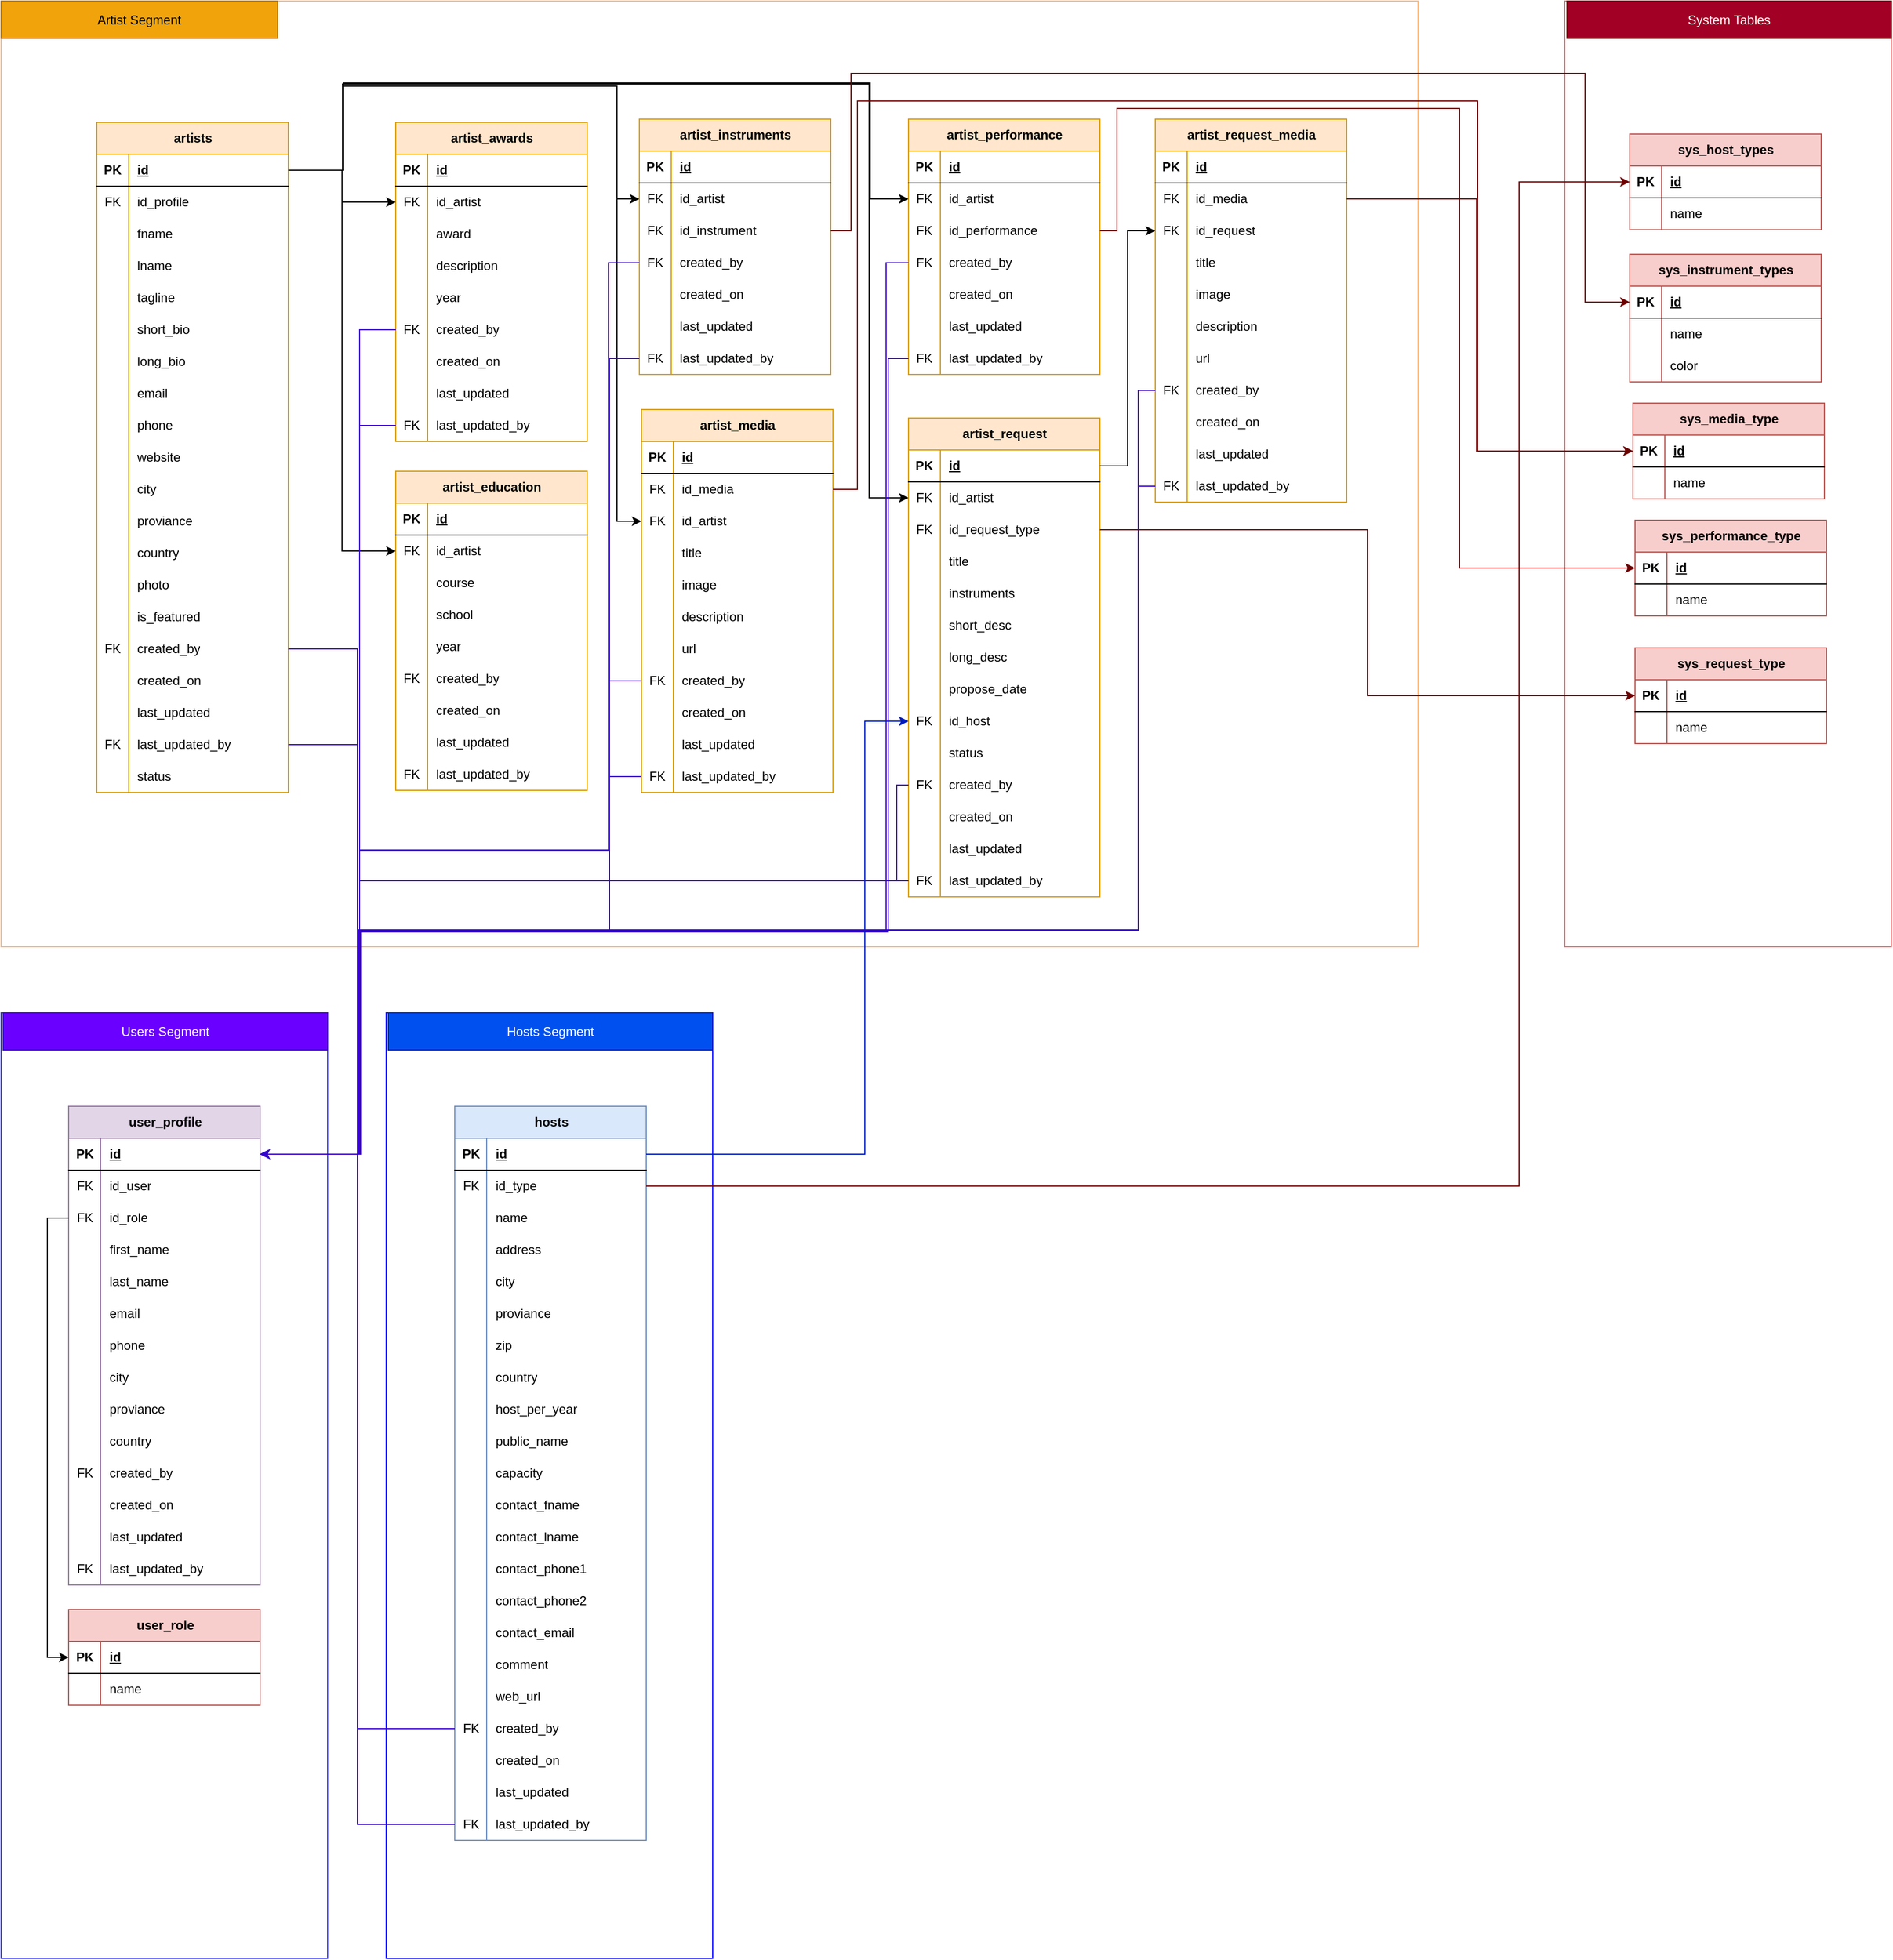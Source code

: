 <mxfile version="28.0.7">
  <diagram name="Page-1" id="2C4XA1b-ZPsD6Gnjezv6">
    <mxGraphModel dx="3830" dy="2345" grid="0" gridSize="10" guides="1" tooltips="1" connect="1" arrows="1" fold="1" page="0" pageScale="1" pageWidth="850" pageHeight="1100" math="0" shadow="0">
      <root>
        <mxCell id="0" />
        <mxCell id="1" parent="0" />
        <mxCell id="lPiT9qZ6wgNeHDKb2E3B-605" value="" style="rounded=0;whiteSpace=wrap;html=1;strokeColor=#0000FF;" vertex="1" parent="1">
          <mxGeometry x="145" y="930" width="307" height="889" as="geometry" />
        </mxCell>
        <mxCell id="lPiT9qZ6wgNeHDKb2E3B-606" value="Hosts Segment" style="rounded=0;whiteSpace=wrap;html=1;fillColor=#0050ef;fontColor=#ffffff;strokeColor=#001DBC;" vertex="1" parent="1">
          <mxGeometry x="147" y="930" width="305" height="35" as="geometry" />
        </mxCell>
        <mxCell id="lPiT9qZ6wgNeHDKb2E3B-603" value="" style="rounded=0;whiteSpace=wrap;html=1;strokeColor=#3333FF;" vertex="1" parent="1">
          <mxGeometry x="-217" y="930" width="307" height="889" as="geometry" />
        </mxCell>
        <mxCell id="lPiT9qZ6wgNeHDKb2E3B-604" value="Users Segment" style="rounded=0;whiteSpace=wrap;html=1;fillColor=#6a00ff;fontColor=#ffffff;strokeColor=#3700CC;" vertex="1" parent="1">
          <mxGeometry x="-215" y="930" width="305" height="35" as="geometry" />
        </mxCell>
        <mxCell id="lPiT9qZ6wgNeHDKb2E3B-596" value="" style="rounded=0;whiteSpace=wrap;html=1;strokeColor=#FF6666;" vertex="1" parent="1">
          <mxGeometry x="1253" y="-21" width="307" height="889" as="geometry" />
        </mxCell>
        <mxCell id="lPiT9qZ6wgNeHDKb2E3B-594" value="" style="rounded=0;whiteSpace=wrap;html=1;strokeColor=#FFB570;" vertex="1" parent="1">
          <mxGeometry x="-217" y="-21" width="1332" height="889" as="geometry" />
        </mxCell>
        <mxCell id="lPiT9qZ6wgNeHDKb2E3B-5" value="artists" style="shape=table;startSize=30;container=1;collapsible=1;childLayout=tableLayout;fixedRows=1;rowLines=0;fontStyle=1;align=center;resizeLast=1;html=1;fillColor=#ffe6cc;strokeColor=#d79b00;" vertex="1" parent="1">
          <mxGeometry x="-127" y="93" width="180" height="630" as="geometry" />
        </mxCell>
        <mxCell id="lPiT9qZ6wgNeHDKb2E3B-6" value="" style="shape=tableRow;horizontal=0;startSize=0;swimlaneHead=0;swimlaneBody=0;fillColor=none;collapsible=0;dropTarget=0;points=[[0,0.5],[1,0.5]];portConstraint=eastwest;top=0;left=0;right=0;bottom=1;" vertex="1" parent="lPiT9qZ6wgNeHDKb2E3B-5">
          <mxGeometry y="30" width="180" height="30" as="geometry" />
        </mxCell>
        <mxCell id="lPiT9qZ6wgNeHDKb2E3B-7" value="PK" style="shape=partialRectangle;connectable=0;fillColor=none;top=0;left=0;bottom=0;right=0;fontStyle=1;overflow=hidden;whiteSpace=wrap;html=1;" vertex="1" parent="lPiT9qZ6wgNeHDKb2E3B-6">
          <mxGeometry width="30" height="30" as="geometry">
            <mxRectangle width="30" height="30" as="alternateBounds" />
          </mxGeometry>
        </mxCell>
        <mxCell id="lPiT9qZ6wgNeHDKb2E3B-8" value="id" style="shape=partialRectangle;connectable=0;fillColor=none;top=0;left=0;bottom=0;right=0;align=left;spacingLeft=6;fontStyle=5;overflow=hidden;whiteSpace=wrap;html=1;" vertex="1" parent="lPiT9qZ6wgNeHDKb2E3B-6">
          <mxGeometry x="30" width="150" height="30" as="geometry">
            <mxRectangle width="150" height="30" as="alternateBounds" />
          </mxGeometry>
        </mxCell>
        <mxCell id="lPiT9qZ6wgNeHDKb2E3B-9" value="" style="shape=tableRow;horizontal=0;startSize=0;swimlaneHead=0;swimlaneBody=0;fillColor=none;collapsible=0;dropTarget=0;points=[[0,0.5],[1,0.5]];portConstraint=eastwest;top=0;left=0;right=0;bottom=0;" vertex="1" parent="lPiT9qZ6wgNeHDKb2E3B-5">
          <mxGeometry y="60" width="180" height="30" as="geometry" />
        </mxCell>
        <mxCell id="lPiT9qZ6wgNeHDKb2E3B-10" value="FK" style="shape=partialRectangle;connectable=0;fillColor=none;top=0;left=0;bottom=0;right=0;editable=1;overflow=hidden;whiteSpace=wrap;html=1;" vertex="1" parent="lPiT9qZ6wgNeHDKb2E3B-9">
          <mxGeometry width="30" height="30" as="geometry">
            <mxRectangle width="30" height="30" as="alternateBounds" />
          </mxGeometry>
        </mxCell>
        <mxCell id="lPiT9qZ6wgNeHDKb2E3B-11" value="id_profile" style="shape=partialRectangle;connectable=0;fillColor=none;top=0;left=0;bottom=0;right=0;align=left;spacingLeft=6;overflow=hidden;whiteSpace=wrap;html=1;" vertex="1" parent="lPiT9qZ6wgNeHDKb2E3B-9">
          <mxGeometry x="30" width="150" height="30" as="geometry">
            <mxRectangle width="150" height="30" as="alternateBounds" />
          </mxGeometry>
        </mxCell>
        <mxCell id="lPiT9qZ6wgNeHDKb2E3B-12" value="" style="shape=tableRow;horizontal=0;startSize=0;swimlaneHead=0;swimlaneBody=0;fillColor=none;collapsible=0;dropTarget=0;points=[[0,0.5],[1,0.5]];portConstraint=eastwest;top=0;left=0;right=0;bottom=0;" vertex="1" parent="lPiT9qZ6wgNeHDKb2E3B-5">
          <mxGeometry y="90" width="180" height="30" as="geometry" />
        </mxCell>
        <mxCell id="lPiT9qZ6wgNeHDKb2E3B-13" value="" style="shape=partialRectangle;connectable=0;fillColor=none;top=0;left=0;bottom=0;right=0;editable=1;overflow=hidden;whiteSpace=wrap;html=1;" vertex="1" parent="lPiT9qZ6wgNeHDKb2E3B-12">
          <mxGeometry width="30" height="30" as="geometry">
            <mxRectangle width="30" height="30" as="alternateBounds" />
          </mxGeometry>
        </mxCell>
        <mxCell id="lPiT9qZ6wgNeHDKb2E3B-14" value="fname" style="shape=partialRectangle;connectable=0;fillColor=none;top=0;left=0;bottom=0;right=0;align=left;spacingLeft=6;overflow=hidden;whiteSpace=wrap;html=1;" vertex="1" parent="lPiT9qZ6wgNeHDKb2E3B-12">
          <mxGeometry x="30" width="150" height="30" as="geometry">
            <mxRectangle width="150" height="30" as="alternateBounds" />
          </mxGeometry>
        </mxCell>
        <mxCell id="lPiT9qZ6wgNeHDKb2E3B-15" value="" style="shape=tableRow;horizontal=0;startSize=0;swimlaneHead=0;swimlaneBody=0;fillColor=none;collapsible=0;dropTarget=0;points=[[0,0.5],[1,0.5]];portConstraint=eastwest;top=0;left=0;right=0;bottom=0;" vertex="1" parent="lPiT9qZ6wgNeHDKb2E3B-5">
          <mxGeometry y="120" width="180" height="30" as="geometry" />
        </mxCell>
        <mxCell id="lPiT9qZ6wgNeHDKb2E3B-16" value="" style="shape=partialRectangle;connectable=0;fillColor=none;top=0;left=0;bottom=0;right=0;editable=1;overflow=hidden;whiteSpace=wrap;html=1;" vertex="1" parent="lPiT9qZ6wgNeHDKb2E3B-15">
          <mxGeometry width="30" height="30" as="geometry">
            <mxRectangle width="30" height="30" as="alternateBounds" />
          </mxGeometry>
        </mxCell>
        <mxCell id="lPiT9qZ6wgNeHDKb2E3B-17" value="lname" style="shape=partialRectangle;connectable=0;fillColor=none;top=0;left=0;bottom=0;right=0;align=left;spacingLeft=6;overflow=hidden;whiteSpace=wrap;html=1;" vertex="1" parent="lPiT9qZ6wgNeHDKb2E3B-15">
          <mxGeometry x="30" width="150" height="30" as="geometry">
            <mxRectangle width="150" height="30" as="alternateBounds" />
          </mxGeometry>
        </mxCell>
        <mxCell id="lPiT9qZ6wgNeHDKb2E3B-18" value="" style="shape=tableRow;horizontal=0;startSize=0;swimlaneHead=0;swimlaneBody=0;fillColor=none;collapsible=0;dropTarget=0;points=[[0,0.5],[1,0.5]];portConstraint=eastwest;top=0;left=0;right=0;bottom=0;" vertex="1" parent="lPiT9qZ6wgNeHDKb2E3B-5">
          <mxGeometry y="150" width="180" height="30" as="geometry" />
        </mxCell>
        <mxCell id="lPiT9qZ6wgNeHDKb2E3B-19" value="" style="shape=partialRectangle;connectable=0;fillColor=none;top=0;left=0;bottom=0;right=0;editable=1;overflow=hidden;whiteSpace=wrap;html=1;" vertex="1" parent="lPiT9qZ6wgNeHDKb2E3B-18">
          <mxGeometry width="30" height="30" as="geometry">
            <mxRectangle width="30" height="30" as="alternateBounds" />
          </mxGeometry>
        </mxCell>
        <mxCell id="lPiT9qZ6wgNeHDKb2E3B-20" value="tagline" style="shape=partialRectangle;connectable=0;fillColor=none;top=0;left=0;bottom=0;right=0;align=left;spacingLeft=6;overflow=hidden;whiteSpace=wrap;html=1;" vertex="1" parent="lPiT9qZ6wgNeHDKb2E3B-18">
          <mxGeometry x="30" width="150" height="30" as="geometry">
            <mxRectangle width="150" height="30" as="alternateBounds" />
          </mxGeometry>
        </mxCell>
        <mxCell id="lPiT9qZ6wgNeHDKb2E3B-21" value="" style="shape=tableRow;horizontal=0;startSize=0;swimlaneHead=0;swimlaneBody=0;fillColor=none;collapsible=0;dropTarget=0;points=[[0,0.5],[1,0.5]];portConstraint=eastwest;top=0;left=0;right=0;bottom=0;" vertex="1" parent="lPiT9qZ6wgNeHDKb2E3B-5">
          <mxGeometry y="180" width="180" height="30" as="geometry" />
        </mxCell>
        <mxCell id="lPiT9qZ6wgNeHDKb2E3B-22" value="" style="shape=partialRectangle;connectable=0;fillColor=none;top=0;left=0;bottom=0;right=0;editable=1;overflow=hidden;whiteSpace=wrap;html=1;" vertex="1" parent="lPiT9qZ6wgNeHDKb2E3B-21">
          <mxGeometry width="30" height="30" as="geometry">
            <mxRectangle width="30" height="30" as="alternateBounds" />
          </mxGeometry>
        </mxCell>
        <mxCell id="lPiT9qZ6wgNeHDKb2E3B-23" value="short_bio" style="shape=partialRectangle;connectable=0;fillColor=none;top=0;left=0;bottom=0;right=0;align=left;spacingLeft=6;overflow=hidden;whiteSpace=wrap;html=1;" vertex="1" parent="lPiT9qZ6wgNeHDKb2E3B-21">
          <mxGeometry x="30" width="150" height="30" as="geometry">
            <mxRectangle width="150" height="30" as="alternateBounds" />
          </mxGeometry>
        </mxCell>
        <mxCell id="lPiT9qZ6wgNeHDKb2E3B-24" value="" style="shape=tableRow;horizontal=0;startSize=0;swimlaneHead=0;swimlaneBody=0;fillColor=none;collapsible=0;dropTarget=0;points=[[0,0.5],[1,0.5]];portConstraint=eastwest;top=0;left=0;right=0;bottom=0;" vertex="1" parent="lPiT9qZ6wgNeHDKb2E3B-5">
          <mxGeometry y="210" width="180" height="30" as="geometry" />
        </mxCell>
        <mxCell id="lPiT9qZ6wgNeHDKb2E3B-25" value="" style="shape=partialRectangle;connectable=0;fillColor=none;top=0;left=0;bottom=0;right=0;editable=1;overflow=hidden;whiteSpace=wrap;html=1;" vertex="1" parent="lPiT9qZ6wgNeHDKb2E3B-24">
          <mxGeometry width="30" height="30" as="geometry">
            <mxRectangle width="30" height="30" as="alternateBounds" />
          </mxGeometry>
        </mxCell>
        <mxCell id="lPiT9qZ6wgNeHDKb2E3B-26" value="long_bio" style="shape=partialRectangle;connectable=0;fillColor=none;top=0;left=0;bottom=0;right=0;align=left;spacingLeft=6;overflow=hidden;whiteSpace=wrap;html=1;" vertex="1" parent="lPiT9qZ6wgNeHDKb2E3B-24">
          <mxGeometry x="30" width="150" height="30" as="geometry">
            <mxRectangle width="150" height="30" as="alternateBounds" />
          </mxGeometry>
        </mxCell>
        <mxCell id="lPiT9qZ6wgNeHDKb2E3B-27" value="" style="shape=tableRow;horizontal=0;startSize=0;swimlaneHead=0;swimlaneBody=0;fillColor=none;collapsible=0;dropTarget=0;points=[[0,0.5],[1,0.5]];portConstraint=eastwest;top=0;left=0;right=0;bottom=0;" vertex="1" parent="lPiT9qZ6wgNeHDKb2E3B-5">
          <mxGeometry y="240" width="180" height="30" as="geometry" />
        </mxCell>
        <mxCell id="lPiT9qZ6wgNeHDKb2E3B-28" value="" style="shape=partialRectangle;connectable=0;fillColor=none;top=0;left=0;bottom=0;right=0;editable=1;overflow=hidden;whiteSpace=wrap;html=1;" vertex="1" parent="lPiT9qZ6wgNeHDKb2E3B-27">
          <mxGeometry width="30" height="30" as="geometry">
            <mxRectangle width="30" height="30" as="alternateBounds" />
          </mxGeometry>
        </mxCell>
        <mxCell id="lPiT9qZ6wgNeHDKb2E3B-29" value="email" style="shape=partialRectangle;connectable=0;fillColor=none;top=0;left=0;bottom=0;right=0;align=left;spacingLeft=6;overflow=hidden;whiteSpace=wrap;html=1;" vertex="1" parent="lPiT9qZ6wgNeHDKb2E3B-27">
          <mxGeometry x="30" width="150" height="30" as="geometry">
            <mxRectangle width="150" height="30" as="alternateBounds" />
          </mxGeometry>
        </mxCell>
        <mxCell id="lPiT9qZ6wgNeHDKb2E3B-30" value="" style="shape=tableRow;horizontal=0;startSize=0;swimlaneHead=0;swimlaneBody=0;fillColor=none;collapsible=0;dropTarget=0;points=[[0,0.5],[1,0.5]];portConstraint=eastwest;top=0;left=0;right=0;bottom=0;" vertex="1" parent="lPiT9qZ6wgNeHDKb2E3B-5">
          <mxGeometry y="270" width="180" height="30" as="geometry" />
        </mxCell>
        <mxCell id="lPiT9qZ6wgNeHDKb2E3B-31" value="" style="shape=partialRectangle;connectable=0;fillColor=none;top=0;left=0;bottom=0;right=0;editable=1;overflow=hidden;whiteSpace=wrap;html=1;" vertex="1" parent="lPiT9qZ6wgNeHDKb2E3B-30">
          <mxGeometry width="30" height="30" as="geometry">
            <mxRectangle width="30" height="30" as="alternateBounds" />
          </mxGeometry>
        </mxCell>
        <mxCell id="lPiT9qZ6wgNeHDKb2E3B-32" value="phone" style="shape=partialRectangle;connectable=0;fillColor=none;top=0;left=0;bottom=0;right=0;align=left;spacingLeft=6;overflow=hidden;whiteSpace=wrap;html=1;" vertex="1" parent="lPiT9qZ6wgNeHDKb2E3B-30">
          <mxGeometry x="30" width="150" height="30" as="geometry">
            <mxRectangle width="150" height="30" as="alternateBounds" />
          </mxGeometry>
        </mxCell>
        <mxCell id="lPiT9qZ6wgNeHDKb2E3B-33" value="" style="shape=tableRow;horizontal=0;startSize=0;swimlaneHead=0;swimlaneBody=0;fillColor=none;collapsible=0;dropTarget=0;points=[[0,0.5],[1,0.5]];portConstraint=eastwest;top=0;left=0;right=0;bottom=0;" vertex="1" parent="lPiT9qZ6wgNeHDKb2E3B-5">
          <mxGeometry y="300" width="180" height="30" as="geometry" />
        </mxCell>
        <mxCell id="lPiT9qZ6wgNeHDKb2E3B-34" value="" style="shape=partialRectangle;connectable=0;fillColor=none;top=0;left=0;bottom=0;right=0;editable=1;overflow=hidden;whiteSpace=wrap;html=1;" vertex="1" parent="lPiT9qZ6wgNeHDKb2E3B-33">
          <mxGeometry width="30" height="30" as="geometry">
            <mxRectangle width="30" height="30" as="alternateBounds" />
          </mxGeometry>
        </mxCell>
        <mxCell id="lPiT9qZ6wgNeHDKb2E3B-35" value="website" style="shape=partialRectangle;connectable=0;fillColor=none;top=0;left=0;bottom=0;right=0;align=left;spacingLeft=6;overflow=hidden;whiteSpace=wrap;html=1;" vertex="1" parent="lPiT9qZ6wgNeHDKb2E3B-33">
          <mxGeometry x="30" width="150" height="30" as="geometry">
            <mxRectangle width="150" height="30" as="alternateBounds" />
          </mxGeometry>
        </mxCell>
        <mxCell id="lPiT9qZ6wgNeHDKb2E3B-36" value="" style="shape=tableRow;horizontal=0;startSize=0;swimlaneHead=0;swimlaneBody=0;fillColor=none;collapsible=0;dropTarget=0;points=[[0,0.5],[1,0.5]];portConstraint=eastwest;top=0;left=0;right=0;bottom=0;" vertex="1" parent="lPiT9qZ6wgNeHDKb2E3B-5">
          <mxGeometry y="330" width="180" height="30" as="geometry" />
        </mxCell>
        <mxCell id="lPiT9qZ6wgNeHDKb2E3B-37" value="" style="shape=partialRectangle;connectable=0;fillColor=none;top=0;left=0;bottom=0;right=0;editable=1;overflow=hidden;whiteSpace=wrap;html=1;" vertex="1" parent="lPiT9qZ6wgNeHDKb2E3B-36">
          <mxGeometry width="30" height="30" as="geometry">
            <mxRectangle width="30" height="30" as="alternateBounds" />
          </mxGeometry>
        </mxCell>
        <mxCell id="lPiT9qZ6wgNeHDKb2E3B-38" value="city" style="shape=partialRectangle;connectable=0;fillColor=none;top=0;left=0;bottom=0;right=0;align=left;spacingLeft=6;overflow=hidden;whiteSpace=wrap;html=1;" vertex="1" parent="lPiT9qZ6wgNeHDKb2E3B-36">
          <mxGeometry x="30" width="150" height="30" as="geometry">
            <mxRectangle width="150" height="30" as="alternateBounds" />
          </mxGeometry>
        </mxCell>
        <mxCell id="lPiT9qZ6wgNeHDKb2E3B-39" value="" style="shape=tableRow;horizontal=0;startSize=0;swimlaneHead=0;swimlaneBody=0;fillColor=none;collapsible=0;dropTarget=0;points=[[0,0.5],[1,0.5]];portConstraint=eastwest;top=0;left=0;right=0;bottom=0;" vertex="1" parent="lPiT9qZ6wgNeHDKb2E3B-5">
          <mxGeometry y="360" width="180" height="30" as="geometry" />
        </mxCell>
        <mxCell id="lPiT9qZ6wgNeHDKb2E3B-40" value="" style="shape=partialRectangle;connectable=0;fillColor=none;top=0;left=0;bottom=0;right=0;editable=1;overflow=hidden;whiteSpace=wrap;html=1;" vertex="1" parent="lPiT9qZ6wgNeHDKb2E3B-39">
          <mxGeometry width="30" height="30" as="geometry">
            <mxRectangle width="30" height="30" as="alternateBounds" />
          </mxGeometry>
        </mxCell>
        <mxCell id="lPiT9qZ6wgNeHDKb2E3B-41" value="proviance" style="shape=partialRectangle;connectable=0;fillColor=none;top=0;left=0;bottom=0;right=0;align=left;spacingLeft=6;overflow=hidden;whiteSpace=wrap;html=1;" vertex="1" parent="lPiT9qZ6wgNeHDKb2E3B-39">
          <mxGeometry x="30" width="150" height="30" as="geometry">
            <mxRectangle width="150" height="30" as="alternateBounds" />
          </mxGeometry>
        </mxCell>
        <mxCell id="lPiT9qZ6wgNeHDKb2E3B-42" value="" style="shape=tableRow;horizontal=0;startSize=0;swimlaneHead=0;swimlaneBody=0;fillColor=none;collapsible=0;dropTarget=0;points=[[0,0.5],[1,0.5]];portConstraint=eastwest;top=0;left=0;right=0;bottom=0;" vertex="1" parent="lPiT9qZ6wgNeHDKb2E3B-5">
          <mxGeometry y="390" width="180" height="30" as="geometry" />
        </mxCell>
        <mxCell id="lPiT9qZ6wgNeHDKb2E3B-43" value="" style="shape=partialRectangle;connectable=0;fillColor=none;top=0;left=0;bottom=0;right=0;editable=1;overflow=hidden;whiteSpace=wrap;html=1;" vertex="1" parent="lPiT9qZ6wgNeHDKb2E3B-42">
          <mxGeometry width="30" height="30" as="geometry">
            <mxRectangle width="30" height="30" as="alternateBounds" />
          </mxGeometry>
        </mxCell>
        <mxCell id="lPiT9qZ6wgNeHDKb2E3B-44" value="country" style="shape=partialRectangle;connectable=0;fillColor=none;top=0;left=0;bottom=0;right=0;align=left;spacingLeft=6;overflow=hidden;whiteSpace=wrap;html=1;" vertex="1" parent="lPiT9qZ6wgNeHDKb2E3B-42">
          <mxGeometry x="30" width="150" height="30" as="geometry">
            <mxRectangle width="150" height="30" as="alternateBounds" />
          </mxGeometry>
        </mxCell>
        <mxCell id="lPiT9qZ6wgNeHDKb2E3B-45" value="" style="shape=tableRow;horizontal=0;startSize=0;swimlaneHead=0;swimlaneBody=0;fillColor=none;collapsible=0;dropTarget=0;points=[[0,0.5],[1,0.5]];portConstraint=eastwest;top=0;left=0;right=0;bottom=0;" vertex="1" parent="lPiT9qZ6wgNeHDKb2E3B-5">
          <mxGeometry y="420" width="180" height="30" as="geometry" />
        </mxCell>
        <mxCell id="lPiT9qZ6wgNeHDKb2E3B-46" value="" style="shape=partialRectangle;connectable=0;fillColor=none;top=0;left=0;bottom=0;right=0;editable=1;overflow=hidden;whiteSpace=wrap;html=1;" vertex="1" parent="lPiT9qZ6wgNeHDKb2E3B-45">
          <mxGeometry width="30" height="30" as="geometry">
            <mxRectangle width="30" height="30" as="alternateBounds" />
          </mxGeometry>
        </mxCell>
        <mxCell id="lPiT9qZ6wgNeHDKb2E3B-47" value="photo" style="shape=partialRectangle;connectable=0;fillColor=none;top=0;left=0;bottom=0;right=0;align=left;spacingLeft=6;overflow=hidden;whiteSpace=wrap;html=1;" vertex="1" parent="lPiT9qZ6wgNeHDKb2E3B-45">
          <mxGeometry x="30" width="150" height="30" as="geometry">
            <mxRectangle width="150" height="30" as="alternateBounds" />
          </mxGeometry>
        </mxCell>
        <mxCell id="lPiT9qZ6wgNeHDKb2E3B-48" value="" style="shape=tableRow;horizontal=0;startSize=0;swimlaneHead=0;swimlaneBody=0;fillColor=none;collapsible=0;dropTarget=0;points=[[0,0.5],[1,0.5]];portConstraint=eastwest;top=0;left=0;right=0;bottom=0;" vertex="1" parent="lPiT9qZ6wgNeHDKb2E3B-5">
          <mxGeometry y="450" width="180" height="30" as="geometry" />
        </mxCell>
        <mxCell id="lPiT9qZ6wgNeHDKb2E3B-49" value="" style="shape=partialRectangle;connectable=0;fillColor=none;top=0;left=0;bottom=0;right=0;editable=1;overflow=hidden;whiteSpace=wrap;html=1;" vertex="1" parent="lPiT9qZ6wgNeHDKb2E3B-48">
          <mxGeometry width="30" height="30" as="geometry">
            <mxRectangle width="30" height="30" as="alternateBounds" />
          </mxGeometry>
        </mxCell>
        <mxCell id="lPiT9qZ6wgNeHDKb2E3B-50" value="is_featured" style="shape=partialRectangle;connectable=0;fillColor=none;top=0;left=0;bottom=0;right=0;align=left;spacingLeft=6;overflow=hidden;whiteSpace=wrap;html=1;" vertex="1" parent="lPiT9qZ6wgNeHDKb2E3B-48">
          <mxGeometry x="30" width="150" height="30" as="geometry">
            <mxRectangle width="150" height="30" as="alternateBounds" />
          </mxGeometry>
        </mxCell>
        <mxCell id="lPiT9qZ6wgNeHDKb2E3B-51" value="" style="shape=tableRow;horizontal=0;startSize=0;swimlaneHead=0;swimlaneBody=0;fillColor=none;collapsible=0;dropTarget=0;points=[[0,0.5],[1,0.5]];portConstraint=eastwest;top=0;left=0;right=0;bottom=0;" vertex="1" parent="lPiT9qZ6wgNeHDKb2E3B-5">
          <mxGeometry y="480" width="180" height="30" as="geometry" />
        </mxCell>
        <mxCell id="lPiT9qZ6wgNeHDKb2E3B-52" value="FK" style="shape=partialRectangle;connectable=0;fillColor=none;top=0;left=0;bottom=0;right=0;editable=1;overflow=hidden;whiteSpace=wrap;html=1;" vertex="1" parent="lPiT9qZ6wgNeHDKb2E3B-51">
          <mxGeometry width="30" height="30" as="geometry">
            <mxRectangle width="30" height="30" as="alternateBounds" />
          </mxGeometry>
        </mxCell>
        <mxCell id="lPiT9qZ6wgNeHDKb2E3B-53" value="created_by" style="shape=partialRectangle;connectable=0;fillColor=none;top=0;left=0;bottom=0;right=0;align=left;spacingLeft=6;overflow=hidden;whiteSpace=wrap;html=1;" vertex="1" parent="lPiT9qZ6wgNeHDKb2E3B-51">
          <mxGeometry x="30" width="150" height="30" as="geometry">
            <mxRectangle width="150" height="30" as="alternateBounds" />
          </mxGeometry>
        </mxCell>
        <mxCell id="lPiT9qZ6wgNeHDKb2E3B-54" value="" style="shape=tableRow;horizontal=0;startSize=0;swimlaneHead=0;swimlaneBody=0;fillColor=none;collapsible=0;dropTarget=0;points=[[0,0.5],[1,0.5]];portConstraint=eastwest;top=0;left=0;right=0;bottom=0;" vertex="1" parent="lPiT9qZ6wgNeHDKb2E3B-5">
          <mxGeometry y="510" width="180" height="30" as="geometry" />
        </mxCell>
        <mxCell id="lPiT9qZ6wgNeHDKb2E3B-55" value="" style="shape=partialRectangle;connectable=0;fillColor=none;top=0;left=0;bottom=0;right=0;editable=1;overflow=hidden;whiteSpace=wrap;html=1;" vertex="1" parent="lPiT9qZ6wgNeHDKb2E3B-54">
          <mxGeometry width="30" height="30" as="geometry">
            <mxRectangle width="30" height="30" as="alternateBounds" />
          </mxGeometry>
        </mxCell>
        <mxCell id="lPiT9qZ6wgNeHDKb2E3B-56" value="created_on" style="shape=partialRectangle;connectable=0;fillColor=none;top=0;left=0;bottom=0;right=0;align=left;spacingLeft=6;overflow=hidden;whiteSpace=wrap;html=1;" vertex="1" parent="lPiT9qZ6wgNeHDKb2E3B-54">
          <mxGeometry x="30" width="150" height="30" as="geometry">
            <mxRectangle width="150" height="30" as="alternateBounds" />
          </mxGeometry>
        </mxCell>
        <mxCell id="lPiT9qZ6wgNeHDKb2E3B-57" value="" style="shape=tableRow;horizontal=0;startSize=0;swimlaneHead=0;swimlaneBody=0;fillColor=none;collapsible=0;dropTarget=0;points=[[0,0.5],[1,0.5]];portConstraint=eastwest;top=0;left=0;right=0;bottom=0;" vertex="1" parent="lPiT9qZ6wgNeHDKb2E3B-5">
          <mxGeometry y="540" width="180" height="30" as="geometry" />
        </mxCell>
        <mxCell id="lPiT9qZ6wgNeHDKb2E3B-58" value="" style="shape=partialRectangle;connectable=0;fillColor=none;top=0;left=0;bottom=0;right=0;editable=1;overflow=hidden;whiteSpace=wrap;html=1;" vertex="1" parent="lPiT9qZ6wgNeHDKb2E3B-57">
          <mxGeometry width="30" height="30" as="geometry">
            <mxRectangle width="30" height="30" as="alternateBounds" />
          </mxGeometry>
        </mxCell>
        <mxCell id="lPiT9qZ6wgNeHDKb2E3B-59" value="last_updated" style="shape=partialRectangle;connectable=0;fillColor=none;top=0;left=0;bottom=0;right=0;align=left;spacingLeft=6;overflow=hidden;whiteSpace=wrap;html=1;" vertex="1" parent="lPiT9qZ6wgNeHDKb2E3B-57">
          <mxGeometry x="30" width="150" height="30" as="geometry">
            <mxRectangle width="150" height="30" as="alternateBounds" />
          </mxGeometry>
        </mxCell>
        <mxCell id="lPiT9qZ6wgNeHDKb2E3B-60" value="" style="shape=tableRow;horizontal=0;startSize=0;swimlaneHead=0;swimlaneBody=0;fillColor=none;collapsible=0;dropTarget=0;points=[[0,0.5],[1,0.5]];portConstraint=eastwest;top=0;left=0;right=0;bottom=0;" vertex="1" parent="lPiT9qZ6wgNeHDKb2E3B-5">
          <mxGeometry y="570" width="180" height="30" as="geometry" />
        </mxCell>
        <mxCell id="lPiT9qZ6wgNeHDKb2E3B-61" value="FK" style="shape=partialRectangle;connectable=0;fillColor=none;top=0;left=0;bottom=0;right=0;editable=1;overflow=hidden;whiteSpace=wrap;html=1;" vertex="1" parent="lPiT9qZ6wgNeHDKb2E3B-60">
          <mxGeometry width="30" height="30" as="geometry">
            <mxRectangle width="30" height="30" as="alternateBounds" />
          </mxGeometry>
        </mxCell>
        <mxCell id="lPiT9qZ6wgNeHDKb2E3B-62" value="last_updated_by" style="shape=partialRectangle;connectable=0;fillColor=none;top=0;left=0;bottom=0;right=0;align=left;spacingLeft=6;overflow=hidden;whiteSpace=wrap;html=1;" vertex="1" parent="lPiT9qZ6wgNeHDKb2E3B-60">
          <mxGeometry x="30" width="150" height="30" as="geometry">
            <mxRectangle width="150" height="30" as="alternateBounds" />
          </mxGeometry>
        </mxCell>
        <mxCell id="lPiT9qZ6wgNeHDKb2E3B-63" value="" style="shape=tableRow;horizontal=0;startSize=0;swimlaneHead=0;swimlaneBody=0;fillColor=none;collapsible=0;dropTarget=0;points=[[0,0.5],[1,0.5]];portConstraint=eastwest;top=0;left=0;right=0;bottom=0;" vertex="1" parent="lPiT9qZ6wgNeHDKb2E3B-5">
          <mxGeometry y="600" width="180" height="30" as="geometry" />
        </mxCell>
        <mxCell id="lPiT9qZ6wgNeHDKb2E3B-64" value="" style="shape=partialRectangle;connectable=0;fillColor=none;top=0;left=0;bottom=0;right=0;editable=1;overflow=hidden;whiteSpace=wrap;html=1;" vertex="1" parent="lPiT9qZ6wgNeHDKb2E3B-63">
          <mxGeometry width="30" height="30" as="geometry">
            <mxRectangle width="30" height="30" as="alternateBounds" />
          </mxGeometry>
        </mxCell>
        <mxCell id="lPiT9qZ6wgNeHDKb2E3B-65" value="status" style="shape=partialRectangle;connectable=0;fillColor=none;top=0;left=0;bottom=0;right=0;align=left;spacingLeft=6;overflow=hidden;whiteSpace=wrap;html=1;" vertex="1" parent="lPiT9qZ6wgNeHDKb2E3B-63">
          <mxGeometry x="30" width="150" height="30" as="geometry">
            <mxRectangle width="150" height="30" as="alternateBounds" />
          </mxGeometry>
        </mxCell>
        <mxCell id="lPiT9qZ6wgNeHDKb2E3B-66" value="artist_awards" style="shape=table;startSize=30;container=1;collapsible=1;childLayout=tableLayout;fixedRows=1;rowLines=0;fontStyle=1;align=center;resizeLast=1;html=1;fillColor=#ffe6cc;strokeColor=#d79b00;" vertex="1" parent="1">
          <mxGeometry x="154" y="93" width="180" height="300" as="geometry" />
        </mxCell>
        <mxCell id="lPiT9qZ6wgNeHDKb2E3B-67" value="" style="shape=tableRow;horizontal=0;startSize=0;swimlaneHead=0;swimlaneBody=0;fillColor=none;collapsible=0;dropTarget=0;points=[[0,0.5],[1,0.5]];portConstraint=eastwest;top=0;left=0;right=0;bottom=1;" vertex="1" parent="lPiT9qZ6wgNeHDKb2E3B-66">
          <mxGeometry y="30" width="180" height="30" as="geometry" />
        </mxCell>
        <mxCell id="lPiT9qZ6wgNeHDKb2E3B-68" value="PK" style="shape=partialRectangle;connectable=0;fillColor=none;top=0;left=0;bottom=0;right=0;fontStyle=1;overflow=hidden;whiteSpace=wrap;html=1;" vertex="1" parent="lPiT9qZ6wgNeHDKb2E3B-67">
          <mxGeometry width="30" height="30" as="geometry">
            <mxRectangle width="30" height="30" as="alternateBounds" />
          </mxGeometry>
        </mxCell>
        <mxCell id="lPiT9qZ6wgNeHDKb2E3B-69" value="id" style="shape=partialRectangle;connectable=0;fillColor=none;top=0;left=0;bottom=0;right=0;align=left;spacingLeft=6;fontStyle=5;overflow=hidden;whiteSpace=wrap;html=1;" vertex="1" parent="lPiT9qZ6wgNeHDKb2E3B-67">
          <mxGeometry x="30" width="150" height="30" as="geometry">
            <mxRectangle width="150" height="30" as="alternateBounds" />
          </mxGeometry>
        </mxCell>
        <mxCell id="lPiT9qZ6wgNeHDKb2E3B-70" value="" style="shape=tableRow;horizontal=0;startSize=0;swimlaneHead=0;swimlaneBody=0;fillColor=none;collapsible=0;dropTarget=0;points=[[0,0.5],[1,0.5]];portConstraint=eastwest;top=0;left=0;right=0;bottom=0;" vertex="1" parent="lPiT9qZ6wgNeHDKb2E3B-66">
          <mxGeometry y="60" width="180" height="30" as="geometry" />
        </mxCell>
        <mxCell id="lPiT9qZ6wgNeHDKb2E3B-71" value="FK" style="shape=partialRectangle;connectable=0;fillColor=none;top=0;left=0;bottom=0;right=0;editable=1;overflow=hidden;whiteSpace=wrap;html=1;" vertex="1" parent="lPiT9qZ6wgNeHDKb2E3B-70">
          <mxGeometry width="30" height="30" as="geometry">
            <mxRectangle width="30" height="30" as="alternateBounds" />
          </mxGeometry>
        </mxCell>
        <mxCell id="lPiT9qZ6wgNeHDKb2E3B-72" value="id_artist" style="shape=partialRectangle;connectable=0;fillColor=none;top=0;left=0;bottom=0;right=0;align=left;spacingLeft=6;overflow=hidden;whiteSpace=wrap;html=1;" vertex="1" parent="lPiT9qZ6wgNeHDKb2E3B-70">
          <mxGeometry x="30" width="150" height="30" as="geometry">
            <mxRectangle width="150" height="30" as="alternateBounds" />
          </mxGeometry>
        </mxCell>
        <mxCell id="lPiT9qZ6wgNeHDKb2E3B-73" value="" style="shape=tableRow;horizontal=0;startSize=0;swimlaneHead=0;swimlaneBody=0;fillColor=none;collapsible=0;dropTarget=0;points=[[0,0.5],[1,0.5]];portConstraint=eastwest;top=0;left=0;right=0;bottom=0;" vertex="1" parent="lPiT9qZ6wgNeHDKb2E3B-66">
          <mxGeometry y="90" width="180" height="30" as="geometry" />
        </mxCell>
        <mxCell id="lPiT9qZ6wgNeHDKb2E3B-74" value="" style="shape=partialRectangle;connectable=0;fillColor=none;top=0;left=0;bottom=0;right=0;editable=1;overflow=hidden;whiteSpace=wrap;html=1;" vertex="1" parent="lPiT9qZ6wgNeHDKb2E3B-73">
          <mxGeometry width="30" height="30" as="geometry">
            <mxRectangle width="30" height="30" as="alternateBounds" />
          </mxGeometry>
        </mxCell>
        <mxCell id="lPiT9qZ6wgNeHDKb2E3B-75" value="award" style="shape=partialRectangle;connectable=0;fillColor=none;top=0;left=0;bottom=0;right=0;align=left;spacingLeft=6;overflow=hidden;whiteSpace=wrap;html=1;" vertex="1" parent="lPiT9qZ6wgNeHDKb2E3B-73">
          <mxGeometry x="30" width="150" height="30" as="geometry">
            <mxRectangle width="150" height="30" as="alternateBounds" />
          </mxGeometry>
        </mxCell>
        <mxCell id="lPiT9qZ6wgNeHDKb2E3B-76" value="" style="shape=tableRow;horizontal=0;startSize=0;swimlaneHead=0;swimlaneBody=0;fillColor=none;collapsible=0;dropTarget=0;points=[[0,0.5],[1,0.5]];portConstraint=eastwest;top=0;left=0;right=0;bottom=0;" vertex="1" parent="lPiT9qZ6wgNeHDKb2E3B-66">
          <mxGeometry y="120" width="180" height="30" as="geometry" />
        </mxCell>
        <mxCell id="lPiT9qZ6wgNeHDKb2E3B-77" value="" style="shape=partialRectangle;connectable=0;fillColor=none;top=0;left=0;bottom=0;right=0;editable=1;overflow=hidden;whiteSpace=wrap;html=1;" vertex="1" parent="lPiT9qZ6wgNeHDKb2E3B-76">
          <mxGeometry width="30" height="30" as="geometry">
            <mxRectangle width="30" height="30" as="alternateBounds" />
          </mxGeometry>
        </mxCell>
        <mxCell id="lPiT9qZ6wgNeHDKb2E3B-78" value="description" style="shape=partialRectangle;connectable=0;fillColor=none;top=0;left=0;bottom=0;right=0;align=left;spacingLeft=6;overflow=hidden;whiteSpace=wrap;html=1;" vertex="1" parent="lPiT9qZ6wgNeHDKb2E3B-76">
          <mxGeometry x="30" width="150" height="30" as="geometry">
            <mxRectangle width="150" height="30" as="alternateBounds" />
          </mxGeometry>
        </mxCell>
        <mxCell id="lPiT9qZ6wgNeHDKb2E3B-79" value="" style="shape=tableRow;horizontal=0;startSize=0;swimlaneHead=0;swimlaneBody=0;fillColor=none;collapsible=0;dropTarget=0;points=[[0,0.5],[1,0.5]];portConstraint=eastwest;top=0;left=0;right=0;bottom=0;" vertex="1" parent="lPiT9qZ6wgNeHDKb2E3B-66">
          <mxGeometry y="150" width="180" height="30" as="geometry" />
        </mxCell>
        <mxCell id="lPiT9qZ6wgNeHDKb2E3B-80" value="" style="shape=partialRectangle;connectable=0;fillColor=none;top=0;left=0;bottom=0;right=0;editable=1;overflow=hidden;whiteSpace=wrap;html=1;" vertex="1" parent="lPiT9qZ6wgNeHDKb2E3B-79">
          <mxGeometry width="30" height="30" as="geometry">
            <mxRectangle width="30" height="30" as="alternateBounds" />
          </mxGeometry>
        </mxCell>
        <mxCell id="lPiT9qZ6wgNeHDKb2E3B-81" value="year" style="shape=partialRectangle;connectable=0;fillColor=none;top=0;left=0;bottom=0;right=0;align=left;spacingLeft=6;overflow=hidden;whiteSpace=wrap;html=1;" vertex="1" parent="lPiT9qZ6wgNeHDKb2E3B-79">
          <mxGeometry x="30" width="150" height="30" as="geometry">
            <mxRectangle width="150" height="30" as="alternateBounds" />
          </mxGeometry>
        </mxCell>
        <mxCell id="lPiT9qZ6wgNeHDKb2E3B-82" value="" style="shape=tableRow;horizontal=0;startSize=0;swimlaneHead=0;swimlaneBody=0;fillColor=none;collapsible=0;dropTarget=0;points=[[0,0.5],[1,0.5]];portConstraint=eastwest;top=0;left=0;right=0;bottom=0;" vertex="1" parent="lPiT9qZ6wgNeHDKb2E3B-66">
          <mxGeometry y="180" width="180" height="30" as="geometry" />
        </mxCell>
        <mxCell id="lPiT9qZ6wgNeHDKb2E3B-83" value="FK" style="shape=partialRectangle;connectable=0;fillColor=none;top=0;left=0;bottom=0;right=0;editable=1;overflow=hidden;whiteSpace=wrap;html=1;" vertex="1" parent="lPiT9qZ6wgNeHDKb2E3B-82">
          <mxGeometry width="30" height="30" as="geometry">
            <mxRectangle width="30" height="30" as="alternateBounds" />
          </mxGeometry>
        </mxCell>
        <mxCell id="lPiT9qZ6wgNeHDKb2E3B-84" value="created_by" style="shape=partialRectangle;connectable=0;fillColor=none;top=0;left=0;bottom=0;right=0;align=left;spacingLeft=6;overflow=hidden;whiteSpace=wrap;html=1;" vertex="1" parent="lPiT9qZ6wgNeHDKb2E3B-82">
          <mxGeometry x="30" width="150" height="30" as="geometry">
            <mxRectangle width="150" height="30" as="alternateBounds" />
          </mxGeometry>
        </mxCell>
        <mxCell id="lPiT9qZ6wgNeHDKb2E3B-85" value="" style="shape=tableRow;horizontal=0;startSize=0;swimlaneHead=0;swimlaneBody=0;fillColor=none;collapsible=0;dropTarget=0;points=[[0,0.5],[1,0.5]];portConstraint=eastwest;top=0;left=0;right=0;bottom=0;" vertex="1" parent="lPiT9qZ6wgNeHDKb2E3B-66">
          <mxGeometry y="210" width="180" height="30" as="geometry" />
        </mxCell>
        <mxCell id="lPiT9qZ6wgNeHDKb2E3B-86" value="" style="shape=partialRectangle;connectable=0;fillColor=none;top=0;left=0;bottom=0;right=0;editable=1;overflow=hidden;whiteSpace=wrap;html=1;" vertex="1" parent="lPiT9qZ6wgNeHDKb2E3B-85">
          <mxGeometry width="30" height="30" as="geometry">
            <mxRectangle width="30" height="30" as="alternateBounds" />
          </mxGeometry>
        </mxCell>
        <mxCell id="lPiT9qZ6wgNeHDKb2E3B-87" value="created_on" style="shape=partialRectangle;connectable=0;fillColor=none;top=0;left=0;bottom=0;right=0;align=left;spacingLeft=6;overflow=hidden;whiteSpace=wrap;html=1;" vertex="1" parent="lPiT9qZ6wgNeHDKb2E3B-85">
          <mxGeometry x="30" width="150" height="30" as="geometry">
            <mxRectangle width="150" height="30" as="alternateBounds" />
          </mxGeometry>
        </mxCell>
        <mxCell id="lPiT9qZ6wgNeHDKb2E3B-88" value="" style="shape=tableRow;horizontal=0;startSize=0;swimlaneHead=0;swimlaneBody=0;fillColor=none;collapsible=0;dropTarget=0;points=[[0,0.5],[1,0.5]];portConstraint=eastwest;top=0;left=0;right=0;bottom=0;" vertex="1" parent="lPiT9qZ6wgNeHDKb2E3B-66">
          <mxGeometry y="240" width="180" height="30" as="geometry" />
        </mxCell>
        <mxCell id="lPiT9qZ6wgNeHDKb2E3B-89" value="" style="shape=partialRectangle;connectable=0;fillColor=none;top=0;left=0;bottom=0;right=0;editable=1;overflow=hidden;whiteSpace=wrap;html=1;" vertex="1" parent="lPiT9qZ6wgNeHDKb2E3B-88">
          <mxGeometry width="30" height="30" as="geometry">
            <mxRectangle width="30" height="30" as="alternateBounds" />
          </mxGeometry>
        </mxCell>
        <mxCell id="lPiT9qZ6wgNeHDKb2E3B-90" value="last_updated" style="shape=partialRectangle;connectable=0;fillColor=none;top=0;left=0;bottom=0;right=0;align=left;spacingLeft=6;overflow=hidden;whiteSpace=wrap;html=1;" vertex="1" parent="lPiT9qZ6wgNeHDKb2E3B-88">
          <mxGeometry x="30" width="150" height="30" as="geometry">
            <mxRectangle width="150" height="30" as="alternateBounds" />
          </mxGeometry>
        </mxCell>
        <mxCell id="lPiT9qZ6wgNeHDKb2E3B-91" value="" style="shape=tableRow;horizontal=0;startSize=0;swimlaneHead=0;swimlaneBody=0;fillColor=none;collapsible=0;dropTarget=0;points=[[0,0.5],[1,0.5]];portConstraint=eastwest;top=0;left=0;right=0;bottom=0;" vertex="1" parent="lPiT9qZ6wgNeHDKb2E3B-66">
          <mxGeometry y="270" width="180" height="30" as="geometry" />
        </mxCell>
        <mxCell id="lPiT9qZ6wgNeHDKb2E3B-92" value="FK" style="shape=partialRectangle;connectable=0;fillColor=none;top=0;left=0;bottom=0;right=0;editable=1;overflow=hidden;whiteSpace=wrap;html=1;" vertex="1" parent="lPiT9qZ6wgNeHDKb2E3B-91">
          <mxGeometry width="30" height="30" as="geometry">
            <mxRectangle width="30" height="30" as="alternateBounds" />
          </mxGeometry>
        </mxCell>
        <mxCell id="lPiT9qZ6wgNeHDKb2E3B-93" value="last_updated_by" style="shape=partialRectangle;connectable=0;fillColor=none;top=0;left=0;bottom=0;right=0;align=left;spacingLeft=6;overflow=hidden;whiteSpace=wrap;html=1;" vertex="1" parent="lPiT9qZ6wgNeHDKb2E3B-91">
          <mxGeometry x="30" width="150" height="30" as="geometry">
            <mxRectangle width="150" height="30" as="alternateBounds" />
          </mxGeometry>
        </mxCell>
        <mxCell id="lPiT9qZ6wgNeHDKb2E3B-130" value="artist_education" style="shape=table;startSize=30;container=1;collapsible=1;childLayout=tableLayout;fixedRows=1;rowLines=0;fontStyle=1;align=center;resizeLast=1;html=1;fillColor=#ffe6cc;strokeColor=#d79b00;" vertex="1" parent="1">
          <mxGeometry x="154" y="421" width="180" height="300" as="geometry" />
        </mxCell>
        <mxCell id="lPiT9qZ6wgNeHDKb2E3B-131" value="" style="shape=tableRow;horizontal=0;startSize=0;swimlaneHead=0;swimlaneBody=0;fillColor=none;collapsible=0;dropTarget=0;points=[[0,0.5],[1,0.5]];portConstraint=eastwest;top=0;left=0;right=0;bottom=1;" vertex="1" parent="lPiT9qZ6wgNeHDKb2E3B-130">
          <mxGeometry y="30" width="180" height="30" as="geometry" />
        </mxCell>
        <mxCell id="lPiT9qZ6wgNeHDKb2E3B-132" value="PK" style="shape=partialRectangle;connectable=0;fillColor=none;top=0;left=0;bottom=0;right=0;fontStyle=1;overflow=hidden;whiteSpace=wrap;html=1;" vertex="1" parent="lPiT9qZ6wgNeHDKb2E3B-131">
          <mxGeometry width="30" height="30" as="geometry">
            <mxRectangle width="30" height="30" as="alternateBounds" />
          </mxGeometry>
        </mxCell>
        <mxCell id="lPiT9qZ6wgNeHDKb2E3B-133" value="id" style="shape=partialRectangle;connectable=0;fillColor=none;top=0;left=0;bottom=0;right=0;align=left;spacingLeft=6;fontStyle=5;overflow=hidden;whiteSpace=wrap;html=1;" vertex="1" parent="lPiT9qZ6wgNeHDKb2E3B-131">
          <mxGeometry x="30" width="150" height="30" as="geometry">
            <mxRectangle width="150" height="30" as="alternateBounds" />
          </mxGeometry>
        </mxCell>
        <mxCell id="lPiT9qZ6wgNeHDKb2E3B-134" value="" style="shape=tableRow;horizontal=0;startSize=0;swimlaneHead=0;swimlaneBody=0;fillColor=none;collapsible=0;dropTarget=0;points=[[0,0.5],[1,0.5]];portConstraint=eastwest;top=0;left=0;right=0;bottom=0;" vertex="1" parent="lPiT9qZ6wgNeHDKb2E3B-130">
          <mxGeometry y="60" width="180" height="30" as="geometry" />
        </mxCell>
        <mxCell id="lPiT9qZ6wgNeHDKb2E3B-135" value="FK" style="shape=partialRectangle;connectable=0;fillColor=none;top=0;left=0;bottom=0;right=0;editable=1;overflow=hidden;whiteSpace=wrap;html=1;" vertex="1" parent="lPiT9qZ6wgNeHDKb2E3B-134">
          <mxGeometry width="30" height="30" as="geometry">
            <mxRectangle width="30" height="30" as="alternateBounds" />
          </mxGeometry>
        </mxCell>
        <mxCell id="lPiT9qZ6wgNeHDKb2E3B-136" value="id_artist" style="shape=partialRectangle;connectable=0;fillColor=none;top=0;left=0;bottom=0;right=0;align=left;spacingLeft=6;overflow=hidden;whiteSpace=wrap;html=1;" vertex="1" parent="lPiT9qZ6wgNeHDKb2E3B-134">
          <mxGeometry x="30" width="150" height="30" as="geometry">
            <mxRectangle width="150" height="30" as="alternateBounds" />
          </mxGeometry>
        </mxCell>
        <mxCell id="lPiT9qZ6wgNeHDKb2E3B-137" value="" style="shape=tableRow;horizontal=0;startSize=0;swimlaneHead=0;swimlaneBody=0;fillColor=none;collapsible=0;dropTarget=0;points=[[0,0.5],[1,0.5]];portConstraint=eastwest;top=0;left=0;right=0;bottom=0;" vertex="1" parent="lPiT9qZ6wgNeHDKb2E3B-130">
          <mxGeometry y="90" width="180" height="30" as="geometry" />
        </mxCell>
        <mxCell id="lPiT9qZ6wgNeHDKb2E3B-138" value="" style="shape=partialRectangle;connectable=0;fillColor=none;top=0;left=0;bottom=0;right=0;editable=1;overflow=hidden;whiteSpace=wrap;html=1;" vertex="1" parent="lPiT9qZ6wgNeHDKb2E3B-137">
          <mxGeometry width="30" height="30" as="geometry">
            <mxRectangle width="30" height="30" as="alternateBounds" />
          </mxGeometry>
        </mxCell>
        <mxCell id="lPiT9qZ6wgNeHDKb2E3B-139" value="course" style="shape=partialRectangle;connectable=0;fillColor=none;top=0;left=0;bottom=0;right=0;align=left;spacingLeft=6;overflow=hidden;whiteSpace=wrap;html=1;" vertex="1" parent="lPiT9qZ6wgNeHDKb2E3B-137">
          <mxGeometry x="30" width="150" height="30" as="geometry">
            <mxRectangle width="150" height="30" as="alternateBounds" />
          </mxGeometry>
        </mxCell>
        <mxCell id="lPiT9qZ6wgNeHDKb2E3B-140" value="" style="shape=tableRow;horizontal=0;startSize=0;swimlaneHead=0;swimlaneBody=0;fillColor=none;collapsible=0;dropTarget=0;points=[[0,0.5],[1,0.5]];portConstraint=eastwest;top=0;left=0;right=0;bottom=0;" vertex="1" parent="lPiT9qZ6wgNeHDKb2E3B-130">
          <mxGeometry y="120" width="180" height="30" as="geometry" />
        </mxCell>
        <mxCell id="lPiT9qZ6wgNeHDKb2E3B-141" value="" style="shape=partialRectangle;connectable=0;fillColor=none;top=0;left=0;bottom=0;right=0;editable=1;overflow=hidden;whiteSpace=wrap;html=1;" vertex="1" parent="lPiT9qZ6wgNeHDKb2E3B-140">
          <mxGeometry width="30" height="30" as="geometry">
            <mxRectangle width="30" height="30" as="alternateBounds" />
          </mxGeometry>
        </mxCell>
        <mxCell id="lPiT9qZ6wgNeHDKb2E3B-142" value="school" style="shape=partialRectangle;connectable=0;fillColor=none;top=0;left=0;bottom=0;right=0;align=left;spacingLeft=6;overflow=hidden;whiteSpace=wrap;html=1;" vertex="1" parent="lPiT9qZ6wgNeHDKb2E3B-140">
          <mxGeometry x="30" width="150" height="30" as="geometry">
            <mxRectangle width="150" height="30" as="alternateBounds" />
          </mxGeometry>
        </mxCell>
        <mxCell id="lPiT9qZ6wgNeHDKb2E3B-143" value="" style="shape=tableRow;horizontal=0;startSize=0;swimlaneHead=0;swimlaneBody=0;fillColor=none;collapsible=0;dropTarget=0;points=[[0,0.5],[1,0.5]];portConstraint=eastwest;top=0;left=0;right=0;bottom=0;" vertex="1" parent="lPiT9qZ6wgNeHDKb2E3B-130">
          <mxGeometry y="150" width="180" height="30" as="geometry" />
        </mxCell>
        <mxCell id="lPiT9qZ6wgNeHDKb2E3B-144" value="" style="shape=partialRectangle;connectable=0;fillColor=none;top=0;left=0;bottom=0;right=0;editable=1;overflow=hidden;whiteSpace=wrap;html=1;" vertex="1" parent="lPiT9qZ6wgNeHDKb2E3B-143">
          <mxGeometry width="30" height="30" as="geometry">
            <mxRectangle width="30" height="30" as="alternateBounds" />
          </mxGeometry>
        </mxCell>
        <mxCell id="lPiT9qZ6wgNeHDKb2E3B-145" value="year" style="shape=partialRectangle;connectable=0;fillColor=none;top=0;left=0;bottom=0;right=0;align=left;spacingLeft=6;overflow=hidden;whiteSpace=wrap;html=1;" vertex="1" parent="lPiT9qZ6wgNeHDKb2E3B-143">
          <mxGeometry x="30" width="150" height="30" as="geometry">
            <mxRectangle width="150" height="30" as="alternateBounds" />
          </mxGeometry>
        </mxCell>
        <mxCell id="lPiT9qZ6wgNeHDKb2E3B-146" value="" style="shape=tableRow;horizontal=0;startSize=0;swimlaneHead=0;swimlaneBody=0;fillColor=none;collapsible=0;dropTarget=0;points=[[0,0.5],[1,0.5]];portConstraint=eastwest;top=0;left=0;right=0;bottom=0;" vertex="1" parent="lPiT9qZ6wgNeHDKb2E3B-130">
          <mxGeometry y="180" width="180" height="30" as="geometry" />
        </mxCell>
        <mxCell id="lPiT9qZ6wgNeHDKb2E3B-147" value="FK" style="shape=partialRectangle;connectable=0;fillColor=none;top=0;left=0;bottom=0;right=0;editable=1;overflow=hidden;whiteSpace=wrap;html=1;" vertex="1" parent="lPiT9qZ6wgNeHDKb2E3B-146">
          <mxGeometry width="30" height="30" as="geometry">
            <mxRectangle width="30" height="30" as="alternateBounds" />
          </mxGeometry>
        </mxCell>
        <mxCell id="lPiT9qZ6wgNeHDKb2E3B-148" value="created_by" style="shape=partialRectangle;connectable=0;fillColor=none;top=0;left=0;bottom=0;right=0;align=left;spacingLeft=6;overflow=hidden;whiteSpace=wrap;html=1;" vertex="1" parent="lPiT9qZ6wgNeHDKb2E3B-146">
          <mxGeometry x="30" width="150" height="30" as="geometry">
            <mxRectangle width="150" height="30" as="alternateBounds" />
          </mxGeometry>
        </mxCell>
        <mxCell id="lPiT9qZ6wgNeHDKb2E3B-149" value="" style="shape=tableRow;horizontal=0;startSize=0;swimlaneHead=0;swimlaneBody=0;fillColor=none;collapsible=0;dropTarget=0;points=[[0,0.5],[1,0.5]];portConstraint=eastwest;top=0;left=0;right=0;bottom=0;" vertex="1" parent="lPiT9qZ6wgNeHDKb2E3B-130">
          <mxGeometry y="210" width="180" height="30" as="geometry" />
        </mxCell>
        <mxCell id="lPiT9qZ6wgNeHDKb2E3B-150" value="" style="shape=partialRectangle;connectable=0;fillColor=none;top=0;left=0;bottom=0;right=0;editable=1;overflow=hidden;whiteSpace=wrap;html=1;" vertex="1" parent="lPiT9qZ6wgNeHDKb2E3B-149">
          <mxGeometry width="30" height="30" as="geometry">
            <mxRectangle width="30" height="30" as="alternateBounds" />
          </mxGeometry>
        </mxCell>
        <mxCell id="lPiT9qZ6wgNeHDKb2E3B-151" value="created_on" style="shape=partialRectangle;connectable=0;fillColor=none;top=0;left=0;bottom=0;right=0;align=left;spacingLeft=6;overflow=hidden;whiteSpace=wrap;html=1;" vertex="1" parent="lPiT9qZ6wgNeHDKb2E3B-149">
          <mxGeometry x="30" width="150" height="30" as="geometry">
            <mxRectangle width="150" height="30" as="alternateBounds" />
          </mxGeometry>
        </mxCell>
        <mxCell id="lPiT9qZ6wgNeHDKb2E3B-152" value="" style="shape=tableRow;horizontal=0;startSize=0;swimlaneHead=0;swimlaneBody=0;fillColor=none;collapsible=0;dropTarget=0;points=[[0,0.5],[1,0.5]];portConstraint=eastwest;top=0;left=0;right=0;bottom=0;" vertex="1" parent="lPiT9qZ6wgNeHDKb2E3B-130">
          <mxGeometry y="240" width="180" height="30" as="geometry" />
        </mxCell>
        <mxCell id="lPiT9qZ6wgNeHDKb2E3B-153" value="" style="shape=partialRectangle;connectable=0;fillColor=none;top=0;left=0;bottom=0;right=0;editable=1;overflow=hidden;whiteSpace=wrap;html=1;" vertex="1" parent="lPiT9qZ6wgNeHDKb2E3B-152">
          <mxGeometry width="30" height="30" as="geometry">
            <mxRectangle width="30" height="30" as="alternateBounds" />
          </mxGeometry>
        </mxCell>
        <mxCell id="lPiT9qZ6wgNeHDKb2E3B-154" value="last_updated" style="shape=partialRectangle;connectable=0;fillColor=none;top=0;left=0;bottom=0;right=0;align=left;spacingLeft=6;overflow=hidden;whiteSpace=wrap;html=1;" vertex="1" parent="lPiT9qZ6wgNeHDKb2E3B-152">
          <mxGeometry x="30" width="150" height="30" as="geometry">
            <mxRectangle width="150" height="30" as="alternateBounds" />
          </mxGeometry>
        </mxCell>
        <mxCell id="lPiT9qZ6wgNeHDKb2E3B-155" value="" style="shape=tableRow;horizontal=0;startSize=0;swimlaneHead=0;swimlaneBody=0;fillColor=none;collapsible=0;dropTarget=0;points=[[0,0.5],[1,0.5]];portConstraint=eastwest;top=0;left=0;right=0;bottom=0;" vertex="1" parent="lPiT9qZ6wgNeHDKb2E3B-130">
          <mxGeometry y="270" width="180" height="30" as="geometry" />
        </mxCell>
        <mxCell id="lPiT9qZ6wgNeHDKb2E3B-156" value="FK" style="shape=partialRectangle;connectable=0;fillColor=none;top=0;left=0;bottom=0;right=0;editable=1;overflow=hidden;whiteSpace=wrap;html=1;" vertex="1" parent="lPiT9qZ6wgNeHDKb2E3B-155">
          <mxGeometry width="30" height="30" as="geometry">
            <mxRectangle width="30" height="30" as="alternateBounds" />
          </mxGeometry>
        </mxCell>
        <mxCell id="lPiT9qZ6wgNeHDKb2E3B-157" value="last_updated_by" style="shape=partialRectangle;connectable=0;fillColor=none;top=0;left=0;bottom=0;right=0;align=left;spacingLeft=6;overflow=hidden;whiteSpace=wrap;html=1;" vertex="1" parent="lPiT9qZ6wgNeHDKb2E3B-155">
          <mxGeometry x="30" width="150" height="30" as="geometry">
            <mxRectangle width="150" height="30" as="alternateBounds" />
          </mxGeometry>
        </mxCell>
        <mxCell id="lPiT9qZ6wgNeHDKb2E3B-158" value="artist_instruments" style="shape=table;startSize=30;container=1;collapsible=1;childLayout=tableLayout;fixedRows=1;rowLines=0;fontStyle=1;align=center;resizeLast=1;html=1;fillColor=#ffe6cc;strokeColor=#d79b00;" vertex="1" parent="1">
          <mxGeometry x="383" y="90" width="180" height="240" as="geometry" />
        </mxCell>
        <mxCell id="lPiT9qZ6wgNeHDKb2E3B-159" value="" style="shape=tableRow;horizontal=0;startSize=0;swimlaneHead=0;swimlaneBody=0;fillColor=none;collapsible=0;dropTarget=0;points=[[0,0.5],[1,0.5]];portConstraint=eastwest;top=0;left=0;right=0;bottom=1;" vertex="1" parent="lPiT9qZ6wgNeHDKb2E3B-158">
          <mxGeometry y="30" width="180" height="30" as="geometry" />
        </mxCell>
        <mxCell id="lPiT9qZ6wgNeHDKb2E3B-160" value="PK" style="shape=partialRectangle;connectable=0;fillColor=none;top=0;left=0;bottom=0;right=0;fontStyle=1;overflow=hidden;whiteSpace=wrap;html=1;" vertex="1" parent="lPiT9qZ6wgNeHDKb2E3B-159">
          <mxGeometry width="30" height="30" as="geometry">
            <mxRectangle width="30" height="30" as="alternateBounds" />
          </mxGeometry>
        </mxCell>
        <mxCell id="lPiT9qZ6wgNeHDKb2E3B-161" value="id" style="shape=partialRectangle;connectable=0;fillColor=none;top=0;left=0;bottom=0;right=0;align=left;spacingLeft=6;fontStyle=5;overflow=hidden;whiteSpace=wrap;html=1;" vertex="1" parent="lPiT9qZ6wgNeHDKb2E3B-159">
          <mxGeometry x="30" width="150" height="30" as="geometry">
            <mxRectangle width="150" height="30" as="alternateBounds" />
          </mxGeometry>
        </mxCell>
        <mxCell id="lPiT9qZ6wgNeHDKb2E3B-162" value="" style="shape=tableRow;horizontal=0;startSize=0;swimlaneHead=0;swimlaneBody=0;fillColor=none;collapsible=0;dropTarget=0;points=[[0,0.5],[1,0.5]];portConstraint=eastwest;top=0;left=0;right=0;bottom=0;" vertex="1" parent="lPiT9qZ6wgNeHDKb2E3B-158">
          <mxGeometry y="60" width="180" height="30" as="geometry" />
        </mxCell>
        <mxCell id="lPiT9qZ6wgNeHDKb2E3B-163" value="FK" style="shape=partialRectangle;connectable=0;fillColor=none;top=0;left=0;bottom=0;right=0;editable=1;overflow=hidden;whiteSpace=wrap;html=1;" vertex="1" parent="lPiT9qZ6wgNeHDKb2E3B-162">
          <mxGeometry width="30" height="30" as="geometry">
            <mxRectangle width="30" height="30" as="alternateBounds" />
          </mxGeometry>
        </mxCell>
        <mxCell id="lPiT9qZ6wgNeHDKb2E3B-164" value="id_artist" style="shape=partialRectangle;connectable=0;fillColor=none;top=0;left=0;bottom=0;right=0;align=left;spacingLeft=6;overflow=hidden;whiteSpace=wrap;html=1;" vertex="1" parent="lPiT9qZ6wgNeHDKb2E3B-162">
          <mxGeometry x="30" width="150" height="30" as="geometry">
            <mxRectangle width="150" height="30" as="alternateBounds" />
          </mxGeometry>
        </mxCell>
        <mxCell id="lPiT9qZ6wgNeHDKb2E3B-165" value="" style="shape=tableRow;horizontal=0;startSize=0;swimlaneHead=0;swimlaneBody=0;fillColor=none;collapsible=0;dropTarget=0;points=[[0,0.5],[1,0.5]];portConstraint=eastwest;top=0;left=0;right=0;bottom=0;" vertex="1" parent="lPiT9qZ6wgNeHDKb2E3B-158">
          <mxGeometry y="90" width="180" height="30" as="geometry" />
        </mxCell>
        <mxCell id="lPiT9qZ6wgNeHDKb2E3B-166" value="FK" style="shape=partialRectangle;connectable=0;fillColor=none;top=0;left=0;bottom=0;right=0;editable=1;overflow=hidden;whiteSpace=wrap;html=1;" vertex="1" parent="lPiT9qZ6wgNeHDKb2E3B-165">
          <mxGeometry width="30" height="30" as="geometry">
            <mxRectangle width="30" height="30" as="alternateBounds" />
          </mxGeometry>
        </mxCell>
        <mxCell id="lPiT9qZ6wgNeHDKb2E3B-167" value="id_instrument" style="shape=partialRectangle;connectable=0;fillColor=none;top=0;left=0;bottom=0;right=0;align=left;spacingLeft=6;overflow=hidden;whiteSpace=wrap;html=1;" vertex="1" parent="lPiT9qZ6wgNeHDKb2E3B-165">
          <mxGeometry x="30" width="150" height="30" as="geometry">
            <mxRectangle width="150" height="30" as="alternateBounds" />
          </mxGeometry>
        </mxCell>
        <mxCell id="lPiT9qZ6wgNeHDKb2E3B-174" value="" style="shape=tableRow;horizontal=0;startSize=0;swimlaneHead=0;swimlaneBody=0;fillColor=none;collapsible=0;dropTarget=0;points=[[0,0.5],[1,0.5]];portConstraint=eastwest;top=0;left=0;right=0;bottom=0;" vertex="1" parent="lPiT9qZ6wgNeHDKb2E3B-158">
          <mxGeometry y="120" width="180" height="30" as="geometry" />
        </mxCell>
        <mxCell id="lPiT9qZ6wgNeHDKb2E3B-175" value="FK" style="shape=partialRectangle;connectable=0;fillColor=none;top=0;left=0;bottom=0;right=0;editable=1;overflow=hidden;whiteSpace=wrap;html=1;" vertex="1" parent="lPiT9qZ6wgNeHDKb2E3B-174">
          <mxGeometry width="30" height="30" as="geometry">
            <mxRectangle width="30" height="30" as="alternateBounds" />
          </mxGeometry>
        </mxCell>
        <mxCell id="lPiT9qZ6wgNeHDKb2E3B-176" value="created_by" style="shape=partialRectangle;connectable=0;fillColor=none;top=0;left=0;bottom=0;right=0;align=left;spacingLeft=6;overflow=hidden;whiteSpace=wrap;html=1;" vertex="1" parent="lPiT9qZ6wgNeHDKb2E3B-174">
          <mxGeometry x="30" width="150" height="30" as="geometry">
            <mxRectangle width="150" height="30" as="alternateBounds" />
          </mxGeometry>
        </mxCell>
        <mxCell id="lPiT9qZ6wgNeHDKb2E3B-177" value="" style="shape=tableRow;horizontal=0;startSize=0;swimlaneHead=0;swimlaneBody=0;fillColor=none;collapsible=0;dropTarget=0;points=[[0,0.5],[1,0.5]];portConstraint=eastwest;top=0;left=0;right=0;bottom=0;" vertex="1" parent="lPiT9qZ6wgNeHDKb2E3B-158">
          <mxGeometry y="150" width="180" height="30" as="geometry" />
        </mxCell>
        <mxCell id="lPiT9qZ6wgNeHDKb2E3B-178" value="" style="shape=partialRectangle;connectable=0;fillColor=none;top=0;left=0;bottom=0;right=0;editable=1;overflow=hidden;whiteSpace=wrap;html=1;" vertex="1" parent="lPiT9qZ6wgNeHDKb2E3B-177">
          <mxGeometry width="30" height="30" as="geometry">
            <mxRectangle width="30" height="30" as="alternateBounds" />
          </mxGeometry>
        </mxCell>
        <mxCell id="lPiT9qZ6wgNeHDKb2E3B-179" value="created_on" style="shape=partialRectangle;connectable=0;fillColor=none;top=0;left=0;bottom=0;right=0;align=left;spacingLeft=6;overflow=hidden;whiteSpace=wrap;html=1;" vertex="1" parent="lPiT9qZ6wgNeHDKb2E3B-177">
          <mxGeometry x="30" width="150" height="30" as="geometry">
            <mxRectangle width="150" height="30" as="alternateBounds" />
          </mxGeometry>
        </mxCell>
        <mxCell id="lPiT9qZ6wgNeHDKb2E3B-180" value="" style="shape=tableRow;horizontal=0;startSize=0;swimlaneHead=0;swimlaneBody=0;fillColor=none;collapsible=0;dropTarget=0;points=[[0,0.5],[1,0.5]];portConstraint=eastwest;top=0;left=0;right=0;bottom=0;" vertex="1" parent="lPiT9qZ6wgNeHDKb2E3B-158">
          <mxGeometry y="180" width="180" height="30" as="geometry" />
        </mxCell>
        <mxCell id="lPiT9qZ6wgNeHDKb2E3B-181" value="" style="shape=partialRectangle;connectable=0;fillColor=none;top=0;left=0;bottom=0;right=0;editable=1;overflow=hidden;whiteSpace=wrap;html=1;" vertex="1" parent="lPiT9qZ6wgNeHDKb2E3B-180">
          <mxGeometry width="30" height="30" as="geometry">
            <mxRectangle width="30" height="30" as="alternateBounds" />
          </mxGeometry>
        </mxCell>
        <mxCell id="lPiT9qZ6wgNeHDKb2E3B-182" value="last_updated" style="shape=partialRectangle;connectable=0;fillColor=none;top=0;left=0;bottom=0;right=0;align=left;spacingLeft=6;overflow=hidden;whiteSpace=wrap;html=1;" vertex="1" parent="lPiT9qZ6wgNeHDKb2E3B-180">
          <mxGeometry x="30" width="150" height="30" as="geometry">
            <mxRectangle width="150" height="30" as="alternateBounds" />
          </mxGeometry>
        </mxCell>
        <mxCell id="lPiT9qZ6wgNeHDKb2E3B-183" value="" style="shape=tableRow;horizontal=0;startSize=0;swimlaneHead=0;swimlaneBody=0;fillColor=none;collapsible=0;dropTarget=0;points=[[0,0.5],[1,0.5]];portConstraint=eastwest;top=0;left=0;right=0;bottom=0;" vertex="1" parent="lPiT9qZ6wgNeHDKb2E3B-158">
          <mxGeometry y="210" width="180" height="30" as="geometry" />
        </mxCell>
        <mxCell id="lPiT9qZ6wgNeHDKb2E3B-184" value="FK" style="shape=partialRectangle;connectable=0;fillColor=none;top=0;left=0;bottom=0;right=0;editable=1;overflow=hidden;whiteSpace=wrap;html=1;" vertex="1" parent="lPiT9qZ6wgNeHDKb2E3B-183">
          <mxGeometry width="30" height="30" as="geometry">
            <mxRectangle width="30" height="30" as="alternateBounds" />
          </mxGeometry>
        </mxCell>
        <mxCell id="lPiT9qZ6wgNeHDKb2E3B-185" value="last_updated_by" style="shape=partialRectangle;connectable=0;fillColor=none;top=0;left=0;bottom=0;right=0;align=left;spacingLeft=6;overflow=hidden;whiteSpace=wrap;html=1;" vertex="1" parent="lPiT9qZ6wgNeHDKb2E3B-183">
          <mxGeometry x="30" width="150" height="30" as="geometry">
            <mxRectangle width="150" height="30" as="alternateBounds" />
          </mxGeometry>
        </mxCell>
        <mxCell id="lPiT9qZ6wgNeHDKb2E3B-186" value="artist_media" style="shape=table;startSize=30;container=1;collapsible=1;childLayout=tableLayout;fixedRows=1;rowLines=0;fontStyle=1;align=center;resizeLast=1;html=1;fillColor=#ffe6cc;strokeColor=#d79b00;" vertex="1" parent="1">
          <mxGeometry x="385" y="363" width="180" height="360" as="geometry" />
        </mxCell>
        <mxCell id="lPiT9qZ6wgNeHDKb2E3B-187" value="" style="shape=tableRow;horizontal=0;startSize=0;swimlaneHead=0;swimlaneBody=0;fillColor=none;collapsible=0;dropTarget=0;points=[[0,0.5],[1,0.5]];portConstraint=eastwest;top=0;left=0;right=0;bottom=1;" vertex="1" parent="lPiT9qZ6wgNeHDKb2E3B-186">
          <mxGeometry y="30" width="180" height="30" as="geometry" />
        </mxCell>
        <mxCell id="lPiT9qZ6wgNeHDKb2E3B-188" value="PK" style="shape=partialRectangle;connectable=0;fillColor=none;top=0;left=0;bottom=0;right=0;fontStyle=1;overflow=hidden;whiteSpace=wrap;html=1;" vertex="1" parent="lPiT9qZ6wgNeHDKb2E3B-187">
          <mxGeometry width="30" height="30" as="geometry">
            <mxRectangle width="30" height="30" as="alternateBounds" />
          </mxGeometry>
        </mxCell>
        <mxCell id="lPiT9qZ6wgNeHDKb2E3B-189" value="id" style="shape=partialRectangle;connectable=0;fillColor=none;top=0;left=0;bottom=0;right=0;align=left;spacingLeft=6;fontStyle=5;overflow=hidden;whiteSpace=wrap;html=1;" vertex="1" parent="lPiT9qZ6wgNeHDKb2E3B-187">
          <mxGeometry x="30" width="150" height="30" as="geometry">
            <mxRectangle width="150" height="30" as="alternateBounds" />
          </mxGeometry>
        </mxCell>
        <mxCell id="lPiT9qZ6wgNeHDKb2E3B-190" value="" style="shape=tableRow;horizontal=0;startSize=0;swimlaneHead=0;swimlaneBody=0;fillColor=none;collapsible=0;dropTarget=0;points=[[0,0.5],[1,0.5]];portConstraint=eastwest;top=0;left=0;right=0;bottom=0;" vertex="1" parent="lPiT9qZ6wgNeHDKb2E3B-186">
          <mxGeometry y="60" width="180" height="30" as="geometry" />
        </mxCell>
        <mxCell id="lPiT9qZ6wgNeHDKb2E3B-191" value="FK" style="shape=partialRectangle;connectable=0;fillColor=none;top=0;left=0;bottom=0;right=0;editable=1;overflow=hidden;whiteSpace=wrap;html=1;" vertex="1" parent="lPiT9qZ6wgNeHDKb2E3B-190">
          <mxGeometry width="30" height="30" as="geometry">
            <mxRectangle width="30" height="30" as="alternateBounds" />
          </mxGeometry>
        </mxCell>
        <mxCell id="lPiT9qZ6wgNeHDKb2E3B-192" value="id_media" style="shape=partialRectangle;connectable=0;fillColor=none;top=0;left=0;bottom=0;right=0;align=left;spacingLeft=6;overflow=hidden;whiteSpace=wrap;html=1;" vertex="1" parent="lPiT9qZ6wgNeHDKb2E3B-190">
          <mxGeometry x="30" width="150" height="30" as="geometry">
            <mxRectangle width="150" height="30" as="alternateBounds" />
          </mxGeometry>
        </mxCell>
        <mxCell id="lPiT9qZ6wgNeHDKb2E3B-193" value="" style="shape=tableRow;horizontal=0;startSize=0;swimlaneHead=0;swimlaneBody=0;fillColor=none;collapsible=0;dropTarget=0;points=[[0,0.5],[1,0.5]];portConstraint=eastwest;top=0;left=0;right=0;bottom=0;" vertex="1" parent="lPiT9qZ6wgNeHDKb2E3B-186">
          <mxGeometry y="90" width="180" height="30" as="geometry" />
        </mxCell>
        <mxCell id="lPiT9qZ6wgNeHDKb2E3B-194" value="FK" style="shape=partialRectangle;connectable=0;fillColor=none;top=0;left=0;bottom=0;right=0;editable=1;overflow=hidden;whiteSpace=wrap;html=1;" vertex="1" parent="lPiT9qZ6wgNeHDKb2E3B-193">
          <mxGeometry width="30" height="30" as="geometry">
            <mxRectangle width="30" height="30" as="alternateBounds" />
          </mxGeometry>
        </mxCell>
        <mxCell id="lPiT9qZ6wgNeHDKb2E3B-195" value="id_artist" style="shape=partialRectangle;connectable=0;fillColor=none;top=0;left=0;bottom=0;right=0;align=left;spacingLeft=6;overflow=hidden;whiteSpace=wrap;html=1;" vertex="1" parent="lPiT9qZ6wgNeHDKb2E3B-193">
          <mxGeometry x="30" width="150" height="30" as="geometry">
            <mxRectangle width="150" height="30" as="alternateBounds" />
          </mxGeometry>
        </mxCell>
        <mxCell id="lPiT9qZ6wgNeHDKb2E3B-208" value="" style="shape=tableRow;horizontal=0;startSize=0;swimlaneHead=0;swimlaneBody=0;fillColor=none;collapsible=0;dropTarget=0;points=[[0,0.5],[1,0.5]];portConstraint=eastwest;top=0;left=0;right=0;bottom=0;" vertex="1" parent="lPiT9qZ6wgNeHDKb2E3B-186">
          <mxGeometry y="120" width="180" height="30" as="geometry" />
        </mxCell>
        <mxCell id="lPiT9qZ6wgNeHDKb2E3B-209" value="" style="shape=partialRectangle;connectable=0;fillColor=none;top=0;left=0;bottom=0;right=0;editable=1;overflow=hidden;whiteSpace=wrap;html=1;" vertex="1" parent="lPiT9qZ6wgNeHDKb2E3B-208">
          <mxGeometry width="30" height="30" as="geometry">
            <mxRectangle width="30" height="30" as="alternateBounds" />
          </mxGeometry>
        </mxCell>
        <mxCell id="lPiT9qZ6wgNeHDKb2E3B-210" value="title" style="shape=partialRectangle;connectable=0;fillColor=none;top=0;left=0;bottom=0;right=0;align=left;spacingLeft=6;overflow=hidden;whiteSpace=wrap;html=1;" vertex="1" parent="lPiT9qZ6wgNeHDKb2E3B-208">
          <mxGeometry x="30" width="150" height="30" as="geometry">
            <mxRectangle width="150" height="30" as="alternateBounds" />
          </mxGeometry>
        </mxCell>
        <mxCell id="lPiT9qZ6wgNeHDKb2E3B-211" value="" style="shape=tableRow;horizontal=0;startSize=0;swimlaneHead=0;swimlaneBody=0;fillColor=none;collapsible=0;dropTarget=0;points=[[0,0.5],[1,0.5]];portConstraint=eastwest;top=0;left=0;right=0;bottom=0;" vertex="1" parent="lPiT9qZ6wgNeHDKb2E3B-186">
          <mxGeometry y="150" width="180" height="30" as="geometry" />
        </mxCell>
        <mxCell id="lPiT9qZ6wgNeHDKb2E3B-212" value="" style="shape=partialRectangle;connectable=0;fillColor=none;top=0;left=0;bottom=0;right=0;editable=1;overflow=hidden;whiteSpace=wrap;html=1;" vertex="1" parent="lPiT9qZ6wgNeHDKb2E3B-211">
          <mxGeometry width="30" height="30" as="geometry">
            <mxRectangle width="30" height="30" as="alternateBounds" />
          </mxGeometry>
        </mxCell>
        <mxCell id="lPiT9qZ6wgNeHDKb2E3B-213" value="image" style="shape=partialRectangle;connectable=0;fillColor=none;top=0;left=0;bottom=0;right=0;align=left;spacingLeft=6;overflow=hidden;whiteSpace=wrap;html=1;" vertex="1" parent="lPiT9qZ6wgNeHDKb2E3B-211">
          <mxGeometry x="30" width="150" height="30" as="geometry">
            <mxRectangle width="150" height="30" as="alternateBounds" />
          </mxGeometry>
        </mxCell>
        <mxCell id="lPiT9qZ6wgNeHDKb2E3B-214" value="" style="shape=tableRow;horizontal=0;startSize=0;swimlaneHead=0;swimlaneBody=0;fillColor=none;collapsible=0;dropTarget=0;points=[[0,0.5],[1,0.5]];portConstraint=eastwest;top=0;left=0;right=0;bottom=0;" vertex="1" parent="lPiT9qZ6wgNeHDKb2E3B-186">
          <mxGeometry y="180" width="180" height="30" as="geometry" />
        </mxCell>
        <mxCell id="lPiT9qZ6wgNeHDKb2E3B-215" value="" style="shape=partialRectangle;connectable=0;fillColor=none;top=0;left=0;bottom=0;right=0;editable=1;overflow=hidden;whiteSpace=wrap;html=1;" vertex="1" parent="lPiT9qZ6wgNeHDKb2E3B-214">
          <mxGeometry width="30" height="30" as="geometry">
            <mxRectangle width="30" height="30" as="alternateBounds" />
          </mxGeometry>
        </mxCell>
        <mxCell id="lPiT9qZ6wgNeHDKb2E3B-216" value="description" style="shape=partialRectangle;connectable=0;fillColor=none;top=0;left=0;bottom=0;right=0;align=left;spacingLeft=6;overflow=hidden;whiteSpace=wrap;html=1;" vertex="1" parent="lPiT9qZ6wgNeHDKb2E3B-214">
          <mxGeometry x="30" width="150" height="30" as="geometry">
            <mxRectangle width="150" height="30" as="alternateBounds" />
          </mxGeometry>
        </mxCell>
        <mxCell id="lPiT9qZ6wgNeHDKb2E3B-217" value="" style="shape=tableRow;horizontal=0;startSize=0;swimlaneHead=0;swimlaneBody=0;fillColor=none;collapsible=0;dropTarget=0;points=[[0,0.5],[1,0.5]];portConstraint=eastwest;top=0;left=0;right=0;bottom=0;" vertex="1" parent="lPiT9qZ6wgNeHDKb2E3B-186">
          <mxGeometry y="210" width="180" height="30" as="geometry" />
        </mxCell>
        <mxCell id="lPiT9qZ6wgNeHDKb2E3B-218" value="" style="shape=partialRectangle;connectable=0;fillColor=none;top=0;left=0;bottom=0;right=0;editable=1;overflow=hidden;whiteSpace=wrap;html=1;" vertex="1" parent="lPiT9qZ6wgNeHDKb2E3B-217">
          <mxGeometry width="30" height="30" as="geometry">
            <mxRectangle width="30" height="30" as="alternateBounds" />
          </mxGeometry>
        </mxCell>
        <mxCell id="lPiT9qZ6wgNeHDKb2E3B-219" value="url" style="shape=partialRectangle;connectable=0;fillColor=none;top=0;left=0;bottom=0;right=0;align=left;spacingLeft=6;overflow=hidden;whiteSpace=wrap;html=1;" vertex="1" parent="lPiT9qZ6wgNeHDKb2E3B-217">
          <mxGeometry x="30" width="150" height="30" as="geometry">
            <mxRectangle width="150" height="30" as="alternateBounds" />
          </mxGeometry>
        </mxCell>
        <mxCell id="lPiT9qZ6wgNeHDKb2E3B-196" value="" style="shape=tableRow;horizontal=0;startSize=0;swimlaneHead=0;swimlaneBody=0;fillColor=none;collapsible=0;dropTarget=0;points=[[0,0.5],[1,0.5]];portConstraint=eastwest;top=0;left=0;right=0;bottom=0;" vertex="1" parent="lPiT9qZ6wgNeHDKb2E3B-186">
          <mxGeometry y="240" width="180" height="30" as="geometry" />
        </mxCell>
        <mxCell id="lPiT9qZ6wgNeHDKb2E3B-197" value="FK" style="shape=partialRectangle;connectable=0;fillColor=none;top=0;left=0;bottom=0;right=0;editable=1;overflow=hidden;whiteSpace=wrap;html=1;" vertex="1" parent="lPiT9qZ6wgNeHDKb2E3B-196">
          <mxGeometry width="30" height="30" as="geometry">
            <mxRectangle width="30" height="30" as="alternateBounds" />
          </mxGeometry>
        </mxCell>
        <mxCell id="lPiT9qZ6wgNeHDKb2E3B-198" value="created_by" style="shape=partialRectangle;connectable=0;fillColor=none;top=0;left=0;bottom=0;right=0;align=left;spacingLeft=6;overflow=hidden;whiteSpace=wrap;html=1;" vertex="1" parent="lPiT9qZ6wgNeHDKb2E3B-196">
          <mxGeometry x="30" width="150" height="30" as="geometry">
            <mxRectangle width="150" height="30" as="alternateBounds" />
          </mxGeometry>
        </mxCell>
        <mxCell id="lPiT9qZ6wgNeHDKb2E3B-199" value="" style="shape=tableRow;horizontal=0;startSize=0;swimlaneHead=0;swimlaneBody=0;fillColor=none;collapsible=0;dropTarget=0;points=[[0,0.5],[1,0.5]];portConstraint=eastwest;top=0;left=0;right=0;bottom=0;" vertex="1" parent="lPiT9qZ6wgNeHDKb2E3B-186">
          <mxGeometry y="270" width="180" height="30" as="geometry" />
        </mxCell>
        <mxCell id="lPiT9qZ6wgNeHDKb2E3B-200" value="" style="shape=partialRectangle;connectable=0;fillColor=none;top=0;left=0;bottom=0;right=0;editable=1;overflow=hidden;whiteSpace=wrap;html=1;" vertex="1" parent="lPiT9qZ6wgNeHDKb2E3B-199">
          <mxGeometry width="30" height="30" as="geometry">
            <mxRectangle width="30" height="30" as="alternateBounds" />
          </mxGeometry>
        </mxCell>
        <mxCell id="lPiT9qZ6wgNeHDKb2E3B-201" value="created_on" style="shape=partialRectangle;connectable=0;fillColor=none;top=0;left=0;bottom=0;right=0;align=left;spacingLeft=6;overflow=hidden;whiteSpace=wrap;html=1;" vertex="1" parent="lPiT9qZ6wgNeHDKb2E3B-199">
          <mxGeometry x="30" width="150" height="30" as="geometry">
            <mxRectangle width="150" height="30" as="alternateBounds" />
          </mxGeometry>
        </mxCell>
        <mxCell id="lPiT9qZ6wgNeHDKb2E3B-202" value="" style="shape=tableRow;horizontal=0;startSize=0;swimlaneHead=0;swimlaneBody=0;fillColor=none;collapsible=0;dropTarget=0;points=[[0,0.5],[1,0.5]];portConstraint=eastwest;top=0;left=0;right=0;bottom=0;" vertex="1" parent="lPiT9qZ6wgNeHDKb2E3B-186">
          <mxGeometry y="300" width="180" height="30" as="geometry" />
        </mxCell>
        <mxCell id="lPiT9qZ6wgNeHDKb2E3B-203" value="" style="shape=partialRectangle;connectable=0;fillColor=none;top=0;left=0;bottom=0;right=0;editable=1;overflow=hidden;whiteSpace=wrap;html=1;" vertex="1" parent="lPiT9qZ6wgNeHDKb2E3B-202">
          <mxGeometry width="30" height="30" as="geometry">
            <mxRectangle width="30" height="30" as="alternateBounds" />
          </mxGeometry>
        </mxCell>
        <mxCell id="lPiT9qZ6wgNeHDKb2E3B-204" value="last_updated" style="shape=partialRectangle;connectable=0;fillColor=none;top=0;left=0;bottom=0;right=0;align=left;spacingLeft=6;overflow=hidden;whiteSpace=wrap;html=1;" vertex="1" parent="lPiT9qZ6wgNeHDKb2E3B-202">
          <mxGeometry x="30" width="150" height="30" as="geometry">
            <mxRectangle width="150" height="30" as="alternateBounds" />
          </mxGeometry>
        </mxCell>
        <mxCell id="lPiT9qZ6wgNeHDKb2E3B-205" value="" style="shape=tableRow;horizontal=0;startSize=0;swimlaneHead=0;swimlaneBody=0;fillColor=none;collapsible=0;dropTarget=0;points=[[0,0.5],[1,0.5]];portConstraint=eastwest;top=0;left=0;right=0;bottom=0;" vertex="1" parent="lPiT9qZ6wgNeHDKb2E3B-186">
          <mxGeometry y="330" width="180" height="30" as="geometry" />
        </mxCell>
        <mxCell id="lPiT9qZ6wgNeHDKb2E3B-206" value="FK" style="shape=partialRectangle;connectable=0;fillColor=none;top=0;left=0;bottom=0;right=0;editable=1;overflow=hidden;whiteSpace=wrap;html=1;" vertex="1" parent="lPiT9qZ6wgNeHDKb2E3B-205">
          <mxGeometry width="30" height="30" as="geometry">
            <mxRectangle width="30" height="30" as="alternateBounds" />
          </mxGeometry>
        </mxCell>
        <mxCell id="lPiT9qZ6wgNeHDKb2E3B-207" value="last_updated_by" style="shape=partialRectangle;connectable=0;fillColor=none;top=0;left=0;bottom=0;right=0;align=left;spacingLeft=6;overflow=hidden;whiteSpace=wrap;html=1;" vertex="1" parent="lPiT9qZ6wgNeHDKb2E3B-205">
          <mxGeometry x="30" width="150" height="30" as="geometry">
            <mxRectangle width="150" height="30" as="alternateBounds" />
          </mxGeometry>
        </mxCell>
        <mxCell id="lPiT9qZ6wgNeHDKb2E3B-220" value="artist_performance" style="shape=table;startSize=30;container=1;collapsible=1;childLayout=tableLayout;fixedRows=1;rowLines=0;fontStyle=1;align=center;resizeLast=1;html=1;fillColor=#ffe6cc;strokeColor=#d79b00;" vertex="1" parent="1">
          <mxGeometry x="636" y="90" width="180" height="240" as="geometry" />
        </mxCell>
        <mxCell id="lPiT9qZ6wgNeHDKb2E3B-221" value="" style="shape=tableRow;horizontal=0;startSize=0;swimlaneHead=0;swimlaneBody=0;fillColor=none;collapsible=0;dropTarget=0;points=[[0,0.5],[1,0.5]];portConstraint=eastwest;top=0;left=0;right=0;bottom=1;" vertex="1" parent="lPiT9qZ6wgNeHDKb2E3B-220">
          <mxGeometry y="30" width="180" height="30" as="geometry" />
        </mxCell>
        <mxCell id="lPiT9qZ6wgNeHDKb2E3B-222" value="PK" style="shape=partialRectangle;connectable=0;fillColor=none;top=0;left=0;bottom=0;right=0;fontStyle=1;overflow=hidden;whiteSpace=wrap;html=1;" vertex="1" parent="lPiT9qZ6wgNeHDKb2E3B-221">
          <mxGeometry width="30" height="30" as="geometry">
            <mxRectangle width="30" height="30" as="alternateBounds" />
          </mxGeometry>
        </mxCell>
        <mxCell id="lPiT9qZ6wgNeHDKb2E3B-223" value="id" style="shape=partialRectangle;connectable=0;fillColor=none;top=0;left=0;bottom=0;right=0;align=left;spacingLeft=6;fontStyle=5;overflow=hidden;whiteSpace=wrap;html=1;" vertex="1" parent="lPiT9qZ6wgNeHDKb2E3B-221">
          <mxGeometry x="30" width="150" height="30" as="geometry">
            <mxRectangle width="150" height="30" as="alternateBounds" />
          </mxGeometry>
        </mxCell>
        <mxCell id="lPiT9qZ6wgNeHDKb2E3B-227" value="" style="shape=tableRow;horizontal=0;startSize=0;swimlaneHead=0;swimlaneBody=0;fillColor=none;collapsible=0;dropTarget=0;points=[[0,0.5],[1,0.5]];portConstraint=eastwest;top=0;left=0;right=0;bottom=0;" vertex="1" parent="lPiT9qZ6wgNeHDKb2E3B-220">
          <mxGeometry y="60" width="180" height="30" as="geometry" />
        </mxCell>
        <mxCell id="lPiT9qZ6wgNeHDKb2E3B-228" value="FK" style="shape=partialRectangle;connectable=0;fillColor=none;top=0;left=0;bottom=0;right=0;editable=1;overflow=hidden;whiteSpace=wrap;html=1;" vertex="1" parent="lPiT9qZ6wgNeHDKb2E3B-227">
          <mxGeometry width="30" height="30" as="geometry">
            <mxRectangle width="30" height="30" as="alternateBounds" />
          </mxGeometry>
        </mxCell>
        <mxCell id="lPiT9qZ6wgNeHDKb2E3B-229" value="id_artist" style="shape=partialRectangle;connectable=0;fillColor=none;top=0;left=0;bottom=0;right=0;align=left;spacingLeft=6;overflow=hidden;whiteSpace=wrap;html=1;" vertex="1" parent="lPiT9qZ6wgNeHDKb2E3B-227">
          <mxGeometry x="30" width="150" height="30" as="geometry">
            <mxRectangle width="150" height="30" as="alternateBounds" />
          </mxGeometry>
        </mxCell>
        <mxCell id="lPiT9qZ6wgNeHDKb2E3B-224" value="" style="shape=tableRow;horizontal=0;startSize=0;swimlaneHead=0;swimlaneBody=0;fillColor=none;collapsible=0;dropTarget=0;points=[[0,0.5],[1,0.5]];portConstraint=eastwest;top=0;left=0;right=0;bottom=0;" vertex="1" parent="lPiT9qZ6wgNeHDKb2E3B-220">
          <mxGeometry y="90" width="180" height="30" as="geometry" />
        </mxCell>
        <mxCell id="lPiT9qZ6wgNeHDKb2E3B-225" value="FK" style="shape=partialRectangle;connectable=0;fillColor=none;top=0;left=0;bottom=0;right=0;editable=1;overflow=hidden;whiteSpace=wrap;html=1;" vertex="1" parent="lPiT9qZ6wgNeHDKb2E3B-224">
          <mxGeometry width="30" height="30" as="geometry">
            <mxRectangle width="30" height="30" as="alternateBounds" />
          </mxGeometry>
        </mxCell>
        <mxCell id="lPiT9qZ6wgNeHDKb2E3B-226" value="id_performance" style="shape=partialRectangle;connectable=0;fillColor=none;top=0;left=0;bottom=0;right=0;align=left;spacingLeft=6;overflow=hidden;whiteSpace=wrap;html=1;" vertex="1" parent="lPiT9qZ6wgNeHDKb2E3B-224">
          <mxGeometry x="30" width="150" height="30" as="geometry">
            <mxRectangle width="150" height="30" as="alternateBounds" />
          </mxGeometry>
        </mxCell>
        <mxCell id="lPiT9qZ6wgNeHDKb2E3B-242" value="" style="shape=tableRow;horizontal=0;startSize=0;swimlaneHead=0;swimlaneBody=0;fillColor=none;collapsible=0;dropTarget=0;points=[[0,0.5],[1,0.5]];portConstraint=eastwest;top=0;left=0;right=0;bottom=0;" vertex="1" parent="lPiT9qZ6wgNeHDKb2E3B-220">
          <mxGeometry y="120" width="180" height="30" as="geometry" />
        </mxCell>
        <mxCell id="lPiT9qZ6wgNeHDKb2E3B-243" value="FK" style="shape=partialRectangle;connectable=0;fillColor=none;top=0;left=0;bottom=0;right=0;editable=1;overflow=hidden;whiteSpace=wrap;html=1;" vertex="1" parent="lPiT9qZ6wgNeHDKb2E3B-242">
          <mxGeometry width="30" height="30" as="geometry">
            <mxRectangle width="30" height="30" as="alternateBounds" />
          </mxGeometry>
        </mxCell>
        <mxCell id="lPiT9qZ6wgNeHDKb2E3B-244" value="created_by" style="shape=partialRectangle;connectable=0;fillColor=none;top=0;left=0;bottom=0;right=0;align=left;spacingLeft=6;overflow=hidden;whiteSpace=wrap;html=1;" vertex="1" parent="lPiT9qZ6wgNeHDKb2E3B-242">
          <mxGeometry x="30" width="150" height="30" as="geometry">
            <mxRectangle width="150" height="30" as="alternateBounds" />
          </mxGeometry>
        </mxCell>
        <mxCell id="lPiT9qZ6wgNeHDKb2E3B-245" value="" style="shape=tableRow;horizontal=0;startSize=0;swimlaneHead=0;swimlaneBody=0;fillColor=none;collapsible=0;dropTarget=0;points=[[0,0.5],[1,0.5]];portConstraint=eastwest;top=0;left=0;right=0;bottom=0;" vertex="1" parent="lPiT9qZ6wgNeHDKb2E3B-220">
          <mxGeometry y="150" width="180" height="30" as="geometry" />
        </mxCell>
        <mxCell id="lPiT9qZ6wgNeHDKb2E3B-246" value="" style="shape=partialRectangle;connectable=0;fillColor=none;top=0;left=0;bottom=0;right=0;editable=1;overflow=hidden;whiteSpace=wrap;html=1;" vertex="1" parent="lPiT9qZ6wgNeHDKb2E3B-245">
          <mxGeometry width="30" height="30" as="geometry">
            <mxRectangle width="30" height="30" as="alternateBounds" />
          </mxGeometry>
        </mxCell>
        <mxCell id="lPiT9qZ6wgNeHDKb2E3B-247" value="created_on" style="shape=partialRectangle;connectable=0;fillColor=none;top=0;left=0;bottom=0;right=0;align=left;spacingLeft=6;overflow=hidden;whiteSpace=wrap;html=1;" vertex="1" parent="lPiT9qZ6wgNeHDKb2E3B-245">
          <mxGeometry x="30" width="150" height="30" as="geometry">
            <mxRectangle width="150" height="30" as="alternateBounds" />
          </mxGeometry>
        </mxCell>
        <mxCell id="lPiT9qZ6wgNeHDKb2E3B-248" value="" style="shape=tableRow;horizontal=0;startSize=0;swimlaneHead=0;swimlaneBody=0;fillColor=none;collapsible=0;dropTarget=0;points=[[0,0.5],[1,0.5]];portConstraint=eastwest;top=0;left=0;right=0;bottom=0;" vertex="1" parent="lPiT9qZ6wgNeHDKb2E3B-220">
          <mxGeometry y="180" width="180" height="30" as="geometry" />
        </mxCell>
        <mxCell id="lPiT9qZ6wgNeHDKb2E3B-249" value="" style="shape=partialRectangle;connectable=0;fillColor=none;top=0;left=0;bottom=0;right=0;editable=1;overflow=hidden;whiteSpace=wrap;html=1;" vertex="1" parent="lPiT9qZ6wgNeHDKb2E3B-248">
          <mxGeometry width="30" height="30" as="geometry">
            <mxRectangle width="30" height="30" as="alternateBounds" />
          </mxGeometry>
        </mxCell>
        <mxCell id="lPiT9qZ6wgNeHDKb2E3B-250" value="last_updated" style="shape=partialRectangle;connectable=0;fillColor=none;top=0;left=0;bottom=0;right=0;align=left;spacingLeft=6;overflow=hidden;whiteSpace=wrap;html=1;" vertex="1" parent="lPiT9qZ6wgNeHDKb2E3B-248">
          <mxGeometry x="30" width="150" height="30" as="geometry">
            <mxRectangle width="150" height="30" as="alternateBounds" />
          </mxGeometry>
        </mxCell>
        <mxCell id="lPiT9qZ6wgNeHDKb2E3B-251" value="" style="shape=tableRow;horizontal=0;startSize=0;swimlaneHead=0;swimlaneBody=0;fillColor=none;collapsible=0;dropTarget=0;points=[[0,0.5],[1,0.5]];portConstraint=eastwest;top=0;left=0;right=0;bottom=0;" vertex="1" parent="lPiT9qZ6wgNeHDKb2E3B-220">
          <mxGeometry y="210" width="180" height="30" as="geometry" />
        </mxCell>
        <mxCell id="lPiT9qZ6wgNeHDKb2E3B-252" value="FK" style="shape=partialRectangle;connectable=0;fillColor=none;top=0;left=0;bottom=0;right=0;editable=1;overflow=hidden;whiteSpace=wrap;html=1;" vertex="1" parent="lPiT9qZ6wgNeHDKb2E3B-251">
          <mxGeometry width="30" height="30" as="geometry">
            <mxRectangle width="30" height="30" as="alternateBounds" />
          </mxGeometry>
        </mxCell>
        <mxCell id="lPiT9qZ6wgNeHDKb2E3B-253" value="last_updated_by" style="shape=partialRectangle;connectable=0;fillColor=none;top=0;left=0;bottom=0;right=0;align=left;spacingLeft=6;overflow=hidden;whiteSpace=wrap;html=1;" vertex="1" parent="lPiT9qZ6wgNeHDKb2E3B-251">
          <mxGeometry x="30" width="150" height="30" as="geometry">
            <mxRectangle width="150" height="30" as="alternateBounds" />
          </mxGeometry>
        </mxCell>
        <mxCell id="lPiT9qZ6wgNeHDKb2E3B-254" value="artist_request" style="shape=table;startSize=30;container=1;collapsible=1;childLayout=tableLayout;fixedRows=1;rowLines=0;fontStyle=1;align=center;resizeLast=1;html=1;fillColor=#ffe6cc;strokeColor=#d79b00;" vertex="1" parent="1">
          <mxGeometry x="636" y="371" width="180" height="450" as="geometry" />
        </mxCell>
        <mxCell id="lPiT9qZ6wgNeHDKb2E3B-255" value="" style="shape=tableRow;horizontal=0;startSize=0;swimlaneHead=0;swimlaneBody=0;fillColor=none;collapsible=0;dropTarget=0;points=[[0,0.5],[1,0.5]];portConstraint=eastwest;top=0;left=0;right=0;bottom=1;" vertex="1" parent="lPiT9qZ6wgNeHDKb2E3B-254">
          <mxGeometry y="30" width="180" height="30" as="geometry" />
        </mxCell>
        <mxCell id="lPiT9qZ6wgNeHDKb2E3B-256" value="PK" style="shape=partialRectangle;connectable=0;fillColor=none;top=0;left=0;bottom=0;right=0;fontStyle=1;overflow=hidden;whiteSpace=wrap;html=1;" vertex="1" parent="lPiT9qZ6wgNeHDKb2E3B-255">
          <mxGeometry width="30" height="30" as="geometry">
            <mxRectangle width="30" height="30" as="alternateBounds" />
          </mxGeometry>
        </mxCell>
        <mxCell id="lPiT9qZ6wgNeHDKb2E3B-257" value="id" style="shape=partialRectangle;connectable=0;fillColor=none;top=0;left=0;bottom=0;right=0;align=left;spacingLeft=6;fontStyle=5;overflow=hidden;whiteSpace=wrap;html=1;" vertex="1" parent="lPiT9qZ6wgNeHDKb2E3B-255">
          <mxGeometry x="30" width="150" height="30" as="geometry">
            <mxRectangle width="150" height="30" as="alternateBounds" />
          </mxGeometry>
        </mxCell>
        <mxCell id="lPiT9qZ6wgNeHDKb2E3B-258" value="" style="shape=tableRow;horizontal=0;startSize=0;swimlaneHead=0;swimlaneBody=0;fillColor=none;collapsible=0;dropTarget=0;points=[[0,0.5],[1,0.5]];portConstraint=eastwest;top=0;left=0;right=0;bottom=0;" vertex="1" parent="lPiT9qZ6wgNeHDKb2E3B-254">
          <mxGeometry y="60" width="180" height="30" as="geometry" />
        </mxCell>
        <mxCell id="lPiT9qZ6wgNeHDKb2E3B-259" value="FK" style="shape=partialRectangle;connectable=0;fillColor=none;top=0;left=0;bottom=0;right=0;editable=1;overflow=hidden;whiteSpace=wrap;html=1;" vertex="1" parent="lPiT9qZ6wgNeHDKb2E3B-258">
          <mxGeometry width="30" height="30" as="geometry">
            <mxRectangle width="30" height="30" as="alternateBounds" />
          </mxGeometry>
        </mxCell>
        <mxCell id="lPiT9qZ6wgNeHDKb2E3B-260" value="id_artist" style="shape=partialRectangle;connectable=0;fillColor=none;top=0;left=0;bottom=0;right=0;align=left;spacingLeft=6;overflow=hidden;whiteSpace=wrap;html=1;" vertex="1" parent="lPiT9qZ6wgNeHDKb2E3B-258">
          <mxGeometry x="30" width="150" height="30" as="geometry">
            <mxRectangle width="150" height="30" as="alternateBounds" />
          </mxGeometry>
        </mxCell>
        <mxCell id="lPiT9qZ6wgNeHDKb2E3B-261" value="" style="shape=tableRow;horizontal=0;startSize=0;swimlaneHead=0;swimlaneBody=0;fillColor=none;collapsible=0;dropTarget=0;points=[[0,0.5],[1,0.5]];portConstraint=eastwest;top=0;left=0;right=0;bottom=0;" vertex="1" parent="lPiT9qZ6wgNeHDKb2E3B-254">
          <mxGeometry y="90" width="180" height="30" as="geometry" />
        </mxCell>
        <mxCell id="lPiT9qZ6wgNeHDKb2E3B-262" value="FK" style="shape=partialRectangle;connectable=0;fillColor=none;top=0;left=0;bottom=0;right=0;editable=1;overflow=hidden;whiteSpace=wrap;html=1;" vertex="1" parent="lPiT9qZ6wgNeHDKb2E3B-261">
          <mxGeometry width="30" height="30" as="geometry">
            <mxRectangle width="30" height="30" as="alternateBounds" />
          </mxGeometry>
        </mxCell>
        <mxCell id="lPiT9qZ6wgNeHDKb2E3B-263" value="id_request_type" style="shape=partialRectangle;connectable=0;fillColor=none;top=0;left=0;bottom=0;right=0;align=left;spacingLeft=6;overflow=hidden;whiteSpace=wrap;html=1;" vertex="1" parent="lPiT9qZ6wgNeHDKb2E3B-261">
          <mxGeometry x="30" width="150" height="30" as="geometry">
            <mxRectangle width="150" height="30" as="alternateBounds" />
          </mxGeometry>
        </mxCell>
        <mxCell id="lPiT9qZ6wgNeHDKb2E3B-276" value="" style="shape=tableRow;horizontal=0;startSize=0;swimlaneHead=0;swimlaneBody=0;fillColor=none;collapsible=0;dropTarget=0;points=[[0,0.5],[1,0.5]];portConstraint=eastwest;top=0;left=0;right=0;bottom=0;" vertex="1" parent="lPiT9qZ6wgNeHDKb2E3B-254">
          <mxGeometry y="120" width="180" height="30" as="geometry" />
        </mxCell>
        <mxCell id="lPiT9qZ6wgNeHDKb2E3B-277" value="" style="shape=partialRectangle;connectable=0;fillColor=none;top=0;left=0;bottom=0;right=0;editable=1;overflow=hidden;whiteSpace=wrap;html=1;" vertex="1" parent="lPiT9qZ6wgNeHDKb2E3B-276">
          <mxGeometry width="30" height="30" as="geometry">
            <mxRectangle width="30" height="30" as="alternateBounds" />
          </mxGeometry>
        </mxCell>
        <mxCell id="lPiT9qZ6wgNeHDKb2E3B-278" value="title" style="shape=partialRectangle;connectable=0;fillColor=none;top=0;left=0;bottom=0;right=0;align=left;spacingLeft=6;overflow=hidden;whiteSpace=wrap;html=1;" vertex="1" parent="lPiT9qZ6wgNeHDKb2E3B-276">
          <mxGeometry x="30" width="150" height="30" as="geometry">
            <mxRectangle width="150" height="30" as="alternateBounds" />
          </mxGeometry>
        </mxCell>
        <mxCell id="lPiT9qZ6wgNeHDKb2E3B-285" value="" style="shape=tableRow;horizontal=0;startSize=0;swimlaneHead=0;swimlaneBody=0;fillColor=none;collapsible=0;dropTarget=0;points=[[0,0.5],[1,0.5]];portConstraint=eastwest;top=0;left=0;right=0;bottom=0;" vertex="1" parent="lPiT9qZ6wgNeHDKb2E3B-254">
          <mxGeometry y="150" width="180" height="30" as="geometry" />
        </mxCell>
        <mxCell id="lPiT9qZ6wgNeHDKb2E3B-286" value="" style="shape=partialRectangle;connectable=0;fillColor=none;top=0;left=0;bottom=0;right=0;editable=1;overflow=hidden;whiteSpace=wrap;html=1;" vertex="1" parent="lPiT9qZ6wgNeHDKb2E3B-285">
          <mxGeometry width="30" height="30" as="geometry">
            <mxRectangle width="30" height="30" as="alternateBounds" />
          </mxGeometry>
        </mxCell>
        <mxCell id="lPiT9qZ6wgNeHDKb2E3B-287" value="instruments" style="shape=partialRectangle;connectable=0;fillColor=none;top=0;left=0;bottom=0;right=0;align=left;spacingLeft=6;overflow=hidden;whiteSpace=wrap;html=1;" vertex="1" parent="lPiT9qZ6wgNeHDKb2E3B-285">
          <mxGeometry x="30" width="150" height="30" as="geometry">
            <mxRectangle width="150" height="30" as="alternateBounds" />
          </mxGeometry>
        </mxCell>
        <mxCell id="lPiT9qZ6wgNeHDKb2E3B-282" value="" style="shape=tableRow;horizontal=0;startSize=0;swimlaneHead=0;swimlaneBody=0;fillColor=none;collapsible=0;dropTarget=0;points=[[0,0.5],[1,0.5]];portConstraint=eastwest;top=0;left=0;right=0;bottom=0;" vertex="1" parent="lPiT9qZ6wgNeHDKb2E3B-254">
          <mxGeometry y="180" width="180" height="30" as="geometry" />
        </mxCell>
        <mxCell id="lPiT9qZ6wgNeHDKb2E3B-283" value="" style="shape=partialRectangle;connectable=0;fillColor=none;top=0;left=0;bottom=0;right=0;editable=1;overflow=hidden;whiteSpace=wrap;html=1;" vertex="1" parent="lPiT9qZ6wgNeHDKb2E3B-282">
          <mxGeometry width="30" height="30" as="geometry">
            <mxRectangle width="30" height="30" as="alternateBounds" />
          </mxGeometry>
        </mxCell>
        <mxCell id="lPiT9qZ6wgNeHDKb2E3B-284" value="short_desc" style="shape=partialRectangle;connectable=0;fillColor=none;top=0;left=0;bottom=0;right=0;align=left;spacingLeft=6;overflow=hidden;whiteSpace=wrap;html=1;" vertex="1" parent="lPiT9qZ6wgNeHDKb2E3B-282">
          <mxGeometry x="30" width="150" height="30" as="geometry">
            <mxRectangle width="150" height="30" as="alternateBounds" />
          </mxGeometry>
        </mxCell>
        <mxCell id="lPiT9qZ6wgNeHDKb2E3B-279" value="" style="shape=tableRow;horizontal=0;startSize=0;swimlaneHead=0;swimlaneBody=0;fillColor=none;collapsible=0;dropTarget=0;points=[[0,0.5],[1,0.5]];portConstraint=eastwest;top=0;left=0;right=0;bottom=0;" vertex="1" parent="lPiT9qZ6wgNeHDKb2E3B-254">
          <mxGeometry y="210" width="180" height="30" as="geometry" />
        </mxCell>
        <mxCell id="lPiT9qZ6wgNeHDKb2E3B-280" value="" style="shape=partialRectangle;connectable=0;fillColor=none;top=0;left=0;bottom=0;right=0;editable=1;overflow=hidden;whiteSpace=wrap;html=1;" vertex="1" parent="lPiT9qZ6wgNeHDKb2E3B-279">
          <mxGeometry width="30" height="30" as="geometry">
            <mxRectangle width="30" height="30" as="alternateBounds" />
          </mxGeometry>
        </mxCell>
        <mxCell id="lPiT9qZ6wgNeHDKb2E3B-281" value="long_desc" style="shape=partialRectangle;connectable=0;fillColor=none;top=0;left=0;bottom=0;right=0;align=left;spacingLeft=6;overflow=hidden;whiteSpace=wrap;html=1;" vertex="1" parent="lPiT9qZ6wgNeHDKb2E3B-279">
          <mxGeometry x="30" width="150" height="30" as="geometry">
            <mxRectangle width="150" height="30" as="alternateBounds" />
          </mxGeometry>
        </mxCell>
        <mxCell id="lPiT9qZ6wgNeHDKb2E3B-288" value="" style="shape=tableRow;horizontal=0;startSize=0;swimlaneHead=0;swimlaneBody=0;fillColor=none;collapsible=0;dropTarget=0;points=[[0,0.5],[1,0.5]];portConstraint=eastwest;top=0;left=0;right=0;bottom=0;" vertex="1" parent="lPiT9qZ6wgNeHDKb2E3B-254">
          <mxGeometry y="240" width="180" height="30" as="geometry" />
        </mxCell>
        <mxCell id="lPiT9qZ6wgNeHDKb2E3B-289" value="" style="shape=partialRectangle;connectable=0;fillColor=none;top=0;left=0;bottom=0;right=0;editable=1;overflow=hidden;whiteSpace=wrap;html=1;" vertex="1" parent="lPiT9qZ6wgNeHDKb2E3B-288">
          <mxGeometry width="30" height="30" as="geometry">
            <mxRectangle width="30" height="30" as="alternateBounds" />
          </mxGeometry>
        </mxCell>
        <mxCell id="lPiT9qZ6wgNeHDKb2E3B-290" value="propose_date" style="shape=partialRectangle;connectable=0;fillColor=none;top=0;left=0;bottom=0;right=0;align=left;spacingLeft=6;overflow=hidden;whiteSpace=wrap;html=1;" vertex="1" parent="lPiT9qZ6wgNeHDKb2E3B-288">
          <mxGeometry x="30" width="150" height="30" as="geometry">
            <mxRectangle width="150" height="30" as="alternateBounds" />
          </mxGeometry>
        </mxCell>
        <mxCell id="lPiT9qZ6wgNeHDKb2E3B-294" value="" style="shape=tableRow;horizontal=0;startSize=0;swimlaneHead=0;swimlaneBody=0;fillColor=none;collapsible=0;dropTarget=0;points=[[0,0.5],[1,0.5]];portConstraint=eastwest;top=0;left=0;right=0;bottom=0;" vertex="1" parent="lPiT9qZ6wgNeHDKb2E3B-254">
          <mxGeometry y="270" width="180" height="30" as="geometry" />
        </mxCell>
        <mxCell id="lPiT9qZ6wgNeHDKb2E3B-295" value="FK" style="shape=partialRectangle;connectable=0;fillColor=none;top=0;left=0;bottom=0;right=0;editable=1;overflow=hidden;whiteSpace=wrap;html=1;" vertex="1" parent="lPiT9qZ6wgNeHDKb2E3B-294">
          <mxGeometry width="30" height="30" as="geometry">
            <mxRectangle width="30" height="30" as="alternateBounds" />
          </mxGeometry>
        </mxCell>
        <mxCell id="lPiT9qZ6wgNeHDKb2E3B-296" value="id_host" style="shape=partialRectangle;connectable=0;fillColor=none;top=0;left=0;bottom=0;right=0;align=left;spacingLeft=6;overflow=hidden;whiteSpace=wrap;html=1;" vertex="1" parent="lPiT9qZ6wgNeHDKb2E3B-294">
          <mxGeometry x="30" width="150" height="30" as="geometry">
            <mxRectangle width="150" height="30" as="alternateBounds" />
          </mxGeometry>
        </mxCell>
        <mxCell id="lPiT9qZ6wgNeHDKb2E3B-297" value="" style="shape=tableRow;horizontal=0;startSize=0;swimlaneHead=0;swimlaneBody=0;fillColor=none;collapsible=0;dropTarget=0;points=[[0,0.5],[1,0.5]];portConstraint=eastwest;top=0;left=0;right=0;bottom=0;" vertex="1" parent="lPiT9qZ6wgNeHDKb2E3B-254">
          <mxGeometry y="300" width="180" height="30" as="geometry" />
        </mxCell>
        <mxCell id="lPiT9qZ6wgNeHDKb2E3B-298" value="" style="shape=partialRectangle;connectable=0;fillColor=none;top=0;left=0;bottom=0;right=0;editable=1;overflow=hidden;whiteSpace=wrap;html=1;" vertex="1" parent="lPiT9qZ6wgNeHDKb2E3B-297">
          <mxGeometry width="30" height="30" as="geometry">
            <mxRectangle width="30" height="30" as="alternateBounds" />
          </mxGeometry>
        </mxCell>
        <mxCell id="lPiT9qZ6wgNeHDKb2E3B-299" value="status" style="shape=partialRectangle;connectable=0;fillColor=none;top=0;left=0;bottom=0;right=0;align=left;spacingLeft=6;overflow=hidden;whiteSpace=wrap;html=1;" vertex="1" parent="lPiT9qZ6wgNeHDKb2E3B-297">
          <mxGeometry x="30" width="150" height="30" as="geometry">
            <mxRectangle width="150" height="30" as="alternateBounds" />
          </mxGeometry>
        </mxCell>
        <mxCell id="lPiT9qZ6wgNeHDKb2E3B-264" value="" style="shape=tableRow;horizontal=0;startSize=0;swimlaneHead=0;swimlaneBody=0;fillColor=none;collapsible=0;dropTarget=0;points=[[0,0.5],[1,0.5]];portConstraint=eastwest;top=0;left=0;right=0;bottom=0;" vertex="1" parent="lPiT9qZ6wgNeHDKb2E3B-254">
          <mxGeometry y="330" width="180" height="30" as="geometry" />
        </mxCell>
        <mxCell id="lPiT9qZ6wgNeHDKb2E3B-265" value="FK" style="shape=partialRectangle;connectable=0;fillColor=none;top=0;left=0;bottom=0;right=0;editable=1;overflow=hidden;whiteSpace=wrap;html=1;" vertex="1" parent="lPiT9qZ6wgNeHDKb2E3B-264">
          <mxGeometry width="30" height="30" as="geometry">
            <mxRectangle width="30" height="30" as="alternateBounds" />
          </mxGeometry>
        </mxCell>
        <mxCell id="lPiT9qZ6wgNeHDKb2E3B-266" value="created_by" style="shape=partialRectangle;connectable=0;fillColor=none;top=0;left=0;bottom=0;right=0;align=left;spacingLeft=6;overflow=hidden;whiteSpace=wrap;html=1;" vertex="1" parent="lPiT9qZ6wgNeHDKb2E3B-264">
          <mxGeometry x="30" width="150" height="30" as="geometry">
            <mxRectangle width="150" height="30" as="alternateBounds" />
          </mxGeometry>
        </mxCell>
        <mxCell id="lPiT9qZ6wgNeHDKb2E3B-267" value="" style="shape=tableRow;horizontal=0;startSize=0;swimlaneHead=0;swimlaneBody=0;fillColor=none;collapsible=0;dropTarget=0;points=[[0,0.5],[1,0.5]];portConstraint=eastwest;top=0;left=0;right=0;bottom=0;" vertex="1" parent="lPiT9qZ6wgNeHDKb2E3B-254">
          <mxGeometry y="360" width="180" height="30" as="geometry" />
        </mxCell>
        <mxCell id="lPiT9qZ6wgNeHDKb2E3B-268" value="" style="shape=partialRectangle;connectable=0;fillColor=none;top=0;left=0;bottom=0;right=0;editable=1;overflow=hidden;whiteSpace=wrap;html=1;" vertex="1" parent="lPiT9qZ6wgNeHDKb2E3B-267">
          <mxGeometry width="30" height="30" as="geometry">
            <mxRectangle width="30" height="30" as="alternateBounds" />
          </mxGeometry>
        </mxCell>
        <mxCell id="lPiT9qZ6wgNeHDKb2E3B-269" value="created_on" style="shape=partialRectangle;connectable=0;fillColor=none;top=0;left=0;bottom=0;right=0;align=left;spacingLeft=6;overflow=hidden;whiteSpace=wrap;html=1;" vertex="1" parent="lPiT9qZ6wgNeHDKb2E3B-267">
          <mxGeometry x="30" width="150" height="30" as="geometry">
            <mxRectangle width="150" height="30" as="alternateBounds" />
          </mxGeometry>
        </mxCell>
        <mxCell id="lPiT9qZ6wgNeHDKb2E3B-270" value="" style="shape=tableRow;horizontal=0;startSize=0;swimlaneHead=0;swimlaneBody=0;fillColor=none;collapsible=0;dropTarget=0;points=[[0,0.5],[1,0.5]];portConstraint=eastwest;top=0;left=0;right=0;bottom=0;" vertex="1" parent="lPiT9qZ6wgNeHDKb2E3B-254">
          <mxGeometry y="390" width="180" height="30" as="geometry" />
        </mxCell>
        <mxCell id="lPiT9qZ6wgNeHDKb2E3B-271" value="" style="shape=partialRectangle;connectable=0;fillColor=none;top=0;left=0;bottom=0;right=0;editable=1;overflow=hidden;whiteSpace=wrap;html=1;" vertex="1" parent="lPiT9qZ6wgNeHDKb2E3B-270">
          <mxGeometry width="30" height="30" as="geometry">
            <mxRectangle width="30" height="30" as="alternateBounds" />
          </mxGeometry>
        </mxCell>
        <mxCell id="lPiT9qZ6wgNeHDKb2E3B-272" value="last_updated" style="shape=partialRectangle;connectable=0;fillColor=none;top=0;left=0;bottom=0;right=0;align=left;spacingLeft=6;overflow=hidden;whiteSpace=wrap;html=1;" vertex="1" parent="lPiT9qZ6wgNeHDKb2E3B-270">
          <mxGeometry x="30" width="150" height="30" as="geometry">
            <mxRectangle width="150" height="30" as="alternateBounds" />
          </mxGeometry>
        </mxCell>
        <mxCell id="lPiT9qZ6wgNeHDKb2E3B-273" value="" style="shape=tableRow;horizontal=0;startSize=0;swimlaneHead=0;swimlaneBody=0;fillColor=none;collapsible=0;dropTarget=0;points=[[0,0.5],[1,0.5]];portConstraint=eastwest;top=0;left=0;right=0;bottom=0;" vertex="1" parent="lPiT9qZ6wgNeHDKb2E3B-254">
          <mxGeometry y="420" width="180" height="30" as="geometry" />
        </mxCell>
        <mxCell id="lPiT9qZ6wgNeHDKb2E3B-274" value="FK" style="shape=partialRectangle;connectable=0;fillColor=none;top=0;left=0;bottom=0;right=0;editable=1;overflow=hidden;whiteSpace=wrap;html=1;" vertex="1" parent="lPiT9qZ6wgNeHDKb2E3B-273">
          <mxGeometry width="30" height="30" as="geometry">
            <mxRectangle width="30" height="30" as="alternateBounds" />
          </mxGeometry>
        </mxCell>
        <mxCell id="lPiT9qZ6wgNeHDKb2E3B-275" value="last_updated_by" style="shape=partialRectangle;connectable=0;fillColor=none;top=0;left=0;bottom=0;right=0;align=left;spacingLeft=6;overflow=hidden;whiteSpace=wrap;html=1;" vertex="1" parent="lPiT9qZ6wgNeHDKb2E3B-273">
          <mxGeometry x="30" width="150" height="30" as="geometry">
            <mxRectangle width="150" height="30" as="alternateBounds" />
          </mxGeometry>
        </mxCell>
        <mxCell id="lPiT9qZ6wgNeHDKb2E3B-303" value="artist_request_media" style="shape=table;startSize=30;container=1;collapsible=1;childLayout=tableLayout;fixedRows=1;rowLines=0;fontStyle=1;align=center;resizeLast=1;html=1;fillColor=#ffe6cc;strokeColor=#d79b00;" vertex="1" parent="1">
          <mxGeometry x="868" y="90" width="180" height="360" as="geometry" />
        </mxCell>
        <mxCell id="lPiT9qZ6wgNeHDKb2E3B-304" value="" style="shape=tableRow;horizontal=0;startSize=0;swimlaneHead=0;swimlaneBody=0;fillColor=none;collapsible=0;dropTarget=0;points=[[0,0.5],[1,0.5]];portConstraint=eastwest;top=0;left=0;right=0;bottom=1;" vertex="1" parent="lPiT9qZ6wgNeHDKb2E3B-303">
          <mxGeometry y="30" width="180" height="30" as="geometry" />
        </mxCell>
        <mxCell id="lPiT9qZ6wgNeHDKb2E3B-305" value="PK" style="shape=partialRectangle;connectable=0;fillColor=none;top=0;left=0;bottom=0;right=0;fontStyle=1;overflow=hidden;whiteSpace=wrap;html=1;" vertex="1" parent="lPiT9qZ6wgNeHDKb2E3B-304">
          <mxGeometry width="30" height="30" as="geometry">
            <mxRectangle width="30" height="30" as="alternateBounds" />
          </mxGeometry>
        </mxCell>
        <mxCell id="lPiT9qZ6wgNeHDKb2E3B-306" value="id" style="shape=partialRectangle;connectable=0;fillColor=none;top=0;left=0;bottom=0;right=0;align=left;spacingLeft=6;fontStyle=5;overflow=hidden;whiteSpace=wrap;html=1;" vertex="1" parent="lPiT9qZ6wgNeHDKb2E3B-304">
          <mxGeometry x="30" width="150" height="30" as="geometry">
            <mxRectangle width="150" height="30" as="alternateBounds" />
          </mxGeometry>
        </mxCell>
        <mxCell id="lPiT9qZ6wgNeHDKb2E3B-307" value="" style="shape=tableRow;horizontal=0;startSize=0;swimlaneHead=0;swimlaneBody=0;fillColor=none;collapsible=0;dropTarget=0;points=[[0,0.5],[1,0.5]];portConstraint=eastwest;top=0;left=0;right=0;bottom=0;" vertex="1" parent="lPiT9qZ6wgNeHDKb2E3B-303">
          <mxGeometry y="60" width="180" height="30" as="geometry" />
        </mxCell>
        <mxCell id="lPiT9qZ6wgNeHDKb2E3B-308" value="FK" style="shape=partialRectangle;connectable=0;fillColor=none;top=0;left=0;bottom=0;right=0;editable=1;overflow=hidden;whiteSpace=wrap;html=1;" vertex="1" parent="lPiT9qZ6wgNeHDKb2E3B-307">
          <mxGeometry width="30" height="30" as="geometry">
            <mxRectangle width="30" height="30" as="alternateBounds" />
          </mxGeometry>
        </mxCell>
        <mxCell id="lPiT9qZ6wgNeHDKb2E3B-309" value="id_media" style="shape=partialRectangle;connectable=0;fillColor=none;top=0;left=0;bottom=0;right=0;align=left;spacingLeft=6;overflow=hidden;whiteSpace=wrap;html=1;" vertex="1" parent="lPiT9qZ6wgNeHDKb2E3B-307">
          <mxGeometry x="30" width="150" height="30" as="geometry">
            <mxRectangle width="150" height="30" as="alternateBounds" />
          </mxGeometry>
        </mxCell>
        <mxCell id="lPiT9qZ6wgNeHDKb2E3B-310" value="" style="shape=tableRow;horizontal=0;startSize=0;swimlaneHead=0;swimlaneBody=0;fillColor=none;collapsible=0;dropTarget=0;points=[[0,0.5],[1,0.5]];portConstraint=eastwest;top=0;left=0;right=0;bottom=0;" vertex="1" parent="lPiT9qZ6wgNeHDKb2E3B-303">
          <mxGeometry y="90" width="180" height="30" as="geometry" />
        </mxCell>
        <mxCell id="lPiT9qZ6wgNeHDKb2E3B-311" value="FK" style="shape=partialRectangle;connectable=0;fillColor=none;top=0;left=0;bottom=0;right=0;editable=1;overflow=hidden;whiteSpace=wrap;html=1;" vertex="1" parent="lPiT9qZ6wgNeHDKb2E3B-310">
          <mxGeometry width="30" height="30" as="geometry">
            <mxRectangle width="30" height="30" as="alternateBounds" />
          </mxGeometry>
        </mxCell>
        <mxCell id="lPiT9qZ6wgNeHDKb2E3B-312" value="id_request" style="shape=partialRectangle;connectable=0;fillColor=none;top=0;left=0;bottom=0;right=0;align=left;spacingLeft=6;overflow=hidden;whiteSpace=wrap;html=1;" vertex="1" parent="lPiT9qZ6wgNeHDKb2E3B-310">
          <mxGeometry x="30" width="150" height="30" as="geometry">
            <mxRectangle width="150" height="30" as="alternateBounds" />
          </mxGeometry>
        </mxCell>
        <mxCell id="lPiT9qZ6wgNeHDKb2E3B-313" value="" style="shape=tableRow;horizontal=0;startSize=0;swimlaneHead=0;swimlaneBody=0;fillColor=none;collapsible=0;dropTarget=0;points=[[0,0.5],[1,0.5]];portConstraint=eastwest;top=0;left=0;right=0;bottom=0;" vertex="1" parent="lPiT9qZ6wgNeHDKb2E3B-303">
          <mxGeometry y="120" width="180" height="30" as="geometry" />
        </mxCell>
        <mxCell id="lPiT9qZ6wgNeHDKb2E3B-314" value="" style="shape=partialRectangle;connectable=0;fillColor=none;top=0;left=0;bottom=0;right=0;editable=1;overflow=hidden;whiteSpace=wrap;html=1;" vertex="1" parent="lPiT9qZ6wgNeHDKb2E3B-313">
          <mxGeometry width="30" height="30" as="geometry">
            <mxRectangle width="30" height="30" as="alternateBounds" />
          </mxGeometry>
        </mxCell>
        <mxCell id="lPiT9qZ6wgNeHDKb2E3B-315" value="title" style="shape=partialRectangle;connectable=0;fillColor=none;top=0;left=0;bottom=0;right=0;align=left;spacingLeft=6;overflow=hidden;whiteSpace=wrap;html=1;" vertex="1" parent="lPiT9qZ6wgNeHDKb2E3B-313">
          <mxGeometry x="30" width="150" height="30" as="geometry">
            <mxRectangle width="150" height="30" as="alternateBounds" />
          </mxGeometry>
        </mxCell>
        <mxCell id="lPiT9qZ6wgNeHDKb2E3B-319" value="" style="shape=tableRow;horizontal=0;startSize=0;swimlaneHead=0;swimlaneBody=0;fillColor=none;collapsible=0;dropTarget=0;points=[[0,0.5],[1,0.5]];portConstraint=eastwest;top=0;left=0;right=0;bottom=0;" vertex="1" parent="lPiT9qZ6wgNeHDKb2E3B-303">
          <mxGeometry y="150" width="180" height="30" as="geometry" />
        </mxCell>
        <mxCell id="lPiT9qZ6wgNeHDKb2E3B-320" value="" style="shape=partialRectangle;connectable=0;fillColor=none;top=0;left=0;bottom=0;right=0;editable=1;overflow=hidden;whiteSpace=wrap;html=1;" vertex="1" parent="lPiT9qZ6wgNeHDKb2E3B-319">
          <mxGeometry width="30" height="30" as="geometry">
            <mxRectangle width="30" height="30" as="alternateBounds" />
          </mxGeometry>
        </mxCell>
        <mxCell id="lPiT9qZ6wgNeHDKb2E3B-321" value="image" style="shape=partialRectangle;connectable=0;fillColor=none;top=0;left=0;bottom=0;right=0;align=left;spacingLeft=6;overflow=hidden;whiteSpace=wrap;html=1;" vertex="1" parent="lPiT9qZ6wgNeHDKb2E3B-319">
          <mxGeometry x="30" width="150" height="30" as="geometry">
            <mxRectangle width="150" height="30" as="alternateBounds" />
          </mxGeometry>
        </mxCell>
        <mxCell id="lPiT9qZ6wgNeHDKb2E3B-316" value="" style="shape=tableRow;horizontal=0;startSize=0;swimlaneHead=0;swimlaneBody=0;fillColor=none;collapsible=0;dropTarget=0;points=[[0,0.5],[1,0.5]];portConstraint=eastwest;top=0;left=0;right=0;bottom=0;" vertex="1" parent="lPiT9qZ6wgNeHDKb2E3B-303">
          <mxGeometry y="180" width="180" height="30" as="geometry" />
        </mxCell>
        <mxCell id="lPiT9qZ6wgNeHDKb2E3B-317" value="" style="shape=partialRectangle;connectable=0;fillColor=none;top=0;left=0;bottom=0;right=0;editable=1;overflow=hidden;whiteSpace=wrap;html=1;" vertex="1" parent="lPiT9qZ6wgNeHDKb2E3B-316">
          <mxGeometry width="30" height="30" as="geometry">
            <mxRectangle width="30" height="30" as="alternateBounds" />
          </mxGeometry>
        </mxCell>
        <mxCell id="lPiT9qZ6wgNeHDKb2E3B-318" value="description" style="shape=partialRectangle;connectable=0;fillColor=none;top=0;left=0;bottom=0;right=0;align=left;spacingLeft=6;overflow=hidden;whiteSpace=wrap;html=1;" vertex="1" parent="lPiT9qZ6wgNeHDKb2E3B-316">
          <mxGeometry x="30" width="150" height="30" as="geometry">
            <mxRectangle width="150" height="30" as="alternateBounds" />
          </mxGeometry>
        </mxCell>
        <mxCell id="lPiT9qZ6wgNeHDKb2E3B-322" value="" style="shape=tableRow;horizontal=0;startSize=0;swimlaneHead=0;swimlaneBody=0;fillColor=none;collapsible=0;dropTarget=0;points=[[0,0.5],[1,0.5]];portConstraint=eastwest;top=0;left=0;right=0;bottom=0;" vertex="1" parent="lPiT9qZ6wgNeHDKb2E3B-303">
          <mxGeometry y="210" width="180" height="30" as="geometry" />
        </mxCell>
        <mxCell id="lPiT9qZ6wgNeHDKb2E3B-323" value="" style="shape=partialRectangle;connectable=0;fillColor=none;top=0;left=0;bottom=0;right=0;editable=1;overflow=hidden;whiteSpace=wrap;html=1;" vertex="1" parent="lPiT9qZ6wgNeHDKb2E3B-322">
          <mxGeometry width="30" height="30" as="geometry">
            <mxRectangle width="30" height="30" as="alternateBounds" />
          </mxGeometry>
        </mxCell>
        <mxCell id="lPiT9qZ6wgNeHDKb2E3B-324" value="url" style="shape=partialRectangle;connectable=0;fillColor=none;top=0;left=0;bottom=0;right=0;align=left;spacingLeft=6;overflow=hidden;whiteSpace=wrap;html=1;" vertex="1" parent="lPiT9qZ6wgNeHDKb2E3B-322">
          <mxGeometry x="30" width="150" height="30" as="geometry">
            <mxRectangle width="150" height="30" as="alternateBounds" />
          </mxGeometry>
        </mxCell>
        <mxCell id="lPiT9qZ6wgNeHDKb2E3B-334" value="" style="shape=tableRow;horizontal=0;startSize=0;swimlaneHead=0;swimlaneBody=0;fillColor=none;collapsible=0;dropTarget=0;points=[[0,0.5],[1,0.5]];portConstraint=eastwest;top=0;left=0;right=0;bottom=0;" vertex="1" parent="lPiT9qZ6wgNeHDKb2E3B-303">
          <mxGeometry y="240" width="180" height="30" as="geometry" />
        </mxCell>
        <mxCell id="lPiT9qZ6wgNeHDKb2E3B-335" value="FK" style="shape=partialRectangle;connectable=0;fillColor=none;top=0;left=0;bottom=0;right=0;editable=1;overflow=hidden;whiteSpace=wrap;html=1;" vertex="1" parent="lPiT9qZ6wgNeHDKb2E3B-334">
          <mxGeometry width="30" height="30" as="geometry">
            <mxRectangle width="30" height="30" as="alternateBounds" />
          </mxGeometry>
        </mxCell>
        <mxCell id="lPiT9qZ6wgNeHDKb2E3B-336" value="created_by" style="shape=partialRectangle;connectable=0;fillColor=none;top=0;left=0;bottom=0;right=0;align=left;spacingLeft=6;overflow=hidden;whiteSpace=wrap;html=1;" vertex="1" parent="lPiT9qZ6wgNeHDKb2E3B-334">
          <mxGeometry x="30" width="150" height="30" as="geometry">
            <mxRectangle width="150" height="30" as="alternateBounds" />
          </mxGeometry>
        </mxCell>
        <mxCell id="lPiT9qZ6wgNeHDKb2E3B-337" value="" style="shape=tableRow;horizontal=0;startSize=0;swimlaneHead=0;swimlaneBody=0;fillColor=none;collapsible=0;dropTarget=0;points=[[0,0.5],[1,0.5]];portConstraint=eastwest;top=0;left=0;right=0;bottom=0;" vertex="1" parent="lPiT9qZ6wgNeHDKb2E3B-303">
          <mxGeometry y="270" width="180" height="30" as="geometry" />
        </mxCell>
        <mxCell id="lPiT9qZ6wgNeHDKb2E3B-338" value="" style="shape=partialRectangle;connectable=0;fillColor=none;top=0;left=0;bottom=0;right=0;editable=1;overflow=hidden;whiteSpace=wrap;html=1;" vertex="1" parent="lPiT9qZ6wgNeHDKb2E3B-337">
          <mxGeometry width="30" height="30" as="geometry">
            <mxRectangle width="30" height="30" as="alternateBounds" />
          </mxGeometry>
        </mxCell>
        <mxCell id="lPiT9qZ6wgNeHDKb2E3B-339" value="created_on" style="shape=partialRectangle;connectable=0;fillColor=none;top=0;left=0;bottom=0;right=0;align=left;spacingLeft=6;overflow=hidden;whiteSpace=wrap;html=1;" vertex="1" parent="lPiT9qZ6wgNeHDKb2E3B-337">
          <mxGeometry x="30" width="150" height="30" as="geometry">
            <mxRectangle width="150" height="30" as="alternateBounds" />
          </mxGeometry>
        </mxCell>
        <mxCell id="lPiT9qZ6wgNeHDKb2E3B-340" value="" style="shape=tableRow;horizontal=0;startSize=0;swimlaneHead=0;swimlaneBody=0;fillColor=none;collapsible=0;dropTarget=0;points=[[0,0.5],[1,0.5]];portConstraint=eastwest;top=0;left=0;right=0;bottom=0;" vertex="1" parent="lPiT9qZ6wgNeHDKb2E3B-303">
          <mxGeometry y="300" width="180" height="30" as="geometry" />
        </mxCell>
        <mxCell id="lPiT9qZ6wgNeHDKb2E3B-341" value="" style="shape=partialRectangle;connectable=0;fillColor=none;top=0;left=0;bottom=0;right=0;editable=1;overflow=hidden;whiteSpace=wrap;html=1;" vertex="1" parent="lPiT9qZ6wgNeHDKb2E3B-340">
          <mxGeometry width="30" height="30" as="geometry">
            <mxRectangle width="30" height="30" as="alternateBounds" />
          </mxGeometry>
        </mxCell>
        <mxCell id="lPiT9qZ6wgNeHDKb2E3B-342" value="last_updated" style="shape=partialRectangle;connectable=0;fillColor=none;top=0;left=0;bottom=0;right=0;align=left;spacingLeft=6;overflow=hidden;whiteSpace=wrap;html=1;" vertex="1" parent="lPiT9qZ6wgNeHDKb2E3B-340">
          <mxGeometry x="30" width="150" height="30" as="geometry">
            <mxRectangle width="150" height="30" as="alternateBounds" />
          </mxGeometry>
        </mxCell>
        <mxCell id="lPiT9qZ6wgNeHDKb2E3B-343" value="" style="shape=tableRow;horizontal=0;startSize=0;swimlaneHead=0;swimlaneBody=0;fillColor=none;collapsible=0;dropTarget=0;points=[[0,0.5],[1,0.5]];portConstraint=eastwest;top=0;left=0;right=0;bottom=0;" vertex="1" parent="lPiT9qZ6wgNeHDKb2E3B-303">
          <mxGeometry y="330" width="180" height="30" as="geometry" />
        </mxCell>
        <mxCell id="lPiT9qZ6wgNeHDKb2E3B-344" value="FK" style="shape=partialRectangle;connectable=0;fillColor=none;top=0;left=0;bottom=0;right=0;editable=1;overflow=hidden;whiteSpace=wrap;html=1;" vertex="1" parent="lPiT9qZ6wgNeHDKb2E3B-343">
          <mxGeometry width="30" height="30" as="geometry">
            <mxRectangle width="30" height="30" as="alternateBounds" />
          </mxGeometry>
        </mxCell>
        <mxCell id="lPiT9qZ6wgNeHDKb2E3B-345" value="last_updated_by" style="shape=partialRectangle;connectable=0;fillColor=none;top=0;left=0;bottom=0;right=0;align=left;spacingLeft=6;overflow=hidden;whiteSpace=wrap;html=1;" vertex="1" parent="lPiT9qZ6wgNeHDKb2E3B-343">
          <mxGeometry x="30" width="150" height="30" as="geometry">
            <mxRectangle width="150" height="30" as="alternateBounds" />
          </mxGeometry>
        </mxCell>
        <mxCell id="lPiT9qZ6wgNeHDKb2E3B-349" value="hosts" style="shape=table;startSize=30;container=1;collapsible=1;childLayout=tableLayout;fixedRows=1;rowLines=0;fontStyle=1;align=center;resizeLast=1;html=1;fillColor=#dae8fc;strokeColor=#6c8ebf;" vertex="1" parent="1">
          <mxGeometry x="209.5" y="1018" width="180" height="690" as="geometry" />
        </mxCell>
        <mxCell id="lPiT9qZ6wgNeHDKb2E3B-350" value="" style="shape=tableRow;horizontal=0;startSize=0;swimlaneHead=0;swimlaneBody=0;fillColor=none;collapsible=0;dropTarget=0;points=[[0,0.5],[1,0.5]];portConstraint=eastwest;top=0;left=0;right=0;bottom=1;" vertex="1" parent="lPiT9qZ6wgNeHDKb2E3B-349">
          <mxGeometry y="30" width="180" height="30" as="geometry" />
        </mxCell>
        <mxCell id="lPiT9qZ6wgNeHDKb2E3B-351" value="PK" style="shape=partialRectangle;connectable=0;fillColor=none;top=0;left=0;bottom=0;right=0;fontStyle=1;overflow=hidden;whiteSpace=wrap;html=1;" vertex="1" parent="lPiT9qZ6wgNeHDKb2E3B-350">
          <mxGeometry width="30" height="30" as="geometry">
            <mxRectangle width="30" height="30" as="alternateBounds" />
          </mxGeometry>
        </mxCell>
        <mxCell id="lPiT9qZ6wgNeHDKb2E3B-352" value="id" style="shape=partialRectangle;connectable=0;fillColor=none;top=0;left=0;bottom=0;right=0;align=left;spacingLeft=6;fontStyle=5;overflow=hidden;whiteSpace=wrap;html=1;" vertex="1" parent="lPiT9qZ6wgNeHDKb2E3B-350">
          <mxGeometry x="30" width="150" height="30" as="geometry">
            <mxRectangle width="150" height="30" as="alternateBounds" />
          </mxGeometry>
        </mxCell>
        <mxCell id="lPiT9qZ6wgNeHDKb2E3B-389" value="" style="shape=tableRow;horizontal=0;startSize=0;swimlaneHead=0;swimlaneBody=0;fillColor=none;collapsible=0;dropTarget=0;points=[[0,0.5],[1,0.5]];portConstraint=eastwest;top=0;left=0;right=0;bottom=0;" vertex="1" parent="lPiT9qZ6wgNeHDKb2E3B-349">
          <mxGeometry y="60" width="180" height="30" as="geometry" />
        </mxCell>
        <mxCell id="lPiT9qZ6wgNeHDKb2E3B-390" value="FK" style="shape=partialRectangle;connectable=0;fillColor=none;top=0;left=0;bottom=0;right=0;editable=1;overflow=hidden;whiteSpace=wrap;html=1;" vertex="1" parent="lPiT9qZ6wgNeHDKb2E3B-389">
          <mxGeometry width="30" height="30" as="geometry">
            <mxRectangle width="30" height="30" as="alternateBounds" />
          </mxGeometry>
        </mxCell>
        <mxCell id="lPiT9qZ6wgNeHDKb2E3B-391" value="id_type" style="shape=partialRectangle;connectable=0;fillColor=none;top=0;left=0;bottom=0;right=0;align=left;spacingLeft=6;overflow=hidden;whiteSpace=wrap;html=1;" vertex="1" parent="lPiT9qZ6wgNeHDKb2E3B-389">
          <mxGeometry x="30" width="150" height="30" as="geometry">
            <mxRectangle width="150" height="30" as="alternateBounds" />
          </mxGeometry>
        </mxCell>
        <mxCell id="lPiT9qZ6wgNeHDKb2E3B-353" value="" style="shape=tableRow;horizontal=0;startSize=0;swimlaneHead=0;swimlaneBody=0;fillColor=none;collapsible=0;dropTarget=0;points=[[0,0.5],[1,0.5]];portConstraint=eastwest;top=0;left=0;right=0;bottom=0;" vertex="1" parent="lPiT9qZ6wgNeHDKb2E3B-349">
          <mxGeometry y="90" width="180" height="30" as="geometry" />
        </mxCell>
        <mxCell id="lPiT9qZ6wgNeHDKb2E3B-354" value="" style="shape=partialRectangle;connectable=0;fillColor=none;top=0;left=0;bottom=0;right=0;editable=1;overflow=hidden;whiteSpace=wrap;html=1;" vertex="1" parent="lPiT9qZ6wgNeHDKb2E3B-353">
          <mxGeometry width="30" height="30" as="geometry">
            <mxRectangle width="30" height="30" as="alternateBounds" />
          </mxGeometry>
        </mxCell>
        <mxCell id="lPiT9qZ6wgNeHDKb2E3B-355" value="name" style="shape=partialRectangle;connectable=0;fillColor=none;top=0;left=0;bottom=0;right=0;align=left;spacingLeft=6;overflow=hidden;whiteSpace=wrap;html=1;" vertex="1" parent="lPiT9qZ6wgNeHDKb2E3B-353">
          <mxGeometry x="30" width="150" height="30" as="geometry">
            <mxRectangle width="150" height="30" as="alternateBounds" />
          </mxGeometry>
        </mxCell>
        <mxCell id="lPiT9qZ6wgNeHDKb2E3B-356" value="" style="shape=tableRow;horizontal=0;startSize=0;swimlaneHead=0;swimlaneBody=0;fillColor=none;collapsible=0;dropTarget=0;points=[[0,0.5],[1,0.5]];portConstraint=eastwest;top=0;left=0;right=0;bottom=0;" vertex="1" parent="lPiT9qZ6wgNeHDKb2E3B-349">
          <mxGeometry y="120" width="180" height="30" as="geometry" />
        </mxCell>
        <mxCell id="lPiT9qZ6wgNeHDKb2E3B-357" value="" style="shape=partialRectangle;connectable=0;fillColor=none;top=0;left=0;bottom=0;right=0;editable=1;overflow=hidden;whiteSpace=wrap;html=1;" vertex="1" parent="lPiT9qZ6wgNeHDKb2E3B-356">
          <mxGeometry width="30" height="30" as="geometry">
            <mxRectangle width="30" height="30" as="alternateBounds" />
          </mxGeometry>
        </mxCell>
        <mxCell id="lPiT9qZ6wgNeHDKb2E3B-358" value="address" style="shape=partialRectangle;connectable=0;fillColor=none;top=0;left=0;bottom=0;right=0;align=left;spacingLeft=6;overflow=hidden;whiteSpace=wrap;html=1;" vertex="1" parent="lPiT9qZ6wgNeHDKb2E3B-356">
          <mxGeometry x="30" width="150" height="30" as="geometry">
            <mxRectangle width="150" height="30" as="alternateBounds" />
          </mxGeometry>
        </mxCell>
        <mxCell id="lPiT9qZ6wgNeHDKb2E3B-359" value="" style="shape=tableRow;horizontal=0;startSize=0;swimlaneHead=0;swimlaneBody=0;fillColor=none;collapsible=0;dropTarget=0;points=[[0,0.5],[1,0.5]];portConstraint=eastwest;top=0;left=0;right=0;bottom=0;" vertex="1" parent="lPiT9qZ6wgNeHDKb2E3B-349">
          <mxGeometry y="150" width="180" height="30" as="geometry" />
        </mxCell>
        <mxCell id="lPiT9qZ6wgNeHDKb2E3B-360" value="" style="shape=partialRectangle;connectable=0;fillColor=none;top=0;left=0;bottom=0;right=0;editable=1;overflow=hidden;whiteSpace=wrap;html=1;" vertex="1" parent="lPiT9qZ6wgNeHDKb2E3B-359">
          <mxGeometry width="30" height="30" as="geometry">
            <mxRectangle width="30" height="30" as="alternateBounds" />
          </mxGeometry>
        </mxCell>
        <mxCell id="lPiT9qZ6wgNeHDKb2E3B-361" value="city" style="shape=partialRectangle;connectable=0;fillColor=none;top=0;left=0;bottom=0;right=0;align=left;spacingLeft=6;overflow=hidden;whiteSpace=wrap;html=1;" vertex="1" parent="lPiT9qZ6wgNeHDKb2E3B-359">
          <mxGeometry x="30" width="150" height="30" as="geometry">
            <mxRectangle width="150" height="30" as="alternateBounds" />
          </mxGeometry>
        </mxCell>
        <mxCell id="lPiT9qZ6wgNeHDKb2E3B-362" value="" style="shape=tableRow;horizontal=0;startSize=0;swimlaneHead=0;swimlaneBody=0;fillColor=none;collapsible=0;dropTarget=0;points=[[0,0.5],[1,0.5]];portConstraint=eastwest;top=0;left=0;right=0;bottom=0;" vertex="1" parent="lPiT9qZ6wgNeHDKb2E3B-349">
          <mxGeometry y="180" width="180" height="30" as="geometry" />
        </mxCell>
        <mxCell id="lPiT9qZ6wgNeHDKb2E3B-363" value="" style="shape=partialRectangle;connectable=0;fillColor=none;top=0;left=0;bottom=0;right=0;editable=1;overflow=hidden;whiteSpace=wrap;html=1;" vertex="1" parent="lPiT9qZ6wgNeHDKb2E3B-362">
          <mxGeometry width="30" height="30" as="geometry">
            <mxRectangle width="30" height="30" as="alternateBounds" />
          </mxGeometry>
        </mxCell>
        <mxCell id="lPiT9qZ6wgNeHDKb2E3B-364" value="proviance" style="shape=partialRectangle;connectable=0;fillColor=none;top=0;left=0;bottom=0;right=0;align=left;spacingLeft=6;overflow=hidden;whiteSpace=wrap;html=1;" vertex="1" parent="lPiT9qZ6wgNeHDKb2E3B-362">
          <mxGeometry x="30" width="150" height="30" as="geometry">
            <mxRectangle width="150" height="30" as="alternateBounds" />
          </mxGeometry>
        </mxCell>
        <mxCell id="lPiT9qZ6wgNeHDKb2E3B-365" value="" style="shape=tableRow;horizontal=0;startSize=0;swimlaneHead=0;swimlaneBody=0;fillColor=none;collapsible=0;dropTarget=0;points=[[0,0.5],[1,0.5]];portConstraint=eastwest;top=0;left=0;right=0;bottom=0;" vertex="1" parent="lPiT9qZ6wgNeHDKb2E3B-349">
          <mxGeometry y="210" width="180" height="30" as="geometry" />
        </mxCell>
        <mxCell id="lPiT9qZ6wgNeHDKb2E3B-366" value="" style="shape=partialRectangle;connectable=0;fillColor=none;top=0;left=0;bottom=0;right=0;editable=1;overflow=hidden;whiteSpace=wrap;html=1;" vertex="1" parent="lPiT9qZ6wgNeHDKb2E3B-365">
          <mxGeometry width="30" height="30" as="geometry">
            <mxRectangle width="30" height="30" as="alternateBounds" />
          </mxGeometry>
        </mxCell>
        <mxCell id="lPiT9qZ6wgNeHDKb2E3B-367" value="zip" style="shape=partialRectangle;connectable=0;fillColor=none;top=0;left=0;bottom=0;right=0;align=left;spacingLeft=6;overflow=hidden;whiteSpace=wrap;html=1;" vertex="1" parent="lPiT9qZ6wgNeHDKb2E3B-365">
          <mxGeometry x="30" width="150" height="30" as="geometry">
            <mxRectangle width="150" height="30" as="alternateBounds" />
          </mxGeometry>
        </mxCell>
        <mxCell id="lPiT9qZ6wgNeHDKb2E3B-383" value="" style="shape=tableRow;horizontal=0;startSize=0;swimlaneHead=0;swimlaneBody=0;fillColor=none;collapsible=0;dropTarget=0;points=[[0,0.5],[1,0.5]];portConstraint=eastwest;top=0;left=0;right=0;bottom=0;" vertex="1" parent="lPiT9qZ6wgNeHDKb2E3B-349">
          <mxGeometry y="240" width="180" height="30" as="geometry" />
        </mxCell>
        <mxCell id="lPiT9qZ6wgNeHDKb2E3B-384" value="" style="shape=partialRectangle;connectable=0;fillColor=none;top=0;left=0;bottom=0;right=0;editable=1;overflow=hidden;whiteSpace=wrap;html=1;" vertex="1" parent="lPiT9qZ6wgNeHDKb2E3B-383">
          <mxGeometry width="30" height="30" as="geometry">
            <mxRectangle width="30" height="30" as="alternateBounds" />
          </mxGeometry>
        </mxCell>
        <mxCell id="lPiT9qZ6wgNeHDKb2E3B-385" value="country" style="shape=partialRectangle;connectable=0;fillColor=none;top=0;left=0;bottom=0;right=0;align=left;spacingLeft=6;overflow=hidden;whiteSpace=wrap;html=1;" vertex="1" parent="lPiT9qZ6wgNeHDKb2E3B-383">
          <mxGeometry x="30" width="150" height="30" as="geometry">
            <mxRectangle width="150" height="30" as="alternateBounds" />
          </mxGeometry>
        </mxCell>
        <mxCell id="lPiT9qZ6wgNeHDKb2E3B-398" value="" style="shape=tableRow;horizontal=0;startSize=0;swimlaneHead=0;swimlaneBody=0;fillColor=none;collapsible=0;dropTarget=0;points=[[0,0.5],[1,0.5]];portConstraint=eastwest;top=0;left=0;right=0;bottom=0;" vertex="1" parent="lPiT9qZ6wgNeHDKb2E3B-349">
          <mxGeometry y="270" width="180" height="30" as="geometry" />
        </mxCell>
        <mxCell id="lPiT9qZ6wgNeHDKb2E3B-399" value="" style="shape=partialRectangle;connectable=0;fillColor=none;top=0;left=0;bottom=0;right=0;editable=1;overflow=hidden;whiteSpace=wrap;html=1;" vertex="1" parent="lPiT9qZ6wgNeHDKb2E3B-398">
          <mxGeometry width="30" height="30" as="geometry">
            <mxRectangle width="30" height="30" as="alternateBounds" />
          </mxGeometry>
        </mxCell>
        <mxCell id="lPiT9qZ6wgNeHDKb2E3B-400" value="host_per_year" style="shape=partialRectangle;connectable=0;fillColor=none;top=0;left=0;bottom=0;right=0;align=left;spacingLeft=6;overflow=hidden;whiteSpace=wrap;html=1;" vertex="1" parent="lPiT9qZ6wgNeHDKb2E3B-398">
          <mxGeometry x="30" width="150" height="30" as="geometry">
            <mxRectangle width="150" height="30" as="alternateBounds" />
          </mxGeometry>
        </mxCell>
        <mxCell id="lPiT9qZ6wgNeHDKb2E3B-395" value="" style="shape=tableRow;horizontal=0;startSize=0;swimlaneHead=0;swimlaneBody=0;fillColor=none;collapsible=0;dropTarget=0;points=[[0,0.5],[1,0.5]];portConstraint=eastwest;top=0;left=0;right=0;bottom=0;" vertex="1" parent="lPiT9qZ6wgNeHDKb2E3B-349">
          <mxGeometry y="300" width="180" height="30" as="geometry" />
        </mxCell>
        <mxCell id="lPiT9qZ6wgNeHDKb2E3B-396" value="" style="shape=partialRectangle;connectable=0;fillColor=none;top=0;left=0;bottom=0;right=0;editable=1;overflow=hidden;whiteSpace=wrap;html=1;" vertex="1" parent="lPiT9qZ6wgNeHDKb2E3B-395">
          <mxGeometry width="30" height="30" as="geometry">
            <mxRectangle width="30" height="30" as="alternateBounds" />
          </mxGeometry>
        </mxCell>
        <mxCell id="lPiT9qZ6wgNeHDKb2E3B-397" value="public_name" style="shape=partialRectangle;connectable=0;fillColor=none;top=0;left=0;bottom=0;right=0;align=left;spacingLeft=6;overflow=hidden;whiteSpace=wrap;html=1;" vertex="1" parent="lPiT9qZ6wgNeHDKb2E3B-395">
          <mxGeometry x="30" width="150" height="30" as="geometry">
            <mxRectangle width="150" height="30" as="alternateBounds" />
          </mxGeometry>
        </mxCell>
        <mxCell id="lPiT9qZ6wgNeHDKb2E3B-392" value="" style="shape=tableRow;horizontal=0;startSize=0;swimlaneHead=0;swimlaneBody=0;fillColor=none;collapsible=0;dropTarget=0;points=[[0,0.5],[1,0.5]];portConstraint=eastwest;top=0;left=0;right=0;bottom=0;" vertex="1" parent="lPiT9qZ6wgNeHDKb2E3B-349">
          <mxGeometry y="330" width="180" height="30" as="geometry" />
        </mxCell>
        <mxCell id="lPiT9qZ6wgNeHDKb2E3B-393" value="" style="shape=partialRectangle;connectable=0;fillColor=none;top=0;left=0;bottom=0;right=0;editable=1;overflow=hidden;whiteSpace=wrap;html=1;" vertex="1" parent="lPiT9qZ6wgNeHDKb2E3B-392">
          <mxGeometry width="30" height="30" as="geometry">
            <mxRectangle width="30" height="30" as="alternateBounds" />
          </mxGeometry>
        </mxCell>
        <mxCell id="lPiT9qZ6wgNeHDKb2E3B-394" value="capacity" style="shape=partialRectangle;connectable=0;fillColor=none;top=0;left=0;bottom=0;right=0;align=left;spacingLeft=6;overflow=hidden;whiteSpace=wrap;html=1;" vertex="1" parent="lPiT9qZ6wgNeHDKb2E3B-392">
          <mxGeometry x="30" width="150" height="30" as="geometry">
            <mxRectangle width="150" height="30" as="alternateBounds" />
          </mxGeometry>
        </mxCell>
        <mxCell id="lPiT9qZ6wgNeHDKb2E3B-386" value="" style="shape=tableRow;horizontal=0;startSize=0;swimlaneHead=0;swimlaneBody=0;fillColor=none;collapsible=0;dropTarget=0;points=[[0,0.5],[1,0.5]];portConstraint=eastwest;top=0;left=0;right=0;bottom=0;" vertex="1" parent="lPiT9qZ6wgNeHDKb2E3B-349">
          <mxGeometry y="360" width="180" height="30" as="geometry" />
        </mxCell>
        <mxCell id="lPiT9qZ6wgNeHDKb2E3B-387" value="" style="shape=partialRectangle;connectable=0;fillColor=none;top=0;left=0;bottom=0;right=0;editable=1;overflow=hidden;whiteSpace=wrap;html=1;" vertex="1" parent="lPiT9qZ6wgNeHDKb2E3B-386">
          <mxGeometry width="30" height="30" as="geometry">
            <mxRectangle width="30" height="30" as="alternateBounds" />
          </mxGeometry>
        </mxCell>
        <mxCell id="lPiT9qZ6wgNeHDKb2E3B-388" value="contact_fname" style="shape=partialRectangle;connectable=0;fillColor=none;top=0;left=0;bottom=0;right=0;align=left;spacingLeft=6;overflow=hidden;whiteSpace=wrap;html=1;" vertex="1" parent="lPiT9qZ6wgNeHDKb2E3B-386">
          <mxGeometry x="30" width="150" height="30" as="geometry">
            <mxRectangle width="150" height="30" as="alternateBounds" />
          </mxGeometry>
        </mxCell>
        <mxCell id="lPiT9qZ6wgNeHDKb2E3B-419" value="" style="shape=tableRow;horizontal=0;startSize=0;swimlaneHead=0;swimlaneBody=0;fillColor=none;collapsible=0;dropTarget=0;points=[[0,0.5],[1,0.5]];portConstraint=eastwest;top=0;left=0;right=0;bottom=0;" vertex="1" parent="lPiT9qZ6wgNeHDKb2E3B-349">
          <mxGeometry y="390" width="180" height="30" as="geometry" />
        </mxCell>
        <mxCell id="lPiT9qZ6wgNeHDKb2E3B-420" value="" style="shape=partialRectangle;connectable=0;fillColor=none;top=0;left=0;bottom=0;right=0;editable=1;overflow=hidden;whiteSpace=wrap;html=1;" vertex="1" parent="lPiT9qZ6wgNeHDKb2E3B-419">
          <mxGeometry width="30" height="30" as="geometry">
            <mxRectangle width="30" height="30" as="alternateBounds" />
          </mxGeometry>
        </mxCell>
        <mxCell id="lPiT9qZ6wgNeHDKb2E3B-421" value="contact_lname" style="shape=partialRectangle;connectable=0;fillColor=none;top=0;left=0;bottom=0;right=0;align=left;spacingLeft=6;overflow=hidden;whiteSpace=wrap;html=1;" vertex="1" parent="lPiT9qZ6wgNeHDKb2E3B-419">
          <mxGeometry x="30" width="150" height="30" as="geometry">
            <mxRectangle width="150" height="30" as="alternateBounds" />
          </mxGeometry>
        </mxCell>
        <mxCell id="lPiT9qZ6wgNeHDKb2E3B-416" value="" style="shape=tableRow;horizontal=0;startSize=0;swimlaneHead=0;swimlaneBody=0;fillColor=none;collapsible=0;dropTarget=0;points=[[0,0.5],[1,0.5]];portConstraint=eastwest;top=0;left=0;right=0;bottom=0;" vertex="1" parent="lPiT9qZ6wgNeHDKb2E3B-349">
          <mxGeometry y="420" width="180" height="30" as="geometry" />
        </mxCell>
        <mxCell id="lPiT9qZ6wgNeHDKb2E3B-417" value="" style="shape=partialRectangle;connectable=0;fillColor=none;top=0;left=0;bottom=0;right=0;editable=1;overflow=hidden;whiteSpace=wrap;html=1;" vertex="1" parent="lPiT9qZ6wgNeHDKb2E3B-416">
          <mxGeometry width="30" height="30" as="geometry">
            <mxRectangle width="30" height="30" as="alternateBounds" />
          </mxGeometry>
        </mxCell>
        <mxCell id="lPiT9qZ6wgNeHDKb2E3B-418" value="contact_phone1" style="shape=partialRectangle;connectable=0;fillColor=none;top=0;left=0;bottom=0;right=0;align=left;spacingLeft=6;overflow=hidden;whiteSpace=wrap;html=1;" vertex="1" parent="lPiT9qZ6wgNeHDKb2E3B-416">
          <mxGeometry x="30" width="150" height="30" as="geometry">
            <mxRectangle width="150" height="30" as="alternateBounds" />
          </mxGeometry>
        </mxCell>
        <mxCell id="lPiT9qZ6wgNeHDKb2E3B-413" value="" style="shape=tableRow;horizontal=0;startSize=0;swimlaneHead=0;swimlaneBody=0;fillColor=none;collapsible=0;dropTarget=0;points=[[0,0.5],[1,0.5]];portConstraint=eastwest;top=0;left=0;right=0;bottom=0;" vertex="1" parent="lPiT9qZ6wgNeHDKb2E3B-349">
          <mxGeometry y="450" width="180" height="30" as="geometry" />
        </mxCell>
        <mxCell id="lPiT9qZ6wgNeHDKb2E3B-414" value="" style="shape=partialRectangle;connectable=0;fillColor=none;top=0;left=0;bottom=0;right=0;editable=1;overflow=hidden;whiteSpace=wrap;html=1;" vertex="1" parent="lPiT9qZ6wgNeHDKb2E3B-413">
          <mxGeometry width="30" height="30" as="geometry">
            <mxRectangle width="30" height="30" as="alternateBounds" />
          </mxGeometry>
        </mxCell>
        <mxCell id="lPiT9qZ6wgNeHDKb2E3B-415" value="contact_phone2" style="shape=partialRectangle;connectable=0;fillColor=none;top=0;left=0;bottom=0;right=0;align=left;spacingLeft=6;overflow=hidden;whiteSpace=wrap;html=1;" vertex="1" parent="lPiT9qZ6wgNeHDKb2E3B-413">
          <mxGeometry x="30" width="150" height="30" as="geometry">
            <mxRectangle width="150" height="30" as="alternateBounds" />
          </mxGeometry>
        </mxCell>
        <mxCell id="lPiT9qZ6wgNeHDKb2E3B-410" value="" style="shape=tableRow;horizontal=0;startSize=0;swimlaneHead=0;swimlaneBody=0;fillColor=none;collapsible=0;dropTarget=0;points=[[0,0.5],[1,0.5]];portConstraint=eastwest;top=0;left=0;right=0;bottom=0;" vertex="1" parent="lPiT9qZ6wgNeHDKb2E3B-349">
          <mxGeometry y="480" width="180" height="30" as="geometry" />
        </mxCell>
        <mxCell id="lPiT9qZ6wgNeHDKb2E3B-411" value="" style="shape=partialRectangle;connectable=0;fillColor=none;top=0;left=0;bottom=0;right=0;editable=1;overflow=hidden;whiteSpace=wrap;html=1;" vertex="1" parent="lPiT9qZ6wgNeHDKb2E3B-410">
          <mxGeometry width="30" height="30" as="geometry">
            <mxRectangle width="30" height="30" as="alternateBounds" />
          </mxGeometry>
        </mxCell>
        <mxCell id="lPiT9qZ6wgNeHDKb2E3B-412" value="contact_email" style="shape=partialRectangle;connectable=0;fillColor=none;top=0;left=0;bottom=0;right=0;align=left;spacingLeft=6;overflow=hidden;whiteSpace=wrap;html=1;" vertex="1" parent="lPiT9qZ6wgNeHDKb2E3B-410">
          <mxGeometry x="30" width="150" height="30" as="geometry">
            <mxRectangle width="150" height="30" as="alternateBounds" />
          </mxGeometry>
        </mxCell>
        <mxCell id="lPiT9qZ6wgNeHDKb2E3B-407" value="" style="shape=tableRow;horizontal=0;startSize=0;swimlaneHead=0;swimlaneBody=0;fillColor=none;collapsible=0;dropTarget=0;points=[[0,0.5],[1,0.5]];portConstraint=eastwest;top=0;left=0;right=0;bottom=0;" vertex="1" parent="lPiT9qZ6wgNeHDKb2E3B-349">
          <mxGeometry y="510" width="180" height="30" as="geometry" />
        </mxCell>
        <mxCell id="lPiT9qZ6wgNeHDKb2E3B-408" value="" style="shape=partialRectangle;connectable=0;fillColor=none;top=0;left=0;bottom=0;right=0;editable=1;overflow=hidden;whiteSpace=wrap;html=1;" vertex="1" parent="lPiT9qZ6wgNeHDKb2E3B-407">
          <mxGeometry width="30" height="30" as="geometry">
            <mxRectangle width="30" height="30" as="alternateBounds" />
          </mxGeometry>
        </mxCell>
        <mxCell id="lPiT9qZ6wgNeHDKb2E3B-409" value="comment" style="shape=partialRectangle;connectable=0;fillColor=none;top=0;left=0;bottom=0;right=0;align=left;spacingLeft=6;overflow=hidden;whiteSpace=wrap;html=1;" vertex="1" parent="lPiT9qZ6wgNeHDKb2E3B-407">
          <mxGeometry x="30" width="150" height="30" as="geometry">
            <mxRectangle width="150" height="30" as="alternateBounds" />
          </mxGeometry>
        </mxCell>
        <mxCell id="lPiT9qZ6wgNeHDKb2E3B-404" value="" style="shape=tableRow;horizontal=0;startSize=0;swimlaneHead=0;swimlaneBody=0;fillColor=none;collapsible=0;dropTarget=0;points=[[0,0.5],[1,0.5]];portConstraint=eastwest;top=0;left=0;right=0;bottom=0;" vertex="1" parent="lPiT9qZ6wgNeHDKb2E3B-349">
          <mxGeometry y="540" width="180" height="30" as="geometry" />
        </mxCell>
        <mxCell id="lPiT9qZ6wgNeHDKb2E3B-405" value="" style="shape=partialRectangle;connectable=0;fillColor=none;top=0;left=0;bottom=0;right=0;editable=1;overflow=hidden;whiteSpace=wrap;html=1;" vertex="1" parent="lPiT9qZ6wgNeHDKb2E3B-404">
          <mxGeometry width="30" height="30" as="geometry">
            <mxRectangle width="30" height="30" as="alternateBounds" />
          </mxGeometry>
        </mxCell>
        <mxCell id="lPiT9qZ6wgNeHDKb2E3B-406" value="web_url" style="shape=partialRectangle;connectable=0;fillColor=none;top=0;left=0;bottom=0;right=0;align=left;spacingLeft=6;overflow=hidden;whiteSpace=wrap;html=1;" vertex="1" parent="lPiT9qZ6wgNeHDKb2E3B-404">
          <mxGeometry x="30" width="150" height="30" as="geometry">
            <mxRectangle width="150" height="30" as="alternateBounds" />
          </mxGeometry>
        </mxCell>
        <mxCell id="lPiT9qZ6wgNeHDKb2E3B-371" value="" style="shape=tableRow;horizontal=0;startSize=0;swimlaneHead=0;swimlaneBody=0;fillColor=none;collapsible=0;dropTarget=0;points=[[0,0.5],[1,0.5]];portConstraint=eastwest;top=0;left=0;right=0;bottom=0;" vertex="1" parent="lPiT9qZ6wgNeHDKb2E3B-349">
          <mxGeometry y="570" width="180" height="30" as="geometry" />
        </mxCell>
        <mxCell id="lPiT9qZ6wgNeHDKb2E3B-372" value="FK" style="shape=partialRectangle;connectable=0;fillColor=none;top=0;left=0;bottom=0;right=0;editable=1;overflow=hidden;whiteSpace=wrap;html=1;" vertex="1" parent="lPiT9qZ6wgNeHDKb2E3B-371">
          <mxGeometry width="30" height="30" as="geometry">
            <mxRectangle width="30" height="30" as="alternateBounds" />
          </mxGeometry>
        </mxCell>
        <mxCell id="lPiT9qZ6wgNeHDKb2E3B-373" value="created_by" style="shape=partialRectangle;connectable=0;fillColor=none;top=0;left=0;bottom=0;right=0;align=left;spacingLeft=6;overflow=hidden;whiteSpace=wrap;html=1;" vertex="1" parent="lPiT9qZ6wgNeHDKb2E3B-371">
          <mxGeometry x="30" width="150" height="30" as="geometry">
            <mxRectangle width="150" height="30" as="alternateBounds" />
          </mxGeometry>
        </mxCell>
        <mxCell id="lPiT9qZ6wgNeHDKb2E3B-374" value="" style="shape=tableRow;horizontal=0;startSize=0;swimlaneHead=0;swimlaneBody=0;fillColor=none;collapsible=0;dropTarget=0;points=[[0,0.5],[1,0.5]];portConstraint=eastwest;top=0;left=0;right=0;bottom=0;" vertex="1" parent="lPiT9qZ6wgNeHDKb2E3B-349">
          <mxGeometry y="600" width="180" height="30" as="geometry" />
        </mxCell>
        <mxCell id="lPiT9qZ6wgNeHDKb2E3B-375" value="" style="shape=partialRectangle;connectable=0;fillColor=none;top=0;left=0;bottom=0;right=0;editable=1;overflow=hidden;whiteSpace=wrap;html=1;" vertex="1" parent="lPiT9qZ6wgNeHDKb2E3B-374">
          <mxGeometry width="30" height="30" as="geometry">
            <mxRectangle width="30" height="30" as="alternateBounds" />
          </mxGeometry>
        </mxCell>
        <mxCell id="lPiT9qZ6wgNeHDKb2E3B-376" value="created_on" style="shape=partialRectangle;connectable=0;fillColor=none;top=0;left=0;bottom=0;right=0;align=left;spacingLeft=6;overflow=hidden;whiteSpace=wrap;html=1;" vertex="1" parent="lPiT9qZ6wgNeHDKb2E3B-374">
          <mxGeometry x="30" width="150" height="30" as="geometry">
            <mxRectangle width="150" height="30" as="alternateBounds" />
          </mxGeometry>
        </mxCell>
        <mxCell id="lPiT9qZ6wgNeHDKb2E3B-377" value="" style="shape=tableRow;horizontal=0;startSize=0;swimlaneHead=0;swimlaneBody=0;fillColor=none;collapsible=0;dropTarget=0;points=[[0,0.5],[1,0.5]];portConstraint=eastwest;top=0;left=0;right=0;bottom=0;" vertex="1" parent="lPiT9qZ6wgNeHDKb2E3B-349">
          <mxGeometry y="630" width="180" height="30" as="geometry" />
        </mxCell>
        <mxCell id="lPiT9qZ6wgNeHDKb2E3B-378" value="" style="shape=partialRectangle;connectable=0;fillColor=none;top=0;left=0;bottom=0;right=0;editable=1;overflow=hidden;whiteSpace=wrap;html=1;" vertex="1" parent="lPiT9qZ6wgNeHDKb2E3B-377">
          <mxGeometry width="30" height="30" as="geometry">
            <mxRectangle width="30" height="30" as="alternateBounds" />
          </mxGeometry>
        </mxCell>
        <mxCell id="lPiT9qZ6wgNeHDKb2E3B-379" value="last_updated" style="shape=partialRectangle;connectable=0;fillColor=none;top=0;left=0;bottom=0;right=0;align=left;spacingLeft=6;overflow=hidden;whiteSpace=wrap;html=1;" vertex="1" parent="lPiT9qZ6wgNeHDKb2E3B-377">
          <mxGeometry x="30" width="150" height="30" as="geometry">
            <mxRectangle width="150" height="30" as="alternateBounds" />
          </mxGeometry>
        </mxCell>
        <mxCell id="lPiT9qZ6wgNeHDKb2E3B-380" value="" style="shape=tableRow;horizontal=0;startSize=0;swimlaneHead=0;swimlaneBody=0;fillColor=none;collapsible=0;dropTarget=0;points=[[0,0.5],[1,0.5]];portConstraint=eastwest;top=0;left=0;right=0;bottom=0;" vertex="1" parent="lPiT9qZ6wgNeHDKb2E3B-349">
          <mxGeometry y="660" width="180" height="30" as="geometry" />
        </mxCell>
        <mxCell id="lPiT9qZ6wgNeHDKb2E3B-381" value="FK" style="shape=partialRectangle;connectable=0;fillColor=none;top=0;left=0;bottom=0;right=0;editable=1;overflow=hidden;whiteSpace=wrap;html=1;" vertex="1" parent="lPiT9qZ6wgNeHDKb2E3B-380">
          <mxGeometry width="30" height="30" as="geometry">
            <mxRectangle width="30" height="30" as="alternateBounds" />
          </mxGeometry>
        </mxCell>
        <mxCell id="lPiT9qZ6wgNeHDKb2E3B-382" value="last_updated_by" style="shape=partialRectangle;connectable=0;fillColor=none;top=0;left=0;bottom=0;right=0;align=left;spacingLeft=6;overflow=hidden;whiteSpace=wrap;html=1;" vertex="1" parent="lPiT9qZ6wgNeHDKb2E3B-380">
          <mxGeometry x="30" width="150" height="30" as="geometry">
            <mxRectangle width="150" height="30" as="alternateBounds" />
          </mxGeometry>
        </mxCell>
        <mxCell id="lPiT9qZ6wgNeHDKb2E3B-422" value="sys_host_types" style="shape=table;startSize=30;container=1;collapsible=1;childLayout=tableLayout;fixedRows=1;rowLines=0;fontStyle=1;align=center;resizeLast=1;html=1;fillColor=#f8cecc;strokeColor=#b85450;" vertex="1" parent="1">
          <mxGeometry x="1314" y="104" width="180" height="90" as="geometry" />
        </mxCell>
        <mxCell id="lPiT9qZ6wgNeHDKb2E3B-423" value="" style="shape=tableRow;horizontal=0;startSize=0;swimlaneHead=0;swimlaneBody=0;fillColor=none;collapsible=0;dropTarget=0;points=[[0,0.5],[1,0.5]];portConstraint=eastwest;top=0;left=0;right=0;bottom=1;" vertex="1" parent="lPiT9qZ6wgNeHDKb2E3B-422">
          <mxGeometry y="30" width="180" height="30" as="geometry" />
        </mxCell>
        <mxCell id="lPiT9qZ6wgNeHDKb2E3B-424" value="PK" style="shape=partialRectangle;connectable=0;fillColor=none;top=0;left=0;bottom=0;right=0;fontStyle=1;overflow=hidden;whiteSpace=wrap;html=1;" vertex="1" parent="lPiT9qZ6wgNeHDKb2E3B-423">
          <mxGeometry width="30" height="30" as="geometry">
            <mxRectangle width="30" height="30" as="alternateBounds" />
          </mxGeometry>
        </mxCell>
        <mxCell id="lPiT9qZ6wgNeHDKb2E3B-425" value="id" style="shape=partialRectangle;connectable=0;fillColor=none;top=0;left=0;bottom=0;right=0;align=left;spacingLeft=6;fontStyle=5;overflow=hidden;whiteSpace=wrap;html=1;" vertex="1" parent="lPiT9qZ6wgNeHDKb2E3B-423">
          <mxGeometry x="30" width="150" height="30" as="geometry">
            <mxRectangle width="150" height="30" as="alternateBounds" />
          </mxGeometry>
        </mxCell>
        <mxCell id="lPiT9qZ6wgNeHDKb2E3B-426" value="" style="shape=tableRow;horizontal=0;startSize=0;swimlaneHead=0;swimlaneBody=0;fillColor=none;collapsible=0;dropTarget=0;points=[[0,0.5],[1,0.5]];portConstraint=eastwest;top=0;left=0;right=0;bottom=0;" vertex="1" parent="lPiT9qZ6wgNeHDKb2E3B-422">
          <mxGeometry y="60" width="180" height="30" as="geometry" />
        </mxCell>
        <mxCell id="lPiT9qZ6wgNeHDKb2E3B-427" value="" style="shape=partialRectangle;connectable=0;fillColor=none;top=0;left=0;bottom=0;right=0;editable=1;overflow=hidden;whiteSpace=wrap;html=1;" vertex="1" parent="lPiT9qZ6wgNeHDKb2E3B-426">
          <mxGeometry width="30" height="30" as="geometry">
            <mxRectangle width="30" height="30" as="alternateBounds" />
          </mxGeometry>
        </mxCell>
        <mxCell id="lPiT9qZ6wgNeHDKb2E3B-428" value="name" style="shape=partialRectangle;connectable=0;fillColor=none;top=0;left=0;bottom=0;right=0;align=left;spacingLeft=6;overflow=hidden;whiteSpace=wrap;html=1;" vertex="1" parent="lPiT9qZ6wgNeHDKb2E3B-426">
          <mxGeometry x="30" width="150" height="30" as="geometry">
            <mxRectangle width="150" height="30" as="alternateBounds" />
          </mxGeometry>
        </mxCell>
        <mxCell id="lPiT9qZ6wgNeHDKb2E3B-456" value="sys_instrument_types" style="shape=table;startSize=30;container=1;collapsible=1;childLayout=tableLayout;fixedRows=1;rowLines=0;fontStyle=1;align=center;resizeLast=1;html=1;fillColor=#f8cecc;strokeColor=#b85450;" vertex="1" parent="1">
          <mxGeometry x="1314" y="217" width="180" height="120" as="geometry" />
        </mxCell>
        <mxCell id="lPiT9qZ6wgNeHDKb2E3B-457" value="" style="shape=tableRow;horizontal=0;startSize=0;swimlaneHead=0;swimlaneBody=0;fillColor=none;collapsible=0;dropTarget=0;points=[[0,0.5],[1,0.5]];portConstraint=eastwest;top=0;left=0;right=0;bottom=1;" vertex="1" parent="lPiT9qZ6wgNeHDKb2E3B-456">
          <mxGeometry y="30" width="180" height="30" as="geometry" />
        </mxCell>
        <mxCell id="lPiT9qZ6wgNeHDKb2E3B-458" value="PK" style="shape=partialRectangle;connectable=0;fillColor=none;top=0;left=0;bottom=0;right=0;fontStyle=1;overflow=hidden;whiteSpace=wrap;html=1;" vertex="1" parent="lPiT9qZ6wgNeHDKb2E3B-457">
          <mxGeometry width="30" height="30" as="geometry">
            <mxRectangle width="30" height="30" as="alternateBounds" />
          </mxGeometry>
        </mxCell>
        <mxCell id="lPiT9qZ6wgNeHDKb2E3B-459" value="id" style="shape=partialRectangle;connectable=0;fillColor=none;top=0;left=0;bottom=0;right=0;align=left;spacingLeft=6;fontStyle=5;overflow=hidden;whiteSpace=wrap;html=1;" vertex="1" parent="lPiT9qZ6wgNeHDKb2E3B-457">
          <mxGeometry x="30" width="150" height="30" as="geometry">
            <mxRectangle width="150" height="30" as="alternateBounds" />
          </mxGeometry>
        </mxCell>
        <mxCell id="lPiT9qZ6wgNeHDKb2E3B-460" value="" style="shape=tableRow;horizontal=0;startSize=0;swimlaneHead=0;swimlaneBody=0;fillColor=none;collapsible=0;dropTarget=0;points=[[0,0.5],[1,0.5]];portConstraint=eastwest;top=0;left=0;right=0;bottom=0;" vertex="1" parent="lPiT9qZ6wgNeHDKb2E3B-456">
          <mxGeometry y="60" width="180" height="30" as="geometry" />
        </mxCell>
        <mxCell id="lPiT9qZ6wgNeHDKb2E3B-461" value="" style="shape=partialRectangle;connectable=0;fillColor=none;top=0;left=0;bottom=0;right=0;editable=1;overflow=hidden;whiteSpace=wrap;html=1;" vertex="1" parent="lPiT9qZ6wgNeHDKb2E3B-460">
          <mxGeometry width="30" height="30" as="geometry">
            <mxRectangle width="30" height="30" as="alternateBounds" />
          </mxGeometry>
        </mxCell>
        <mxCell id="lPiT9qZ6wgNeHDKb2E3B-462" value="name" style="shape=partialRectangle;connectable=0;fillColor=none;top=0;left=0;bottom=0;right=0;align=left;spacingLeft=6;overflow=hidden;whiteSpace=wrap;html=1;" vertex="1" parent="lPiT9qZ6wgNeHDKb2E3B-460">
          <mxGeometry x="30" width="150" height="30" as="geometry">
            <mxRectangle width="150" height="30" as="alternateBounds" />
          </mxGeometry>
        </mxCell>
        <mxCell id="lPiT9qZ6wgNeHDKb2E3B-463" value="" style="shape=tableRow;horizontal=0;startSize=0;swimlaneHead=0;swimlaneBody=0;fillColor=none;collapsible=0;dropTarget=0;points=[[0,0.5],[1,0.5]];portConstraint=eastwest;top=0;left=0;right=0;bottom=0;" vertex="1" parent="lPiT9qZ6wgNeHDKb2E3B-456">
          <mxGeometry y="90" width="180" height="30" as="geometry" />
        </mxCell>
        <mxCell id="lPiT9qZ6wgNeHDKb2E3B-464" value="" style="shape=partialRectangle;connectable=0;fillColor=none;top=0;left=0;bottom=0;right=0;editable=1;overflow=hidden;whiteSpace=wrap;html=1;" vertex="1" parent="lPiT9qZ6wgNeHDKb2E3B-463">
          <mxGeometry width="30" height="30" as="geometry">
            <mxRectangle width="30" height="30" as="alternateBounds" />
          </mxGeometry>
        </mxCell>
        <mxCell id="lPiT9qZ6wgNeHDKb2E3B-465" value="color" style="shape=partialRectangle;connectable=0;fillColor=none;top=0;left=0;bottom=0;right=0;align=left;spacingLeft=6;overflow=hidden;whiteSpace=wrap;html=1;" vertex="1" parent="lPiT9qZ6wgNeHDKb2E3B-463">
          <mxGeometry x="30" width="150" height="30" as="geometry">
            <mxRectangle width="150" height="30" as="alternateBounds" />
          </mxGeometry>
        </mxCell>
        <mxCell id="lPiT9qZ6wgNeHDKb2E3B-466" value="sys_media_type" style="shape=table;startSize=30;container=1;collapsible=1;childLayout=tableLayout;fixedRows=1;rowLines=0;fontStyle=1;align=center;resizeLast=1;html=1;fillColor=#f8cecc;strokeColor=#b85450;" vertex="1" parent="1">
          <mxGeometry x="1317" y="357" width="180" height="90" as="geometry" />
        </mxCell>
        <mxCell id="lPiT9qZ6wgNeHDKb2E3B-467" value="" style="shape=tableRow;horizontal=0;startSize=0;swimlaneHead=0;swimlaneBody=0;fillColor=none;collapsible=0;dropTarget=0;points=[[0,0.5],[1,0.5]];portConstraint=eastwest;top=0;left=0;right=0;bottom=1;" vertex="1" parent="lPiT9qZ6wgNeHDKb2E3B-466">
          <mxGeometry y="30" width="180" height="30" as="geometry" />
        </mxCell>
        <mxCell id="lPiT9qZ6wgNeHDKb2E3B-468" value="PK" style="shape=partialRectangle;connectable=0;fillColor=none;top=0;left=0;bottom=0;right=0;fontStyle=1;overflow=hidden;whiteSpace=wrap;html=1;" vertex="1" parent="lPiT9qZ6wgNeHDKb2E3B-467">
          <mxGeometry width="30" height="30" as="geometry">
            <mxRectangle width="30" height="30" as="alternateBounds" />
          </mxGeometry>
        </mxCell>
        <mxCell id="lPiT9qZ6wgNeHDKb2E3B-469" value="id" style="shape=partialRectangle;connectable=0;fillColor=none;top=0;left=0;bottom=0;right=0;align=left;spacingLeft=6;fontStyle=5;overflow=hidden;whiteSpace=wrap;html=1;" vertex="1" parent="lPiT9qZ6wgNeHDKb2E3B-467">
          <mxGeometry x="30" width="150" height="30" as="geometry">
            <mxRectangle width="150" height="30" as="alternateBounds" />
          </mxGeometry>
        </mxCell>
        <mxCell id="lPiT9qZ6wgNeHDKb2E3B-470" value="" style="shape=tableRow;horizontal=0;startSize=0;swimlaneHead=0;swimlaneBody=0;fillColor=none;collapsible=0;dropTarget=0;points=[[0,0.5],[1,0.5]];portConstraint=eastwest;top=0;left=0;right=0;bottom=0;" vertex="1" parent="lPiT9qZ6wgNeHDKb2E3B-466">
          <mxGeometry y="60" width="180" height="30" as="geometry" />
        </mxCell>
        <mxCell id="lPiT9qZ6wgNeHDKb2E3B-471" value="" style="shape=partialRectangle;connectable=0;fillColor=none;top=0;left=0;bottom=0;right=0;editable=1;overflow=hidden;whiteSpace=wrap;html=1;" vertex="1" parent="lPiT9qZ6wgNeHDKb2E3B-470">
          <mxGeometry width="30" height="30" as="geometry">
            <mxRectangle width="30" height="30" as="alternateBounds" />
          </mxGeometry>
        </mxCell>
        <mxCell id="lPiT9qZ6wgNeHDKb2E3B-472" value="name" style="shape=partialRectangle;connectable=0;fillColor=none;top=0;left=0;bottom=0;right=0;align=left;spacingLeft=6;overflow=hidden;whiteSpace=wrap;html=1;" vertex="1" parent="lPiT9qZ6wgNeHDKb2E3B-470">
          <mxGeometry x="30" width="150" height="30" as="geometry">
            <mxRectangle width="150" height="30" as="alternateBounds" />
          </mxGeometry>
        </mxCell>
        <mxCell id="lPiT9qZ6wgNeHDKb2E3B-476" value="sys_performance_type" style="shape=table;startSize=30;container=1;collapsible=1;childLayout=tableLayout;fixedRows=1;rowLines=0;fontStyle=1;align=center;resizeLast=1;html=1;fillColor=#f8cecc;strokeColor=#b85450;" vertex="1" parent="1">
          <mxGeometry x="1319" y="467" width="180" height="90" as="geometry" />
        </mxCell>
        <mxCell id="lPiT9qZ6wgNeHDKb2E3B-477" value="" style="shape=tableRow;horizontal=0;startSize=0;swimlaneHead=0;swimlaneBody=0;fillColor=none;collapsible=0;dropTarget=0;points=[[0,0.5],[1,0.5]];portConstraint=eastwest;top=0;left=0;right=0;bottom=1;" vertex="1" parent="lPiT9qZ6wgNeHDKb2E3B-476">
          <mxGeometry y="30" width="180" height="30" as="geometry" />
        </mxCell>
        <mxCell id="lPiT9qZ6wgNeHDKb2E3B-478" value="PK" style="shape=partialRectangle;connectable=0;fillColor=none;top=0;left=0;bottom=0;right=0;fontStyle=1;overflow=hidden;whiteSpace=wrap;html=1;" vertex="1" parent="lPiT9qZ6wgNeHDKb2E3B-477">
          <mxGeometry width="30" height="30" as="geometry">
            <mxRectangle width="30" height="30" as="alternateBounds" />
          </mxGeometry>
        </mxCell>
        <mxCell id="lPiT9qZ6wgNeHDKb2E3B-479" value="id" style="shape=partialRectangle;connectable=0;fillColor=none;top=0;left=0;bottom=0;right=0;align=left;spacingLeft=6;fontStyle=5;overflow=hidden;whiteSpace=wrap;html=1;" vertex="1" parent="lPiT9qZ6wgNeHDKb2E3B-477">
          <mxGeometry x="30" width="150" height="30" as="geometry">
            <mxRectangle width="150" height="30" as="alternateBounds" />
          </mxGeometry>
        </mxCell>
        <mxCell id="lPiT9qZ6wgNeHDKb2E3B-480" value="" style="shape=tableRow;horizontal=0;startSize=0;swimlaneHead=0;swimlaneBody=0;fillColor=none;collapsible=0;dropTarget=0;points=[[0,0.5],[1,0.5]];portConstraint=eastwest;top=0;left=0;right=0;bottom=0;" vertex="1" parent="lPiT9qZ6wgNeHDKb2E3B-476">
          <mxGeometry y="60" width="180" height="30" as="geometry" />
        </mxCell>
        <mxCell id="lPiT9qZ6wgNeHDKb2E3B-481" value="" style="shape=partialRectangle;connectable=0;fillColor=none;top=0;left=0;bottom=0;right=0;editable=1;overflow=hidden;whiteSpace=wrap;html=1;" vertex="1" parent="lPiT9qZ6wgNeHDKb2E3B-480">
          <mxGeometry width="30" height="30" as="geometry">
            <mxRectangle width="30" height="30" as="alternateBounds" />
          </mxGeometry>
        </mxCell>
        <mxCell id="lPiT9qZ6wgNeHDKb2E3B-482" value="name" style="shape=partialRectangle;connectable=0;fillColor=none;top=0;left=0;bottom=0;right=0;align=left;spacingLeft=6;overflow=hidden;whiteSpace=wrap;html=1;" vertex="1" parent="lPiT9qZ6wgNeHDKb2E3B-480">
          <mxGeometry x="30" width="150" height="30" as="geometry">
            <mxRectangle width="150" height="30" as="alternateBounds" />
          </mxGeometry>
        </mxCell>
        <mxCell id="lPiT9qZ6wgNeHDKb2E3B-483" value="sys_request_type" style="shape=table;startSize=30;container=1;collapsible=1;childLayout=tableLayout;fixedRows=1;rowLines=0;fontStyle=1;align=center;resizeLast=1;html=1;fillColor=#f8cecc;strokeColor=#b85450;" vertex="1" parent="1">
          <mxGeometry x="1319" y="587" width="180" height="90" as="geometry" />
        </mxCell>
        <mxCell id="lPiT9qZ6wgNeHDKb2E3B-484" value="" style="shape=tableRow;horizontal=0;startSize=0;swimlaneHead=0;swimlaneBody=0;fillColor=none;collapsible=0;dropTarget=0;points=[[0,0.5],[1,0.5]];portConstraint=eastwest;top=0;left=0;right=0;bottom=1;" vertex="1" parent="lPiT9qZ6wgNeHDKb2E3B-483">
          <mxGeometry y="30" width="180" height="30" as="geometry" />
        </mxCell>
        <mxCell id="lPiT9qZ6wgNeHDKb2E3B-485" value="PK" style="shape=partialRectangle;connectable=0;fillColor=none;top=0;left=0;bottom=0;right=0;fontStyle=1;overflow=hidden;whiteSpace=wrap;html=1;" vertex="1" parent="lPiT9qZ6wgNeHDKb2E3B-484">
          <mxGeometry width="30" height="30" as="geometry">
            <mxRectangle width="30" height="30" as="alternateBounds" />
          </mxGeometry>
        </mxCell>
        <mxCell id="lPiT9qZ6wgNeHDKb2E3B-486" value="id" style="shape=partialRectangle;connectable=0;fillColor=none;top=0;left=0;bottom=0;right=0;align=left;spacingLeft=6;fontStyle=5;overflow=hidden;whiteSpace=wrap;html=1;" vertex="1" parent="lPiT9qZ6wgNeHDKb2E3B-484">
          <mxGeometry x="30" width="150" height="30" as="geometry">
            <mxRectangle width="150" height="30" as="alternateBounds" />
          </mxGeometry>
        </mxCell>
        <mxCell id="lPiT9qZ6wgNeHDKb2E3B-487" value="" style="shape=tableRow;horizontal=0;startSize=0;swimlaneHead=0;swimlaneBody=0;fillColor=none;collapsible=0;dropTarget=0;points=[[0,0.5],[1,0.5]];portConstraint=eastwest;top=0;left=0;right=0;bottom=0;" vertex="1" parent="lPiT9qZ6wgNeHDKb2E3B-483">
          <mxGeometry y="60" width="180" height="30" as="geometry" />
        </mxCell>
        <mxCell id="lPiT9qZ6wgNeHDKb2E3B-488" value="" style="shape=partialRectangle;connectable=0;fillColor=none;top=0;left=0;bottom=0;right=0;editable=1;overflow=hidden;whiteSpace=wrap;html=1;" vertex="1" parent="lPiT9qZ6wgNeHDKb2E3B-487">
          <mxGeometry width="30" height="30" as="geometry">
            <mxRectangle width="30" height="30" as="alternateBounds" />
          </mxGeometry>
        </mxCell>
        <mxCell id="lPiT9qZ6wgNeHDKb2E3B-489" value="name" style="shape=partialRectangle;connectable=0;fillColor=none;top=0;left=0;bottom=0;right=0;align=left;spacingLeft=6;overflow=hidden;whiteSpace=wrap;html=1;" vertex="1" parent="lPiT9qZ6wgNeHDKb2E3B-487">
          <mxGeometry x="30" width="150" height="30" as="geometry">
            <mxRectangle width="150" height="30" as="alternateBounds" />
          </mxGeometry>
        </mxCell>
        <mxCell id="lPiT9qZ6wgNeHDKb2E3B-497" value="user_profile" style="shape=table;startSize=30;container=1;collapsible=1;childLayout=tableLayout;fixedRows=1;rowLines=0;fontStyle=1;align=center;resizeLast=1;html=1;fillColor=#e1d5e7;strokeColor=#9673a6;" vertex="1" parent="1">
          <mxGeometry x="-153.5" y="1018" width="180" height="450" as="geometry" />
        </mxCell>
        <mxCell id="lPiT9qZ6wgNeHDKb2E3B-498" value="" style="shape=tableRow;horizontal=0;startSize=0;swimlaneHead=0;swimlaneBody=0;fillColor=none;collapsible=0;dropTarget=0;points=[[0,0.5],[1,0.5]];portConstraint=eastwest;top=0;left=0;right=0;bottom=1;" vertex="1" parent="lPiT9qZ6wgNeHDKb2E3B-497">
          <mxGeometry y="30" width="180" height="30" as="geometry" />
        </mxCell>
        <mxCell id="lPiT9qZ6wgNeHDKb2E3B-499" value="PK" style="shape=partialRectangle;connectable=0;fillColor=none;top=0;left=0;bottom=0;right=0;fontStyle=1;overflow=hidden;whiteSpace=wrap;html=1;" vertex="1" parent="lPiT9qZ6wgNeHDKb2E3B-498">
          <mxGeometry width="30" height="30" as="geometry">
            <mxRectangle width="30" height="30" as="alternateBounds" />
          </mxGeometry>
        </mxCell>
        <mxCell id="lPiT9qZ6wgNeHDKb2E3B-500" value="id" style="shape=partialRectangle;connectable=0;fillColor=none;top=0;left=0;bottom=0;right=0;align=left;spacingLeft=6;fontStyle=5;overflow=hidden;whiteSpace=wrap;html=1;" vertex="1" parent="lPiT9qZ6wgNeHDKb2E3B-498">
          <mxGeometry x="30" width="150" height="30" as="geometry">
            <mxRectangle width="150" height="30" as="alternateBounds" />
          </mxGeometry>
        </mxCell>
        <mxCell id="lPiT9qZ6wgNeHDKb2E3B-501" value="" style="shape=tableRow;horizontal=0;startSize=0;swimlaneHead=0;swimlaneBody=0;fillColor=none;collapsible=0;dropTarget=0;points=[[0,0.5],[1,0.5]];portConstraint=eastwest;top=0;left=0;right=0;bottom=0;" vertex="1" parent="lPiT9qZ6wgNeHDKb2E3B-497">
          <mxGeometry y="60" width="180" height="30" as="geometry" />
        </mxCell>
        <mxCell id="lPiT9qZ6wgNeHDKb2E3B-502" value="FK" style="shape=partialRectangle;connectable=0;fillColor=none;top=0;left=0;bottom=0;right=0;editable=1;overflow=hidden;whiteSpace=wrap;html=1;" vertex="1" parent="lPiT9qZ6wgNeHDKb2E3B-501">
          <mxGeometry width="30" height="30" as="geometry">
            <mxRectangle width="30" height="30" as="alternateBounds" />
          </mxGeometry>
        </mxCell>
        <mxCell id="lPiT9qZ6wgNeHDKb2E3B-503" value="id_user" style="shape=partialRectangle;connectable=0;fillColor=none;top=0;left=0;bottom=0;right=0;align=left;spacingLeft=6;overflow=hidden;whiteSpace=wrap;html=1;" vertex="1" parent="lPiT9qZ6wgNeHDKb2E3B-501">
          <mxGeometry x="30" width="150" height="30" as="geometry">
            <mxRectangle width="150" height="30" as="alternateBounds" />
          </mxGeometry>
        </mxCell>
        <mxCell id="lPiT9qZ6wgNeHDKb2E3B-504" value="" style="shape=tableRow;horizontal=0;startSize=0;swimlaneHead=0;swimlaneBody=0;fillColor=none;collapsible=0;dropTarget=0;points=[[0,0.5],[1,0.5]];portConstraint=eastwest;top=0;left=0;right=0;bottom=0;" vertex="1" parent="lPiT9qZ6wgNeHDKb2E3B-497">
          <mxGeometry y="90" width="180" height="30" as="geometry" />
        </mxCell>
        <mxCell id="lPiT9qZ6wgNeHDKb2E3B-505" value="FK" style="shape=partialRectangle;connectable=0;fillColor=none;top=0;left=0;bottom=0;right=0;editable=1;overflow=hidden;whiteSpace=wrap;html=1;" vertex="1" parent="lPiT9qZ6wgNeHDKb2E3B-504">
          <mxGeometry width="30" height="30" as="geometry">
            <mxRectangle width="30" height="30" as="alternateBounds" />
          </mxGeometry>
        </mxCell>
        <mxCell id="lPiT9qZ6wgNeHDKb2E3B-506" value="id_role" style="shape=partialRectangle;connectable=0;fillColor=none;top=0;left=0;bottom=0;right=0;align=left;spacingLeft=6;overflow=hidden;whiteSpace=wrap;html=1;" vertex="1" parent="lPiT9qZ6wgNeHDKb2E3B-504">
          <mxGeometry x="30" width="150" height="30" as="geometry">
            <mxRectangle width="150" height="30" as="alternateBounds" />
          </mxGeometry>
        </mxCell>
        <mxCell id="lPiT9qZ6wgNeHDKb2E3B-507" value="" style="shape=tableRow;horizontal=0;startSize=0;swimlaneHead=0;swimlaneBody=0;fillColor=none;collapsible=0;dropTarget=0;points=[[0,0.5],[1,0.5]];portConstraint=eastwest;top=0;left=0;right=0;bottom=0;" vertex="1" parent="lPiT9qZ6wgNeHDKb2E3B-497">
          <mxGeometry y="120" width="180" height="30" as="geometry" />
        </mxCell>
        <mxCell id="lPiT9qZ6wgNeHDKb2E3B-508" value="" style="shape=partialRectangle;connectable=0;fillColor=none;top=0;left=0;bottom=0;right=0;editable=1;overflow=hidden;whiteSpace=wrap;html=1;" vertex="1" parent="lPiT9qZ6wgNeHDKb2E3B-507">
          <mxGeometry width="30" height="30" as="geometry">
            <mxRectangle width="30" height="30" as="alternateBounds" />
          </mxGeometry>
        </mxCell>
        <mxCell id="lPiT9qZ6wgNeHDKb2E3B-509" value="first_name" style="shape=partialRectangle;connectable=0;fillColor=none;top=0;left=0;bottom=0;right=0;align=left;spacingLeft=6;overflow=hidden;whiteSpace=wrap;html=1;" vertex="1" parent="lPiT9qZ6wgNeHDKb2E3B-507">
          <mxGeometry x="30" width="150" height="30" as="geometry">
            <mxRectangle width="150" height="30" as="alternateBounds" />
          </mxGeometry>
        </mxCell>
        <mxCell id="lPiT9qZ6wgNeHDKb2E3B-510" value="" style="shape=tableRow;horizontal=0;startSize=0;swimlaneHead=0;swimlaneBody=0;fillColor=none;collapsible=0;dropTarget=0;points=[[0,0.5],[1,0.5]];portConstraint=eastwest;top=0;left=0;right=0;bottom=0;" vertex="1" parent="lPiT9qZ6wgNeHDKb2E3B-497">
          <mxGeometry y="150" width="180" height="30" as="geometry" />
        </mxCell>
        <mxCell id="lPiT9qZ6wgNeHDKb2E3B-511" value="" style="shape=partialRectangle;connectable=0;fillColor=none;top=0;left=0;bottom=0;right=0;editable=1;overflow=hidden;whiteSpace=wrap;html=1;" vertex="1" parent="lPiT9qZ6wgNeHDKb2E3B-510">
          <mxGeometry width="30" height="30" as="geometry">
            <mxRectangle width="30" height="30" as="alternateBounds" />
          </mxGeometry>
        </mxCell>
        <mxCell id="lPiT9qZ6wgNeHDKb2E3B-512" value="last_name" style="shape=partialRectangle;connectable=0;fillColor=none;top=0;left=0;bottom=0;right=0;align=left;spacingLeft=6;overflow=hidden;whiteSpace=wrap;html=1;" vertex="1" parent="lPiT9qZ6wgNeHDKb2E3B-510">
          <mxGeometry x="30" width="150" height="30" as="geometry">
            <mxRectangle width="150" height="30" as="alternateBounds" />
          </mxGeometry>
        </mxCell>
        <mxCell id="lPiT9qZ6wgNeHDKb2E3B-513" value="" style="shape=tableRow;horizontal=0;startSize=0;swimlaneHead=0;swimlaneBody=0;fillColor=none;collapsible=0;dropTarget=0;points=[[0,0.5],[1,0.5]];portConstraint=eastwest;top=0;left=0;right=0;bottom=0;" vertex="1" parent="lPiT9qZ6wgNeHDKb2E3B-497">
          <mxGeometry y="180" width="180" height="30" as="geometry" />
        </mxCell>
        <mxCell id="lPiT9qZ6wgNeHDKb2E3B-514" value="" style="shape=partialRectangle;connectable=0;fillColor=none;top=0;left=0;bottom=0;right=0;editable=1;overflow=hidden;whiteSpace=wrap;html=1;" vertex="1" parent="lPiT9qZ6wgNeHDKb2E3B-513">
          <mxGeometry width="30" height="30" as="geometry">
            <mxRectangle width="30" height="30" as="alternateBounds" />
          </mxGeometry>
        </mxCell>
        <mxCell id="lPiT9qZ6wgNeHDKb2E3B-515" value="email" style="shape=partialRectangle;connectable=0;fillColor=none;top=0;left=0;bottom=0;right=0;align=left;spacingLeft=6;overflow=hidden;whiteSpace=wrap;html=1;" vertex="1" parent="lPiT9qZ6wgNeHDKb2E3B-513">
          <mxGeometry x="30" width="150" height="30" as="geometry">
            <mxRectangle width="150" height="30" as="alternateBounds" />
          </mxGeometry>
        </mxCell>
        <mxCell id="lPiT9qZ6wgNeHDKb2E3B-516" value="" style="shape=tableRow;horizontal=0;startSize=0;swimlaneHead=0;swimlaneBody=0;fillColor=none;collapsible=0;dropTarget=0;points=[[0,0.5],[1,0.5]];portConstraint=eastwest;top=0;left=0;right=0;bottom=0;" vertex="1" parent="lPiT9qZ6wgNeHDKb2E3B-497">
          <mxGeometry y="210" width="180" height="30" as="geometry" />
        </mxCell>
        <mxCell id="lPiT9qZ6wgNeHDKb2E3B-517" value="" style="shape=partialRectangle;connectable=0;fillColor=none;top=0;left=0;bottom=0;right=0;editable=1;overflow=hidden;whiteSpace=wrap;html=1;" vertex="1" parent="lPiT9qZ6wgNeHDKb2E3B-516">
          <mxGeometry width="30" height="30" as="geometry">
            <mxRectangle width="30" height="30" as="alternateBounds" />
          </mxGeometry>
        </mxCell>
        <mxCell id="lPiT9qZ6wgNeHDKb2E3B-518" value="phone" style="shape=partialRectangle;connectable=0;fillColor=none;top=0;left=0;bottom=0;right=0;align=left;spacingLeft=6;overflow=hidden;whiteSpace=wrap;html=1;" vertex="1" parent="lPiT9qZ6wgNeHDKb2E3B-516">
          <mxGeometry x="30" width="150" height="30" as="geometry">
            <mxRectangle width="150" height="30" as="alternateBounds" />
          </mxGeometry>
        </mxCell>
        <mxCell id="lPiT9qZ6wgNeHDKb2E3B-519" value="" style="shape=tableRow;horizontal=0;startSize=0;swimlaneHead=0;swimlaneBody=0;fillColor=none;collapsible=0;dropTarget=0;points=[[0,0.5],[1,0.5]];portConstraint=eastwest;top=0;left=0;right=0;bottom=0;" vertex="1" parent="lPiT9qZ6wgNeHDKb2E3B-497">
          <mxGeometry y="240" width="180" height="30" as="geometry" />
        </mxCell>
        <mxCell id="lPiT9qZ6wgNeHDKb2E3B-520" value="" style="shape=partialRectangle;connectable=0;fillColor=none;top=0;left=0;bottom=0;right=0;editable=1;overflow=hidden;whiteSpace=wrap;html=1;" vertex="1" parent="lPiT9qZ6wgNeHDKb2E3B-519">
          <mxGeometry width="30" height="30" as="geometry">
            <mxRectangle width="30" height="30" as="alternateBounds" />
          </mxGeometry>
        </mxCell>
        <mxCell id="lPiT9qZ6wgNeHDKb2E3B-521" value="city" style="shape=partialRectangle;connectable=0;fillColor=none;top=0;left=0;bottom=0;right=0;align=left;spacingLeft=6;overflow=hidden;whiteSpace=wrap;html=1;" vertex="1" parent="lPiT9qZ6wgNeHDKb2E3B-519">
          <mxGeometry x="30" width="150" height="30" as="geometry">
            <mxRectangle width="150" height="30" as="alternateBounds" />
          </mxGeometry>
        </mxCell>
        <mxCell id="lPiT9qZ6wgNeHDKb2E3B-522" value="" style="shape=tableRow;horizontal=0;startSize=0;swimlaneHead=0;swimlaneBody=0;fillColor=none;collapsible=0;dropTarget=0;points=[[0,0.5],[1,0.5]];portConstraint=eastwest;top=0;left=0;right=0;bottom=0;" vertex="1" parent="lPiT9qZ6wgNeHDKb2E3B-497">
          <mxGeometry y="270" width="180" height="30" as="geometry" />
        </mxCell>
        <mxCell id="lPiT9qZ6wgNeHDKb2E3B-523" value="" style="shape=partialRectangle;connectable=0;fillColor=none;top=0;left=0;bottom=0;right=0;editable=1;overflow=hidden;whiteSpace=wrap;html=1;" vertex="1" parent="lPiT9qZ6wgNeHDKb2E3B-522">
          <mxGeometry width="30" height="30" as="geometry">
            <mxRectangle width="30" height="30" as="alternateBounds" />
          </mxGeometry>
        </mxCell>
        <mxCell id="lPiT9qZ6wgNeHDKb2E3B-524" value="proviance" style="shape=partialRectangle;connectable=0;fillColor=none;top=0;left=0;bottom=0;right=0;align=left;spacingLeft=6;overflow=hidden;whiteSpace=wrap;html=1;" vertex="1" parent="lPiT9qZ6wgNeHDKb2E3B-522">
          <mxGeometry x="30" width="150" height="30" as="geometry">
            <mxRectangle width="150" height="30" as="alternateBounds" />
          </mxGeometry>
        </mxCell>
        <mxCell id="lPiT9qZ6wgNeHDKb2E3B-525" value="" style="shape=tableRow;horizontal=0;startSize=0;swimlaneHead=0;swimlaneBody=0;fillColor=none;collapsible=0;dropTarget=0;points=[[0,0.5],[1,0.5]];portConstraint=eastwest;top=0;left=0;right=0;bottom=0;" vertex="1" parent="lPiT9qZ6wgNeHDKb2E3B-497">
          <mxGeometry y="300" width="180" height="30" as="geometry" />
        </mxCell>
        <mxCell id="lPiT9qZ6wgNeHDKb2E3B-526" value="" style="shape=partialRectangle;connectable=0;fillColor=none;top=0;left=0;bottom=0;right=0;editable=1;overflow=hidden;whiteSpace=wrap;html=1;" vertex="1" parent="lPiT9qZ6wgNeHDKb2E3B-525">
          <mxGeometry width="30" height="30" as="geometry">
            <mxRectangle width="30" height="30" as="alternateBounds" />
          </mxGeometry>
        </mxCell>
        <mxCell id="lPiT9qZ6wgNeHDKb2E3B-527" value="country" style="shape=partialRectangle;connectable=0;fillColor=none;top=0;left=0;bottom=0;right=0;align=left;spacingLeft=6;overflow=hidden;whiteSpace=wrap;html=1;" vertex="1" parent="lPiT9qZ6wgNeHDKb2E3B-525">
          <mxGeometry x="30" width="150" height="30" as="geometry">
            <mxRectangle width="150" height="30" as="alternateBounds" />
          </mxGeometry>
        </mxCell>
        <mxCell id="lPiT9qZ6wgNeHDKb2E3B-528" value="" style="shape=tableRow;horizontal=0;startSize=0;swimlaneHead=0;swimlaneBody=0;fillColor=none;collapsible=0;dropTarget=0;points=[[0,0.5],[1,0.5]];portConstraint=eastwest;top=0;left=0;right=0;bottom=0;" vertex="1" parent="lPiT9qZ6wgNeHDKb2E3B-497">
          <mxGeometry y="330" width="180" height="30" as="geometry" />
        </mxCell>
        <mxCell id="lPiT9qZ6wgNeHDKb2E3B-529" value="FK" style="shape=partialRectangle;connectable=0;fillColor=none;top=0;left=0;bottom=0;right=0;editable=1;overflow=hidden;whiteSpace=wrap;html=1;" vertex="1" parent="lPiT9qZ6wgNeHDKb2E3B-528">
          <mxGeometry width="30" height="30" as="geometry">
            <mxRectangle width="30" height="30" as="alternateBounds" />
          </mxGeometry>
        </mxCell>
        <mxCell id="lPiT9qZ6wgNeHDKb2E3B-530" value="created_by" style="shape=partialRectangle;connectable=0;fillColor=none;top=0;left=0;bottom=0;right=0;align=left;spacingLeft=6;overflow=hidden;whiteSpace=wrap;html=1;" vertex="1" parent="lPiT9qZ6wgNeHDKb2E3B-528">
          <mxGeometry x="30" width="150" height="30" as="geometry">
            <mxRectangle width="150" height="30" as="alternateBounds" />
          </mxGeometry>
        </mxCell>
        <mxCell id="lPiT9qZ6wgNeHDKb2E3B-531" value="" style="shape=tableRow;horizontal=0;startSize=0;swimlaneHead=0;swimlaneBody=0;fillColor=none;collapsible=0;dropTarget=0;points=[[0,0.5],[1,0.5]];portConstraint=eastwest;top=0;left=0;right=0;bottom=0;" vertex="1" parent="lPiT9qZ6wgNeHDKb2E3B-497">
          <mxGeometry y="360" width="180" height="30" as="geometry" />
        </mxCell>
        <mxCell id="lPiT9qZ6wgNeHDKb2E3B-532" value="" style="shape=partialRectangle;connectable=0;fillColor=none;top=0;left=0;bottom=0;right=0;editable=1;overflow=hidden;whiteSpace=wrap;html=1;" vertex="1" parent="lPiT9qZ6wgNeHDKb2E3B-531">
          <mxGeometry width="30" height="30" as="geometry">
            <mxRectangle width="30" height="30" as="alternateBounds" />
          </mxGeometry>
        </mxCell>
        <mxCell id="lPiT9qZ6wgNeHDKb2E3B-533" value="created_on" style="shape=partialRectangle;connectable=0;fillColor=none;top=0;left=0;bottom=0;right=0;align=left;spacingLeft=6;overflow=hidden;whiteSpace=wrap;html=1;" vertex="1" parent="lPiT9qZ6wgNeHDKb2E3B-531">
          <mxGeometry x="30" width="150" height="30" as="geometry">
            <mxRectangle width="150" height="30" as="alternateBounds" />
          </mxGeometry>
        </mxCell>
        <mxCell id="lPiT9qZ6wgNeHDKb2E3B-534" value="" style="shape=tableRow;horizontal=0;startSize=0;swimlaneHead=0;swimlaneBody=0;fillColor=none;collapsible=0;dropTarget=0;points=[[0,0.5],[1,0.5]];portConstraint=eastwest;top=0;left=0;right=0;bottom=0;" vertex="1" parent="lPiT9qZ6wgNeHDKb2E3B-497">
          <mxGeometry y="390" width="180" height="30" as="geometry" />
        </mxCell>
        <mxCell id="lPiT9qZ6wgNeHDKb2E3B-535" value="" style="shape=partialRectangle;connectable=0;fillColor=none;top=0;left=0;bottom=0;right=0;editable=1;overflow=hidden;whiteSpace=wrap;html=1;" vertex="1" parent="lPiT9qZ6wgNeHDKb2E3B-534">
          <mxGeometry width="30" height="30" as="geometry">
            <mxRectangle width="30" height="30" as="alternateBounds" />
          </mxGeometry>
        </mxCell>
        <mxCell id="lPiT9qZ6wgNeHDKb2E3B-536" value="last_updated" style="shape=partialRectangle;connectable=0;fillColor=none;top=0;left=0;bottom=0;right=0;align=left;spacingLeft=6;overflow=hidden;whiteSpace=wrap;html=1;" vertex="1" parent="lPiT9qZ6wgNeHDKb2E3B-534">
          <mxGeometry x="30" width="150" height="30" as="geometry">
            <mxRectangle width="150" height="30" as="alternateBounds" />
          </mxGeometry>
        </mxCell>
        <mxCell id="lPiT9qZ6wgNeHDKb2E3B-537" value="" style="shape=tableRow;horizontal=0;startSize=0;swimlaneHead=0;swimlaneBody=0;fillColor=none;collapsible=0;dropTarget=0;points=[[0,0.5],[1,0.5]];portConstraint=eastwest;top=0;left=0;right=0;bottom=0;" vertex="1" parent="lPiT9qZ6wgNeHDKb2E3B-497">
          <mxGeometry y="420" width="180" height="30" as="geometry" />
        </mxCell>
        <mxCell id="lPiT9qZ6wgNeHDKb2E3B-538" value="FK" style="shape=partialRectangle;connectable=0;fillColor=none;top=0;left=0;bottom=0;right=0;editable=1;overflow=hidden;whiteSpace=wrap;html=1;" vertex="1" parent="lPiT9qZ6wgNeHDKb2E3B-537">
          <mxGeometry width="30" height="30" as="geometry">
            <mxRectangle width="30" height="30" as="alternateBounds" />
          </mxGeometry>
        </mxCell>
        <mxCell id="lPiT9qZ6wgNeHDKb2E3B-539" value="last_updated_by" style="shape=partialRectangle;connectable=0;fillColor=none;top=0;left=0;bottom=0;right=0;align=left;spacingLeft=6;overflow=hidden;whiteSpace=wrap;html=1;" vertex="1" parent="lPiT9qZ6wgNeHDKb2E3B-537">
          <mxGeometry x="30" width="150" height="30" as="geometry">
            <mxRectangle width="150" height="30" as="alternateBounds" />
          </mxGeometry>
        </mxCell>
        <mxCell id="lPiT9qZ6wgNeHDKb2E3B-540" value="user_role" style="shape=table;startSize=30;container=1;collapsible=1;childLayout=tableLayout;fixedRows=1;rowLines=0;fontStyle=1;align=center;resizeLast=1;html=1;fillColor=#f8cecc;strokeColor=#b85450;" vertex="1" parent="1">
          <mxGeometry x="-153.5" y="1491" width="180" height="90" as="geometry" />
        </mxCell>
        <mxCell id="lPiT9qZ6wgNeHDKb2E3B-541" value="" style="shape=tableRow;horizontal=0;startSize=0;swimlaneHead=0;swimlaneBody=0;fillColor=none;collapsible=0;dropTarget=0;points=[[0,0.5],[1,0.5]];portConstraint=eastwest;top=0;left=0;right=0;bottom=1;" vertex="1" parent="lPiT9qZ6wgNeHDKb2E3B-540">
          <mxGeometry y="30" width="180" height="30" as="geometry" />
        </mxCell>
        <mxCell id="lPiT9qZ6wgNeHDKb2E3B-542" value="PK" style="shape=partialRectangle;connectable=0;fillColor=none;top=0;left=0;bottom=0;right=0;fontStyle=1;overflow=hidden;whiteSpace=wrap;html=1;" vertex="1" parent="lPiT9qZ6wgNeHDKb2E3B-541">
          <mxGeometry width="30" height="30" as="geometry">
            <mxRectangle width="30" height="30" as="alternateBounds" />
          </mxGeometry>
        </mxCell>
        <mxCell id="lPiT9qZ6wgNeHDKb2E3B-543" value="id" style="shape=partialRectangle;connectable=0;fillColor=none;top=0;left=0;bottom=0;right=0;align=left;spacingLeft=6;fontStyle=5;overflow=hidden;whiteSpace=wrap;html=1;" vertex="1" parent="lPiT9qZ6wgNeHDKb2E3B-541">
          <mxGeometry x="30" width="150" height="30" as="geometry">
            <mxRectangle width="150" height="30" as="alternateBounds" />
          </mxGeometry>
        </mxCell>
        <mxCell id="lPiT9qZ6wgNeHDKb2E3B-544" value="" style="shape=tableRow;horizontal=0;startSize=0;swimlaneHead=0;swimlaneBody=0;fillColor=none;collapsible=0;dropTarget=0;points=[[0,0.5],[1,0.5]];portConstraint=eastwest;top=0;left=0;right=0;bottom=0;" vertex="1" parent="lPiT9qZ6wgNeHDKb2E3B-540">
          <mxGeometry y="60" width="180" height="30" as="geometry" />
        </mxCell>
        <mxCell id="lPiT9qZ6wgNeHDKb2E3B-545" value="" style="shape=partialRectangle;connectable=0;fillColor=none;top=0;left=0;bottom=0;right=0;editable=1;overflow=hidden;whiteSpace=wrap;html=1;" vertex="1" parent="lPiT9qZ6wgNeHDKb2E3B-544">
          <mxGeometry width="30" height="30" as="geometry">
            <mxRectangle width="30" height="30" as="alternateBounds" />
          </mxGeometry>
        </mxCell>
        <mxCell id="lPiT9qZ6wgNeHDKb2E3B-546" value="name" style="shape=partialRectangle;connectable=0;fillColor=none;top=0;left=0;bottom=0;right=0;align=left;spacingLeft=6;overflow=hidden;whiteSpace=wrap;html=1;" vertex="1" parent="lPiT9qZ6wgNeHDKb2E3B-544">
          <mxGeometry x="30" width="150" height="30" as="geometry">
            <mxRectangle width="150" height="30" as="alternateBounds" />
          </mxGeometry>
        </mxCell>
        <mxCell id="lPiT9qZ6wgNeHDKb2E3B-584" style="edgeStyle=orthogonalEdgeStyle;rounded=0;orthogonalLoop=1;jettySize=auto;html=1;entryX=0;entryY=0.5;entryDx=0;entryDy=0;" edge="1" parent="1" source="lPiT9qZ6wgNeHDKb2E3B-6" target="lPiT9qZ6wgNeHDKb2E3B-70">
          <mxGeometry relative="1" as="geometry" />
        </mxCell>
        <mxCell id="lPiT9qZ6wgNeHDKb2E3B-585" style="edgeStyle=orthogonalEdgeStyle;rounded=0;orthogonalLoop=1;jettySize=auto;html=1;" edge="1" parent="1" source="lPiT9qZ6wgNeHDKb2E3B-6" target="lPiT9qZ6wgNeHDKb2E3B-134">
          <mxGeometry relative="1" as="geometry" />
        </mxCell>
        <mxCell id="lPiT9qZ6wgNeHDKb2E3B-586" style="edgeStyle=orthogonalEdgeStyle;rounded=0;orthogonalLoop=1;jettySize=auto;html=1;entryX=0;entryY=0.5;entryDx=0;entryDy=0;exitX=1;exitY=0.5;exitDx=0;exitDy=0;" edge="1" parent="1" source="lPiT9qZ6wgNeHDKb2E3B-6" target="lPiT9qZ6wgNeHDKb2E3B-162">
          <mxGeometry relative="1" as="geometry">
            <Array as="points">
              <mxPoint x="104" y="138" />
              <mxPoint x="104" y="59" />
              <mxPoint x="362" y="59" />
              <mxPoint x="362" y="165" />
            </Array>
          </mxGeometry>
        </mxCell>
        <mxCell id="lPiT9qZ6wgNeHDKb2E3B-587" style="edgeStyle=orthogonalEdgeStyle;rounded=0;orthogonalLoop=1;jettySize=auto;html=1;" edge="1" parent="1" source="lPiT9qZ6wgNeHDKb2E3B-6" target="lPiT9qZ6wgNeHDKb2E3B-193">
          <mxGeometry relative="1" as="geometry">
            <Array as="points">
              <mxPoint x="105" y="138" />
              <mxPoint x="105" y="59" />
              <mxPoint x="362" y="59" />
              <mxPoint x="362" y="468" />
            </Array>
          </mxGeometry>
        </mxCell>
        <mxCell id="lPiT9qZ6wgNeHDKb2E3B-588" style="edgeStyle=orthogonalEdgeStyle;rounded=0;orthogonalLoop=1;jettySize=auto;html=1;" edge="1" parent="1" source="lPiT9qZ6wgNeHDKb2E3B-6" target="lPiT9qZ6wgNeHDKb2E3B-227">
          <mxGeometry relative="1" as="geometry">
            <Array as="points">
              <mxPoint x="105" y="138" />
              <mxPoint x="105" y="56" />
              <mxPoint x="600" y="56" />
              <mxPoint x="600" y="165" />
            </Array>
          </mxGeometry>
        </mxCell>
        <mxCell id="lPiT9qZ6wgNeHDKb2E3B-589" style="edgeStyle=orthogonalEdgeStyle;rounded=0;orthogonalLoop=1;jettySize=auto;html=1;entryX=0;entryY=0.5;entryDx=0;entryDy=0;exitX=1;exitY=0.5;exitDx=0;exitDy=0;" edge="1" parent="1" source="lPiT9qZ6wgNeHDKb2E3B-6" target="lPiT9qZ6wgNeHDKb2E3B-258">
          <mxGeometry relative="1" as="geometry">
            <Array as="points">
              <mxPoint x="104" y="138" />
              <mxPoint x="104" y="57" />
              <mxPoint x="599" y="57" />
              <mxPoint x="599" y="446" />
            </Array>
          </mxGeometry>
        </mxCell>
        <mxCell id="lPiT9qZ6wgNeHDKb2E3B-593" style="edgeStyle=orthogonalEdgeStyle;rounded=0;orthogonalLoop=1;jettySize=auto;html=1;entryX=0;entryY=0.5;entryDx=0;entryDy=0;" edge="1" parent="1" source="lPiT9qZ6wgNeHDKb2E3B-255" target="lPiT9qZ6wgNeHDKb2E3B-310">
          <mxGeometry relative="1" as="geometry" />
        </mxCell>
        <mxCell id="lPiT9qZ6wgNeHDKb2E3B-595" value="Artist Segment" style="rounded=0;whiteSpace=wrap;html=1;fillColor=#f0a30a;fontColor=#000000;strokeColor=#BD7000;" vertex="1" parent="1">
          <mxGeometry x="-217" y="-21" width="260" height="35" as="geometry" />
        </mxCell>
        <mxCell id="lPiT9qZ6wgNeHDKb2E3B-597" value="System Tables" style="rounded=0;whiteSpace=wrap;html=1;fillColor=#a20025;fontColor=#ffffff;strokeColor=#6F0000;" vertex="1" parent="1">
          <mxGeometry x="1255" y="-21" width="305" height="35" as="geometry" />
        </mxCell>
        <mxCell id="lPiT9qZ6wgNeHDKb2E3B-598" style="edgeStyle=orthogonalEdgeStyle;rounded=0;orthogonalLoop=1;jettySize=auto;html=1;fillColor=#a20025;strokeColor=#6F0000;" edge="1" parent="1" source="lPiT9qZ6wgNeHDKb2E3B-190" target="lPiT9qZ6wgNeHDKb2E3B-466">
          <mxGeometry relative="1" as="geometry">
            <Array as="points">
              <mxPoint x="588" y="438" />
              <mxPoint x="588" y="73" />
              <mxPoint x="1171" y="73" />
              <mxPoint x="1171" y="402" />
            </Array>
          </mxGeometry>
        </mxCell>
        <mxCell id="lPiT9qZ6wgNeHDKb2E3B-599" style="edgeStyle=orthogonalEdgeStyle;rounded=0;orthogonalLoop=1;jettySize=auto;html=1;fillColor=#a20025;strokeColor=#6F0000;" edge="1" parent="1" source="lPiT9qZ6wgNeHDKb2E3B-224" target="lPiT9qZ6wgNeHDKb2E3B-477">
          <mxGeometry relative="1" as="geometry">
            <Array as="points">
              <mxPoint x="832" y="195" />
              <mxPoint x="832" y="80" />
              <mxPoint x="1154" y="80" />
              <mxPoint x="1154" y="512" />
            </Array>
          </mxGeometry>
        </mxCell>
        <mxCell id="lPiT9qZ6wgNeHDKb2E3B-600" style="edgeStyle=orthogonalEdgeStyle;rounded=0;orthogonalLoop=1;jettySize=auto;html=1;fillColor=#a20025;strokeColor=#6F0000;" edge="1" parent="1" source="lPiT9qZ6wgNeHDKb2E3B-261" target="lPiT9qZ6wgNeHDKb2E3B-484">
          <mxGeometry relative="1" as="geometry" />
        </mxCell>
        <mxCell id="lPiT9qZ6wgNeHDKb2E3B-601" style="edgeStyle=orthogonalEdgeStyle;rounded=0;orthogonalLoop=1;jettySize=auto;html=1;fillColor=#a20025;strokeColor=#6F0000;" edge="1" parent="1" source="lPiT9qZ6wgNeHDKb2E3B-307" target="lPiT9qZ6wgNeHDKb2E3B-467">
          <mxGeometry relative="1" as="geometry">
            <Array as="points">
              <mxPoint x="1170" y="165" />
              <mxPoint x="1170" y="402" />
            </Array>
          </mxGeometry>
        </mxCell>
        <mxCell id="lPiT9qZ6wgNeHDKb2E3B-602" style="edgeStyle=orthogonalEdgeStyle;rounded=0;orthogonalLoop=1;jettySize=auto;html=1;fillColor=#a20025;strokeColor=#6F0000;" edge="1" parent="1" source="lPiT9qZ6wgNeHDKb2E3B-165" target="lPiT9qZ6wgNeHDKb2E3B-457">
          <mxGeometry relative="1" as="geometry">
            <Array as="points">
              <mxPoint x="582" y="195" />
              <mxPoint x="582" y="47" />
              <mxPoint x="1272" y="47" />
              <mxPoint x="1272" y="262" />
            </Array>
          </mxGeometry>
        </mxCell>
        <mxCell id="lPiT9qZ6wgNeHDKb2E3B-607" style="edgeStyle=orthogonalEdgeStyle;rounded=0;orthogonalLoop=1;jettySize=auto;html=1;entryX=0;entryY=0.5;entryDx=0;entryDy=0;" edge="1" parent="1" source="lPiT9qZ6wgNeHDKb2E3B-504" target="lPiT9qZ6wgNeHDKb2E3B-541">
          <mxGeometry relative="1" as="geometry" />
        </mxCell>
        <mxCell id="lPiT9qZ6wgNeHDKb2E3B-608" style="edgeStyle=orthogonalEdgeStyle;rounded=0;orthogonalLoop=1;jettySize=auto;html=1;entryX=0;entryY=0.5;entryDx=0;entryDy=0;fillColor=#a20025;strokeColor=#6F0000;" edge="1" parent="1" source="lPiT9qZ6wgNeHDKb2E3B-389" target="lPiT9qZ6wgNeHDKb2E3B-423">
          <mxGeometry relative="1" as="geometry">
            <Array as="points">
              <mxPoint x="1210" y="1093" />
              <mxPoint x="1210" y="149" />
            </Array>
          </mxGeometry>
        </mxCell>
        <mxCell id="lPiT9qZ6wgNeHDKb2E3B-609" style="edgeStyle=orthogonalEdgeStyle;rounded=0;orthogonalLoop=1;jettySize=auto;html=1;fillColor=#6a00ff;strokeColor=#3700CC;" edge="1" parent="1" source="lPiT9qZ6wgNeHDKb2E3B-371" target="lPiT9qZ6wgNeHDKb2E3B-498">
          <mxGeometry relative="1" as="geometry" />
        </mxCell>
        <mxCell id="lPiT9qZ6wgNeHDKb2E3B-610" style="edgeStyle=orthogonalEdgeStyle;rounded=0;orthogonalLoop=1;jettySize=auto;html=1;entryX=1;entryY=0.5;entryDx=0;entryDy=0;fillColor=#6a00ff;strokeColor=#3700CC;" edge="1" parent="1" source="lPiT9qZ6wgNeHDKb2E3B-380" target="lPiT9qZ6wgNeHDKb2E3B-498">
          <mxGeometry relative="1" as="geometry" />
        </mxCell>
        <mxCell id="lPiT9qZ6wgNeHDKb2E3B-611" style="edgeStyle=orthogonalEdgeStyle;rounded=0;orthogonalLoop=1;jettySize=auto;html=1;entryX=1;entryY=0.5;entryDx=0;entryDy=0;fillColor=#6a00ff;strokeColor=#3700CC;" edge="1" parent="1" source="lPiT9qZ6wgNeHDKb2E3B-51" target="lPiT9qZ6wgNeHDKb2E3B-498">
          <mxGeometry relative="1" as="geometry">
            <Array as="points">
              <mxPoint x="118" y="588" />
              <mxPoint x="118" y="1063" />
            </Array>
          </mxGeometry>
        </mxCell>
        <mxCell id="lPiT9qZ6wgNeHDKb2E3B-612" style="edgeStyle=orthogonalEdgeStyle;rounded=0;orthogonalLoop=1;jettySize=auto;html=1;entryX=1;entryY=0.5;entryDx=0;entryDy=0;fillColor=#6a00ff;strokeColor=#3700CC;" edge="1" parent="1" source="lPiT9qZ6wgNeHDKb2E3B-60" target="lPiT9qZ6wgNeHDKb2E3B-498">
          <mxGeometry relative="1" as="geometry">
            <Array as="points">
              <mxPoint x="118" y="678" />
              <mxPoint x="118" y="1063" />
            </Array>
          </mxGeometry>
        </mxCell>
        <mxCell id="lPiT9qZ6wgNeHDKb2E3B-613" style="edgeStyle=orthogonalEdgeStyle;rounded=0;orthogonalLoop=1;jettySize=auto;html=1;entryX=1;entryY=0.5;entryDx=0;entryDy=0;fillColor=#6a00ff;strokeColor=#3700CC;" edge="1" parent="1" source="lPiT9qZ6wgNeHDKb2E3B-82" target="lPiT9qZ6wgNeHDKb2E3B-498">
          <mxGeometry relative="1" as="geometry">
            <mxPoint x="191.333" y="884.667" as="targetPoint" />
            <Array as="points">
              <mxPoint x="120" y="288" />
              <mxPoint x="120" y="1063" />
            </Array>
          </mxGeometry>
        </mxCell>
        <mxCell id="lPiT9qZ6wgNeHDKb2E3B-614" style="edgeStyle=orthogonalEdgeStyle;rounded=0;orthogonalLoop=1;jettySize=auto;html=1;entryX=1;entryY=0.5;entryDx=0;entryDy=0;fillColor=#6a00ff;strokeColor=#3700CC;" edge="1" parent="1" source="lPiT9qZ6wgNeHDKb2E3B-91" target="lPiT9qZ6wgNeHDKb2E3B-498">
          <mxGeometry relative="1" as="geometry">
            <Array as="points">
              <mxPoint x="120" y="378" />
              <mxPoint x="120" y="1063" />
            </Array>
          </mxGeometry>
        </mxCell>
        <mxCell id="lPiT9qZ6wgNeHDKb2E3B-615" style="edgeStyle=orthogonalEdgeStyle;rounded=0;orthogonalLoop=1;jettySize=auto;html=1;entryX=1;entryY=0.5;entryDx=0;entryDy=0;fillColor=#6a00ff;strokeColor=#3700CC;" edge="1" parent="1" source="lPiT9qZ6wgNeHDKb2E3B-174" target="lPiT9qZ6wgNeHDKb2E3B-498">
          <mxGeometry relative="1" as="geometry">
            <Array as="points">
              <mxPoint x="354" y="225" />
              <mxPoint x="354" y="778" />
              <mxPoint x="120" y="778" />
              <mxPoint x="120" y="1063" />
            </Array>
          </mxGeometry>
        </mxCell>
        <mxCell id="lPiT9qZ6wgNeHDKb2E3B-616" style="edgeStyle=orthogonalEdgeStyle;rounded=0;orthogonalLoop=1;jettySize=auto;html=1;entryX=1;entryY=0.5;entryDx=0;entryDy=0;fillColor=#6a00ff;strokeColor=#3700CC;" edge="1" parent="1" source="lPiT9qZ6wgNeHDKb2E3B-183" target="lPiT9qZ6wgNeHDKb2E3B-498">
          <mxGeometry relative="1" as="geometry">
            <Array as="points">
              <mxPoint x="355" y="315" />
              <mxPoint x="355" y="777" />
              <mxPoint x="120" y="777" />
              <mxPoint x="120" y="1063" />
            </Array>
          </mxGeometry>
        </mxCell>
        <mxCell id="lPiT9qZ6wgNeHDKb2E3B-617" style="edgeStyle=orthogonalEdgeStyle;rounded=0;orthogonalLoop=1;jettySize=auto;html=1;entryX=1;entryY=0.5;entryDx=0;entryDy=0;fillColor=#6a00ff;strokeColor=#3700CC;" edge="1" parent="1" source="lPiT9qZ6wgNeHDKb2E3B-196" target="lPiT9qZ6wgNeHDKb2E3B-498">
          <mxGeometry relative="1" as="geometry">
            <Array as="points">
              <mxPoint x="355" y="618" />
              <mxPoint x="355" y="852" />
              <mxPoint x="120" y="852" />
              <mxPoint x="120" y="1063" />
            </Array>
          </mxGeometry>
        </mxCell>
        <mxCell id="lPiT9qZ6wgNeHDKb2E3B-618" style="edgeStyle=orthogonalEdgeStyle;rounded=0;orthogonalLoop=1;jettySize=auto;html=1;entryX=1;entryY=0.5;entryDx=0;entryDy=0;fillColor=#6a00ff;strokeColor=#3700CC;" edge="1" parent="1" source="lPiT9qZ6wgNeHDKb2E3B-205" target="lPiT9qZ6wgNeHDKb2E3B-498">
          <mxGeometry relative="1" as="geometry">
            <Array as="points">
              <mxPoint x="355" y="708" />
              <mxPoint x="355" y="778" />
              <mxPoint x="120" y="778" />
              <mxPoint x="120" y="1063" />
            </Array>
          </mxGeometry>
        </mxCell>
        <mxCell id="lPiT9qZ6wgNeHDKb2E3B-619" style="edgeStyle=orthogonalEdgeStyle;rounded=0;orthogonalLoop=1;jettySize=auto;html=1;entryX=1;entryY=0.5;entryDx=0;entryDy=0;fillColor=#6a00ff;strokeColor=#3700CC;" edge="1" parent="1" source="lPiT9qZ6wgNeHDKb2E3B-242" target="lPiT9qZ6wgNeHDKb2E3B-498">
          <mxGeometry relative="1" as="geometry">
            <Array as="points">
              <mxPoint x="615" y="225" />
              <mxPoint x="615" y="852" />
              <mxPoint x="121" y="852" />
              <mxPoint x="121" y="1063" />
            </Array>
          </mxGeometry>
        </mxCell>
        <mxCell id="lPiT9qZ6wgNeHDKb2E3B-620" style="edgeStyle=orthogonalEdgeStyle;rounded=0;orthogonalLoop=1;jettySize=auto;html=1;entryX=1;entryY=0.5;entryDx=0;entryDy=0;fillColor=#6a00ff;strokeColor=#3700CC;" edge="1" parent="1" source="lPiT9qZ6wgNeHDKb2E3B-251" target="lPiT9qZ6wgNeHDKb2E3B-498">
          <mxGeometry relative="1" as="geometry">
            <Array as="points">
              <mxPoint x="617" y="315" />
              <mxPoint x="617" y="854" />
              <mxPoint x="118" y="854" />
              <mxPoint x="118" y="1063" />
            </Array>
          </mxGeometry>
        </mxCell>
        <mxCell id="lPiT9qZ6wgNeHDKb2E3B-621" style="edgeStyle=orthogonalEdgeStyle;rounded=0;orthogonalLoop=1;jettySize=auto;html=1;fillColor=#0050ef;strokeColor=#001DBC;" edge="1" parent="1" source="lPiT9qZ6wgNeHDKb2E3B-350" target="lPiT9qZ6wgNeHDKb2E3B-294">
          <mxGeometry relative="1" as="geometry">
            <Array as="points">
              <mxPoint x="595" y="1063" />
              <mxPoint x="595" y="656" />
            </Array>
          </mxGeometry>
        </mxCell>
        <mxCell id="lPiT9qZ6wgNeHDKb2E3B-623" style="edgeStyle=orthogonalEdgeStyle;rounded=0;orthogonalLoop=1;jettySize=auto;html=1;entryX=1;entryY=0.5;entryDx=0;entryDy=0;fillColor=#6a00ff;strokeColor=#3700CC;" edge="1" parent="1" source="lPiT9qZ6wgNeHDKb2E3B-273" target="lPiT9qZ6wgNeHDKb2E3B-498">
          <mxGeometry relative="1" as="geometry">
            <Array as="points">
              <mxPoint x="120" y="806" />
              <mxPoint x="120" y="1063" />
            </Array>
          </mxGeometry>
        </mxCell>
        <mxCell id="lPiT9qZ6wgNeHDKb2E3B-624" style="edgeStyle=orthogonalEdgeStyle;rounded=0;orthogonalLoop=1;jettySize=auto;html=1;entryX=1;entryY=0.5;entryDx=0;entryDy=0;fillColor=#6a00ff;strokeColor=#3700CC;" edge="1" parent="1" source="lPiT9qZ6wgNeHDKb2E3B-264" target="lPiT9qZ6wgNeHDKb2E3B-498">
          <mxGeometry relative="1" as="geometry">
            <Array as="points">
              <mxPoint x="625" y="716" />
              <mxPoint x="625" y="806" />
              <mxPoint x="120" y="806" />
              <mxPoint x="120" y="1063" />
            </Array>
          </mxGeometry>
        </mxCell>
        <mxCell id="lPiT9qZ6wgNeHDKb2E3B-625" style="edgeStyle=orthogonalEdgeStyle;rounded=0;orthogonalLoop=1;jettySize=auto;html=1;entryX=1;entryY=0.5;entryDx=0;entryDy=0;fillColor=#6a00ff;strokeColor=#3700CC;" edge="1" parent="1" source="lPiT9qZ6wgNeHDKb2E3B-334" target="lPiT9qZ6wgNeHDKb2E3B-498">
          <mxGeometry relative="1" as="geometry">
            <Array as="points">
              <mxPoint x="852" y="345" />
              <mxPoint x="852" y="852" />
              <mxPoint x="119" y="852" />
              <mxPoint x="119" y="1063" />
            </Array>
          </mxGeometry>
        </mxCell>
        <mxCell id="lPiT9qZ6wgNeHDKb2E3B-626" style="edgeStyle=orthogonalEdgeStyle;rounded=0;orthogonalLoop=1;jettySize=auto;html=1;entryX=1;entryY=0.5;entryDx=0;entryDy=0;fillColor=#6a00ff;strokeColor=#3700CC;" edge="1" parent="1" source="lPiT9qZ6wgNeHDKb2E3B-343" target="lPiT9qZ6wgNeHDKb2E3B-498">
          <mxGeometry relative="1" as="geometry">
            <Array as="points">
              <mxPoint x="852" y="435" />
              <mxPoint x="852" y="853" />
              <mxPoint x="120" y="853" />
              <mxPoint x="120" y="1063" />
            </Array>
          </mxGeometry>
        </mxCell>
      </root>
    </mxGraphModel>
  </diagram>
</mxfile>
